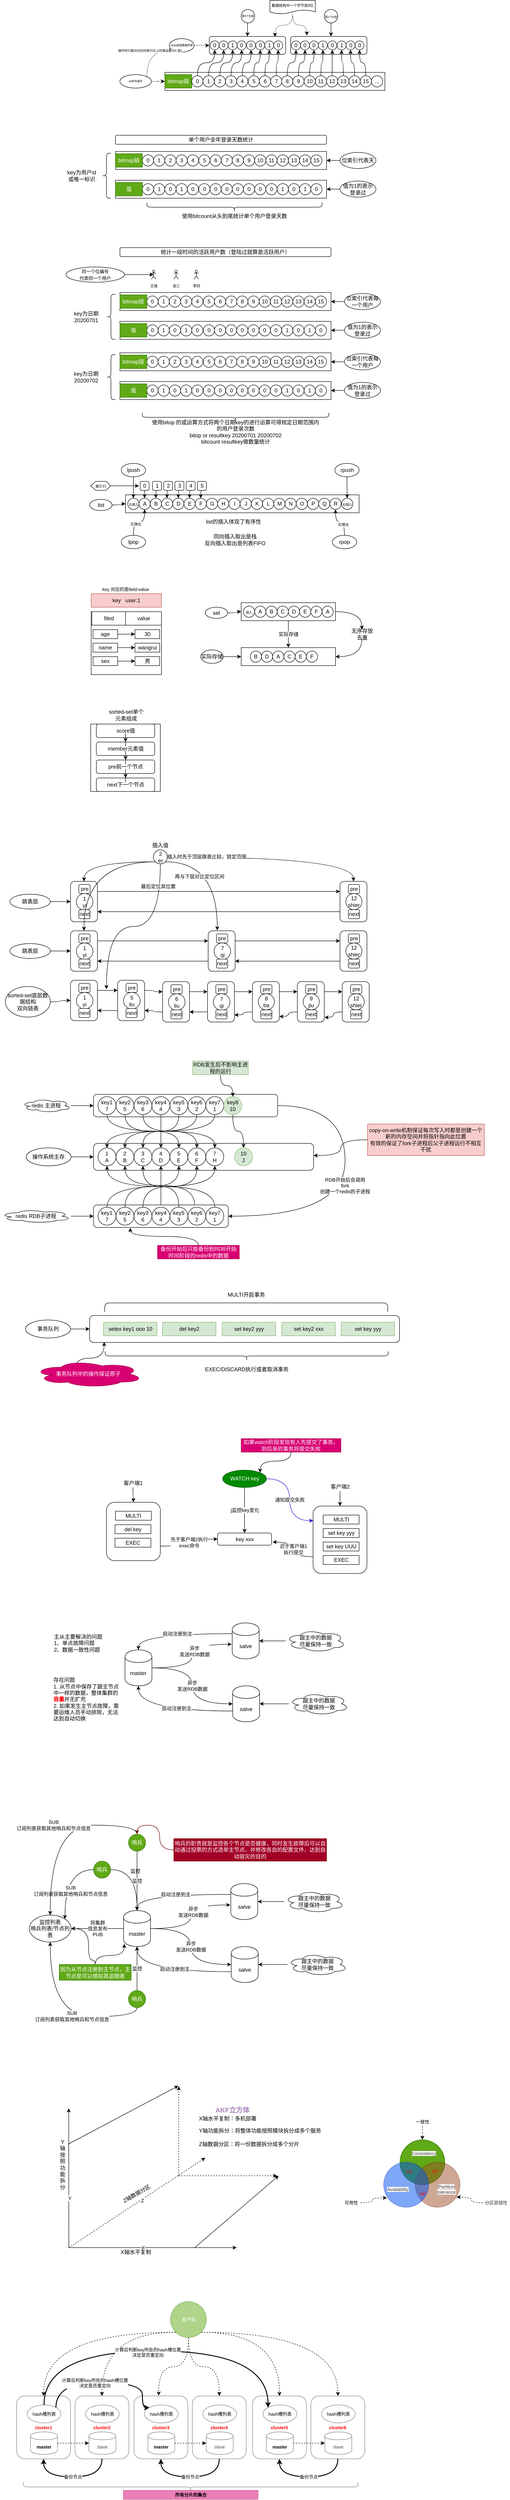 <mxfile version="13.3.5" type="device"><diagram id="A6PRHj5YAIt4i4Cp0QcX" name="redis"><mxGraphModel dx="1732" dy="680" grid="1" gridSize="10" guides="1" tooltips="1" connect="1" arrows="1" fold="1" page="1" pageScale="1" pageWidth="827" pageHeight="1169" math="0" shadow="0"><root><mxCell id="0"/><mxCell id="1" parent="0"/><mxCell id="2470oR53ePJFL-Q6eZkS-3" value="" style="rounded=0;whiteSpace=wrap;html=1;" parent="1" vertex="1"><mxGeometry x="50" y="370" width="490" height="40" as="geometry"/></mxCell><mxCell id="2470oR53ePJFL-Q6eZkS-70" style="edgeStyle=orthogonalEdgeStyle;rounded=0;orthogonalLoop=1;jettySize=auto;html=1;exitX=0.5;exitY=1;exitDx=0;exitDy=0;entryX=0.5;entryY=0;entryDx=0;entryDy=0;fontSize=6;" parent="1" source="2470oR53ePJFL-Q6eZkS-4" target="2470oR53ePJFL-Q6eZkS-1" edge="1"><mxGeometry relative="1" as="geometry"/></mxCell><mxCell id="2470oR53ePJFL-Q6eZkS-4" value="第0个位组" style="ellipse;whiteSpace=wrap;html=1;aspect=fixed;fontSize=6;" parent="1" vertex="1"><mxGeometry x="220" y="230" width="30" height="30" as="geometry"/></mxCell><mxCell id="2470oR53ePJFL-Q6eZkS-71" style="edgeStyle=orthogonalEdgeStyle;rounded=0;orthogonalLoop=1;jettySize=auto;html=1;entryX=0.529;entryY=0;entryDx=0;entryDy=0;entryPerimeter=0;fontSize=6;" parent="1" source="2470oR53ePJFL-Q6eZkS-6" target="2470oR53ePJFL-Q6eZkS-61" edge="1"><mxGeometry relative="1" as="geometry"/></mxCell><mxCell id="2470oR53ePJFL-Q6eZkS-6" value="&lt;span style=&quot;font-size: 6px&quot;&gt;第1个位组&lt;/span&gt;" style="ellipse;whiteSpace=wrap;html=1;aspect=fixed;" parent="1" vertex="1"><mxGeometry x="405" y="230" width="30" height="30" as="geometry"/></mxCell><mxCell id="2470oR53ePJFL-Q6eZkS-7" value="bitmap链" style="rounded=0;whiteSpace=wrap;html=1;fillColor=#60a917;strokeColor=#2D7600;fontColor=#ffffff;" parent="1" vertex="1"><mxGeometry x="50" y="375" width="60" height="30" as="geometry"/></mxCell><mxCell id="2470oR53ePJFL-Q6eZkS-8" value="0" style="ellipse;whiteSpace=wrap;html=1;aspect=fixed;" parent="1" vertex="1"><mxGeometry x="110" y="377.5" width="25" height="25" as="geometry"/></mxCell><mxCell id="2470oR53ePJFL-Q6eZkS-9" value="1" style="ellipse;whiteSpace=wrap;html=1;aspect=fixed;" parent="1" vertex="1"><mxGeometry x="135" y="377.5" width="25" height="25" as="geometry"/></mxCell><mxCell id="2470oR53ePJFL-Q6eZkS-10" value="2" style="ellipse;whiteSpace=wrap;html=1;aspect=fixed;" parent="1" vertex="1"><mxGeometry x="160" y="377.5" width="25" height="25" as="geometry"/></mxCell><mxCell id="2470oR53ePJFL-Q6eZkS-11" value="3" style="ellipse;whiteSpace=wrap;html=1;aspect=fixed;" parent="1" vertex="1"><mxGeometry x="185" y="377.5" width="25" height="25" as="geometry"/></mxCell><mxCell id="2470oR53ePJFL-Q6eZkS-12" value="4" style="ellipse;whiteSpace=wrap;html=1;aspect=fixed;" parent="1" vertex="1"><mxGeometry x="210" y="377.5" width="25" height="25" as="geometry"/></mxCell><mxCell id="2470oR53ePJFL-Q6eZkS-13" value="5" style="ellipse;whiteSpace=wrap;html=1;aspect=fixed;" parent="1" vertex="1"><mxGeometry x="235.5" y="377.5" width="25" height="25" as="geometry"/></mxCell><mxCell id="2470oR53ePJFL-Q6eZkS-14" value="6" style="ellipse;whiteSpace=wrap;html=1;aspect=fixed;" parent="1" vertex="1"><mxGeometry x="260.5" y="377.5" width="25" height="25" as="geometry"/></mxCell><mxCell id="2470oR53ePJFL-Q6eZkS-15" value="7" style="ellipse;whiteSpace=wrap;html=1;aspect=fixed;" parent="1" vertex="1"><mxGeometry x="285.5" y="377.5" width="25" height="25" as="geometry"/></mxCell><mxCell id="2470oR53ePJFL-Q6eZkS-16" value="8" style="ellipse;whiteSpace=wrap;html=1;aspect=fixed;" parent="1" vertex="1"><mxGeometry x="310" y="377.5" width="25" height="25" as="geometry"/></mxCell><mxCell id="2470oR53ePJFL-Q6eZkS-17" value="9" style="ellipse;whiteSpace=wrap;html=1;aspect=fixed;" parent="1" vertex="1"><mxGeometry x="335" y="377.5" width="25" height="25" as="geometry"/></mxCell><mxCell id="2470oR53ePJFL-Q6eZkS-18" value="10" style="ellipse;whiteSpace=wrap;html=1;aspect=fixed;" parent="1" vertex="1"><mxGeometry x="360" y="377.5" width="25" height="25" as="geometry"/></mxCell><mxCell id="2470oR53ePJFL-Q6eZkS-19" value="11" style="ellipse;whiteSpace=wrap;html=1;aspect=fixed;" parent="1" vertex="1"><mxGeometry x="385" y="377.5" width="25" height="25" as="geometry"/></mxCell><mxCell id="2470oR53ePJFL-Q6eZkS-20" value="12" style="ellipse;whiteSpace=wrap;html=1;aspect=fixed;" parent="1" vertex="1"><mxGeometry x="410" y="377.5" width="25" height="25" as="geometry"/></mxCell><mxCell id="2470oR53ePJFL-Q6eZkS-21" value="13" style="ellipse;whiteSpace=wrap;html=1;aspect=fixed;" parent="1" vertex="1"><mxGeometry x="435" y="377.5" width="25" height="25" as="geometry"/></mxCell><mxCell id="2470oR53ePJFL-Q6eZkS-22" value="14" style="ellipse;whiteSpace=wrap;html=1;aspect=fixed;" parent="1" vertex="1"><mxGeometry x="460" y="377.5" width="25" height="25" as="geometry"/></mxCell><mxCell id="2470oR53ePJFL-Q6eZkS-23" value="15" style="ellipse;whiteSpace=wrap;html=1;aspect=fixed;" parent="1" vertex="1"><mxGeometry x="485" y="377.5" width="25" height="25" as="geometry"/></mxCell><mxCell id="2470oR53ePJFL-Q6eZkS-24" value="..." style="ellipse;whiteSpace=wrap;html=1;aspect=fixed;gradientColor=none;" parent="1" vertex="1"><mxGeometry x="510" y="377.5" width="25" height="25" as="geometry"/></mxCell><mxCell id="2470oR53ePJFL-Q6eZkS-58" value="" style="group" parent="1" vertex="1" connectable="0"><mxGeometry x="149" y="290" width="170" height="40" as="geometry"/></mxCell><mxCell id="2470oR53ePJFL-Q6eZkS-47" value="" style="group" parent="2470oR53ePJFL-Q6eZkS-58" vertex="1" connectable="0"><mxGeometry width="170" height="40" as="geometry"/></mxCell><mxCell id="2470oR53ePJFL-Q6eZkS-1" value="" style="rounded=1;whiteSpace=wrap;html=1;" parent="2470oR53ePJFL-Q6eZkS-47" vertex="1"><mxGeometry width="170" height="40" as="geometry"/></mxCell><mxCell id="2470oR53ePJFL-Q6eZkS-30" value="0" style="ellipse;whiteSpace=wrap;html=1;aspect=fixed;" parent="2470oR53ePJFL-Q6eZkS-47" vertex="1"><mxGeometry x="2" y="10" width="20" height="20" as="geometry"/></mxCell><mxCell id="2470oR53ePJFL-Q6eZkS-31" value="0" style="ellipse;whiteSpace=wrap;html=1;aspect=fixed;" parent="2470oR53ePJFL-Q6eZkS-47" vertex="1"><mxGeometry x="22" y="10" width="20" height="20" as="geometry"/></mxCell><mxCell id="2470oR53ePJFL-Q6eZkS-32" value="1" style="ellipse;whiteSpace=wrap;html=1;aspect=fixed;" parent="2470oR53ePJFL-Q6eZkS-47" vertex="1"><mxGeometry x="42" y="10" width="20" height="20" as="geometry"/></mxCell><mxCell id="2470oR53ePJFL-Q6eZkS-33" value="0" style="ellipse;whiteSpace=wrap;html=1;aspect=fixed;" parent="2470oR53ePJFL-Q6eZkS-47" vertex="1"><mxGeometry x="62" y="10" width="20" height="20" as="geometry"/></mxCell><mxCell id="2470oR53ePJFL-Q6eZkS-34" value="0" style="ellipse;whiteSpace=wrap;html=1;aspect=fixed;" parent="2470oR53ePJFL-Q6eZkS-47" vertex="1"><mxGeometry x="103.5" y="10" width="20" height="20" as="geometry"/></mxCell><mxCell id="2470oR53ePJFL-Q6eZkS-35" value="0" style="ellipse;whiteSpace=wrap;html=1;aspect=fixed;" parent="2470oR53ePJFL-Q6eZkS-47" vertex="1"><mxGeometry x="83" y="10" width="20" height="20" as="geometry"/></mxCell><mxCell id="2470oR53ePJFL-Q6eZkS-36" value="1" style="ellipse;whiteSpace=wrap;html=1;aspect=fixed;" parent="2470oR53ePJFL-Q6eZkS-47" vertex="1"><mxGeometry x="123.5" y="10" width="20" height="20" as="geometry"/></mxCell><mxCell id="2470oR53ePJFL-Q6eZkS-37" value="0" style="ellipse;whiteSpace=wrap;html=1;aspect=fixed;" parent="2470oR53ePJFL-Q6eZkS-47" vertex="1"><mxGeometry x="143.5" y="10" width="20" height="20" as="geometry"/></mxCell><mxCell id="2470oR53ePJFL-Q6eZkS-59" value="" style="group" parent="1" vertex="1" connectable="0"><mxGeometry x="330" y="290" width="170" height="40" as="geometry"/></mxCell><mxCell id="2470oR53ePJFL-Q6eZkS-60" value="" style="group" parent="2470oR53ePJFL-Q6eZkS-59" vertex="1" connectable="0"><mxGeometry width="170" height="40" as="geometry"/></mxCell><mxCell id="2470oR53ePJFL-Q6eZkS-61" value="" style="rounded=1;whiteSpace=wrap;html=1;" parent="2470oR53ePJFL-Q6eZkS-60" vertex="1"><mxGeometry width="170" height="40" as="geometry"/></mxCell><mxCell id="2470oR53ePJFL-Q6eZkS-62" value="0" style="ellipse;whiteSpace=wrap;html=1;aspect=fixed;" parent="2470oR53ePJFL-Q6eZkS-60" vertex="1"><mxGeometry x="2" y="10" width="20" height="20" as="geometry"/></mxCell><mxCell id="2470oR53ePJFL-Q6eZkS-63" value="0" style="ellipse;whiteSpace=wrap;html=1;aspect=fixed;" parent="2470oR53ePJFL-Q6eZkS-60" vertex="1"><mxGeometry x="22" y="10" width="20" height="20" as="geometry"/></mxCell><mxCell id="2470oR53ePJFL-Q6eZkS-64" value="0" style="ellipse;whiteSpace=wrap;html=1;aspect=fixed;" parent="2470oR53ePJFL-Q6eZkS-60" vertex="1"><mxGeometry x="42" y="10" width="20" height="20" as="geometry"/></mxCell><mxCell id="2470oR53ePJFL-Q6eZkS-65" value="1" style="ellipse;whiteSpace=wrap;html=1;aspect=fixed;" parent="2470oR53ePJFL-Q6eZkS-60" vertex="1"><mxGeometry x="62" y="10" width="20" height="20" as="geometry"/></mxCell><mxCell id="2470oR53ePJFL-Q6eZkS-66" value="1" style="ellipse;whiteSpace=wrap;html=1;aspect=fixed;" parent="2470oR53ePJFL-Q6eZkS-60" vertex="1"><mxGeometry x="103.5" y="10" width="20" height="20" as="geometry"/></mxCell><mxCell id="2470oR53ePJFL-Q6eZkS-67" value="0" style="ellipse;whiteSpace=wrap;html=1;aspect=fixed;" parent="2470oR53ePJFL-Q6eZkS-60" vertex="1"><mxGeometry x="83" y="10" width="20" height="20" as="geometry"/></mxCell><mxCell id="2470oR53ePJFL-Q6eZkS-68" value="0" style="ellipse;whiteSpace=wrap;html=1;aspect=fixed;" parent="2470oR53ePJFL-Q6eZkS-60" vertex="1"><mxGeometry x="123.5" y="10" width="20" height="20" as="geometry"/></mxCell><mxCell id="2470oR53ePJFL-Q6eZkS-69" value="0" style="ellipse;whiteSpace=wrap;html=1;aspect=fixed;" parent="2470oR53ePJFL-Q6eZkS-60" vertex="1"><mxGeometry x="143.5" y="10" width="20" height="20" as="geometry"/></mxCell><mxCell id="2470oR53ePJFL-Q6eZkS-74" style="edgeStyle=orthogonalEdgeStyle;rounded=0;orthogonalLoop=1;jettySize=auto;html=1;exitX=0.5;exitY=0;exitDx=0;exitDy=0;fontSize=6;curved=1;shadow=0;sketch=0;" parent="1" source="2470oR53ePJFL-Q6eZkS-8" target="2470oR53ePJFL-Q6eZkS-30" edge="1"><mxGeometry relative="1" as="geometry"/></mxCell><mxCell id="2470oR53ePJFL-Q6eZkS-75" style="edgeStyle=orthogonalEdgeStyle;rounded=0;orthogonalLoop=1;jettySize=auto;html=1;exitX=0.5;exitY=0;exitDx=0;exitDy=0;entryX=0.5;entryY=1;entryDx=0;entryDy=0;fontSize=6;curved=1;" parent="1" source="2470oR53ePJFL-Q6eZkS-9" target="2470oR53ePJFL-Q6eZkS-31" edge="1"><mxGeometry relative="1" as="geometry"/></mxCell><mxCell id="2470oR53ePJFL-Q6eZkS-76" style="edgeStyle=orthogonalEdgeStyle;rounded=0;orthogonalLoop=1;jettySize=auto;html=1;exitX=0.5;exitY=0;exitDx=0;exitDy=0;entryX=0.5;entryY=1;entryDx=0;entryDy=0;fontSize=6;curved=1;" parent="1" source="2470oR53ePJFL-Q6eZkS-10" target="2470oR53ePJFL-Q6eZkS-32" edge="1"><mxGeometry relative="1" as="geometry"/></mxCell><mxCell id="2470oR53ePJFL-Q6eZkS-77" style="edgeStyle=orthogonalEdgeStyle;rounded=0;orthogonalLoop=1;jettySize=auto;html=1;exitX=0.5;exitY=0;exitDx=0;exitDy=0;entryX=0.5;entryY=1;entryDx=0;entryDy=0;fontSize=6;curved=1;" parent="1" source="2470oR53ePJFL-Q6eZkS-11" target="2470oR53ePJFL-Q6eZkS-33" edge="1"><mxGeometry relative="1" as="geometry"/></mxCell><mxCell id="2470oR53ePJFL-Q6eZkS-78" style="edgeStyle=orthogonalEdgeStyle;rounded=0;orthogonalLoop=1;jettySize=auto;html=1;exitX=0.5;exitY=0;exitDx=0;exitDy=0;entryX=0.5;entryY=1;entryDx=0;entryDy=0;fontSize=6;curved=1;" parent="1" source="2470oR53ePJFL-Q6eZkS-12" target="2470oR53ePJFL-Q6eZkS-35" edge="1"><mxGeometry relative="1" as="geometry"/></mxCell><mxCell id="2470oR53ePJFL-Q6eZkS-79" style="edgeStyle=orthogonalEdgeStyle;rounded=0;orthogonalLoop=1;jettySize=auto;html=1;exitX=0.5;exitY=0;exitDx=0;exitDy=0;entryX=0.5;entryY=1;entryDx=0;entryDy=0;fontSize=6;curved=1;" parent="1" source="2470oR53ePJFL-Q6eZkS-13" target="2470oR53ePJFL-Q6eZkS-34" edge="1"><mxGeometry relative="1" as="geometry"/></mxCell><mxCell id="2470oR53ePJFL-Q6eZkS-80" style="edgeStyle=orthogonalEdgeStyle;rounded=0;orthogonalLoop=1;jettySize=auto;html=1;exitX=0.5;exitY=0;exitDx=0;exitDy=0;entryX=0.5;entryY=1;entryDx=0;entryDy=0;fontSize=6;curved=1;" parent="1" source="2470oR53ePJFL-Q6eZkS-14" target="2470oR53ePJFL-Q6eZkS-36" edge="1"><mxGeometry relative="1" as="geometry"/></mxCell><mxCell id="2470oR53ePJFL-Q6eZkS-81" style="edgeStyle=orthogonalEdgeStyle;rounded=0;orthogonalLoop=1;jettySize=auto;html=1;exitX=0.5;exitY=0;exitDx=0;exitDy=0;entryX=0.5;entryY=1;entryDx=0;entryDy=0;fontSize=6;curved=1;" parent="1" source="2470oR53ePJFL-Q6eZkS-15" target="2470oR53ePJFL-Q6eZkS-37" edge="1"><mxGeometry relative="1" as="geometry"/></mxCell><mxCell id="2470oR53ePJFL-Q6eZkS-82" style="edgeStyle=orthogonalEdgeStyle;rounded=0;orthogonalLoop=1;jettySize=auto;html=1;exitX=0.5;exitY=0;exitDx=0;exitDy=0;entryX=0.5;entryY=1;entryDx=0;entryDy=0;fontSize=6;curved=1;" parent="1" source="2470oR53ePJFL-Q6eZkS-16" target="2470oR53ePJFL-Q6eZkS-62" edge="1"><mxGeometry relative="1" as="geometry"/></mxCell><mxCell id="2470oR53ePJFL-Q6eZkS-83" style="edgeStyle=orthogonalEdgeStyle;rounded=0;orthogonalLoop=1;jettySize=auto;html=1;exitX=0.5;exitY=0;exitDx=0;exitDy=0;entryX=0.5;entryY=1;entryDx=0;entryDy=0;fontSize=6;curved=1;" parent="1" source="2470oR53ePJFL-Q6eZkS-17" target="2470oR53ePJFL-Q6eZkS-63" edge="1"><mxGeometry relative="1" as="geometry"/></mxCell><mxCell id="2470oR53ePJFL-Q6eZkS-84" style="edgeStyle=orthogonalEdgeStyle;rounded=0;orthogonalLoop=1;jettySize=auto;html=1;exitX=0.5;exitY=0;exitDx=0;exitDy=0;entryX=0.5;entryY=1;entryDx=0;entryDy=0;fontSize=6;curved=1;" parent="1" source="2470oR53ePJFL-Q6eZkS-18" target="2470oR53ePJFL-Q6eZkS-64" edge="1"><mxGeometry relative="1" as="geometry"/></mxCell><mxCell id="2470oR53ePJFL-Q6eZkS-85" style="edgeStyle=orthogonalEdgeStyle;rounded=0;orthogonalLoop=1;jettySize=auto;html=1;exitX=0.5;exitY=0;exitDx=0;exitDy=0;entryX=0.5;entryY=1;entryDx=0;entryDy=0;fontSize=6;curved=1;" parent="1" source="2470oR53ePJFL-Q6eZkS-19" target="2470oR53ePJFL-Q6eZkS-65" edge="1"><mxGeometry relative="1" as="geometry"/></mxCell><mxCell id="2470oR53ePJFL-Q6eZkS-86" style="edgeStyle=orthogonalEdgeStyle;rounded=0;orthogonalLoop=1;jettySize=auto;html=1;exitX=0.5;exitY=0;exitDx=0;exitDy=0;entryX=0.5;entryY=1;entryDx=0;entryDy=0;fontSize=6;curved=1;" parent="1" source="2470oR53ePJFL-Q6eZkS-20" target="2470oR53ePJFL-Q6eZkS-67" edge="1"><mxGeometry relative="1" as="geometry"/></mxCell><mxCell id="2470oR53ePJFL-Q6eZkS-87" style="edgeStyle=orthogonalEdgeStyle;rounded=0;orthogonalLoop=1;jettySize=auto;html=1;exitX=0.5;exitY=0;exitDx=0;exitDy=0;entryX=0.5;entryY=1;entryDx=0;entryDy=0;fontSize=6;curved=1;" parent="1" source="2470oR53ePJFL-Q6eZkS-21" target="2470oR53ePJFL-Q6eZkS-66" edge="1"><mxGeometry relative="1" as="geometry"/></mxCell><mxCell id="2470oR53ePJFL-Q6eZkS-88" style="edgeStyle=orthogonalEdgeStyle;rounded=0;orthogonalLoop=1;jettySize=auto;html=1;exitX=0.5;exitY=0;exitDx=0;exitDy=0;entryX=0.5;entryY=1;entryDx=0;entryDy=0;fontSize=6;curved=1;" parent="1" source="2470oR53ePJFL-Q6eZkS-22" target="2470oR53ePJFL-Q6eZkS-68" edge="1"><mxGeometry relative="1" as="geometry"/></mxCell><mxCell id="2470oR53ePJFL-Q6eZkS-89" style="edgeStyle=orthogonalEdgeStyle;rounded=0;orthogonalLoop=1;jettySize=auto;html=1;exitX=0.5;exitY=0;exitDx=0;exitDy=0;entryX=0.5;entryY=1;entryDx=0;entryDy=0;fontSize=6;curved=1;" parent="1" source="2470oR53ePJFL-Q6eZkS-23" target="2470oR53ePJFL-Q6eZkS-69" edge="1"><mxGeometry relative="1" as="geometry"/></mxCell><mxCell id="2470oR53ePJFL-Q6eZkS-92" style="edgeStyle=orthogonalEdgeStyle;curved=1;rounded=0;orthogonalLoop=1;jettySize=auto;html=1;exitX=1;exitY=0.5;exitDx=0;exitDy=0;entryX=0;entryY=0.5;entryDx=0;entryDy=0;shadow=0;fontSize=6;dashed=1;dashPattern=1 1;" parent="1" source="2470oR53ePJFL-Q6eZkS-90" target="2470oR53ePJFL-Q6eZkS-1" edge="1"><mxGeometry relative="1" as="geometry"/></mxCell><mxCell id="2470oR53ePJFL-Q6eZkS-90" value="redis底层数据存储" style="ellipse;whiteSpace=wrap;html=1;fontSize=6;" parent="1" vertex="1"><mxGeometry x="60" y="295" width="55" height="30" as="geometry"/></mxCell><mxCell id="2470oR53ePJFL-Q6eZkS-94" style="edgeStyle=orthogonalEdgeStyle;curved=1;rounded=0;orthogonalLoop=1;jettySize=auto;html=1;entryX=0;entryY=0.5;entryDx=0;entryDy=0;shadow=0;dashed=1;dashPattern=1 1;fontSize=6;" parent="1" source="2470oR53ePJFL-Q6eZkS-93" target="2470oR53ePJFL-Q6eZkS-7" edge="1"><mxGeometry relative="1" as="geometry"/></mxCell><mxCell id="2470oR53ePJFL-Q6eZkS-99" style="edgeStyle=orthogonalEdgeStyle;curved=1;rounded=0;orthogonalLoop=1;jettySize=auto;html=1;entryX=0;entryY=1;entryDx=0;entryDy=0;shadow=0;dashed=1;dashPattern=1 1;fontSize=6;" parent="1" source="2470oR53ePJFL-Q6eZkS-93" target="2470oR53ePJFL-Q6eZkS-90" edge="1"><mxGeometry relative="1" as="geometry"><Array as="points"><mxPoint x="10" y="390"/><mxPoint x="10" y="321"/></Array></mxGeometry></mxCell><mxCell id="2470oR53ePJFL-Q6eZkS-100" value="&lt;font style=&quot;font-size: 7px&quot;&gt;操作时只能对对应的索引位上的值设置为0 或1&lt;/font&gt;" style="edgeLabel;html=1;align=center;verticalAlign=middle;resizable=0;points=[];fontSize=6;" parent="2470oR53ePJFL-Q6eZkS-99" vertex="1" connectable="0"><mxGeometry x="-0.018" y="-7" relative="1" as="geometry"><mxPoint as="offset"/></mxGeometry></mxCell><mxCell id="2470oR53ePJFL-Q6eZkS-93" value="bit命令操作" style="ellipse;whiteSpace=wrap;html=1;fontSize=6;" parent="1" vertex="1"><mxGeometry x="-50" y="375" width="70" height="30" as="geometry"/></mxCell><mxCell id="2470oR53ePJFL-Q6eZkS-97" style="edgeStyle=orthogonalEdgeStyle;curved=1;rounded=0;orthogonalLoop=1;jettySize=auto;html=1;entryX=0.86;entryY=0.021;entryDx=0;entryDy=0;entryPerimeter=0;shadow=0;dashed=1;dashPattern=1 1;fontSize=6;" parent="1" source="2470oR53ePJFL-Q6eZkS-96" target="2470oR53ePJFL-Q6eZkS-1" edge="1"><mxGeometry relative="1" as="geometry"/></mxCell><mxCell id="2470oR53ePJFL-Q6eZkS-98" style="edgeStyle=orthogonalEdgeStyle;curved=1;rounded=0;orthogonalLoop=1;jettySize=auto;html=1;entryX=0.212;entryY=-0.05;entryDx=0;entryDy=0;entryPerimeter=0;shadow=0;dashed=1;dashPattern=1 1;fontSize=6;" parent="1" source="2470oR53ePJFL-Q6eZkS-96" target="2470oR53ePJFL-Q6eZkS-61" edge="1"><mxGeometry relative="1" as="geometry"/></mxCell><mxCell id="2470oR53ePJFL-Q6eZkS-96" value="&lt;font style=&quot;font-size: 8px&quot;&gt;数据结构中一个字节是8位&lt;/font&gt;" style="shape=document;whiteSpace=wrap;html=1;boundedLbl=1;fontSize=6;" parent="1" vertex="1"><mxGeometry x="284" y="210" width="101" height="30" as="geometry"/></mxCell><mxCell id="e6FdTyw-7Au4OAP0OUA2-62" value="" style="group" parent="1" vertex="1" connectable="0"><mxGeometry x="-170" y="510" width="690" height="190" as="geometry"/></mxCell><mxCell id="e6FdTyw-7Au4OAP0OUA2-1" value="单个用户全年登录天数统计" style="rounded=1;whiteSpace=wrap;html=1;" parent="e6FdTyw-7Au4OAP0OUA2-62" vertex="1"><mxGeometry x="110" width="470" height="20" as="geometry"/></mxCell><mxCell id="e6FdTyw-7Au4OAP0OUA2-2" value="" style="rounded=0;whiteSpace=wrap;html=1;" parent="e6FdTyw-7Au4OAP0OUA2-62" vertex="1"><mxGeometry x="110" y="36" width="470" height="40" as="geometry"/></mxCell><mxCell id="e6FdTyw-7Au4OAP0OUA2-3" value="0" style="ellipse;whiteSpace=wrap;html=1;aspect=fixed;" parent="e6FdTyw-7Au4OAP0OUA2-62" vertex="1"><mxGeometry x="170" y="43.5" width="25" height="25" as="geometry"/></mxCell><mxCell id="e6FdTyw-7Au4OAP0OUA2-4" value="1" style="ellipse;whiteSpace=wrap;html=1;aspect=fixed;" parent="e6FdTyw-7Au4OAP0OUA2-62" vertex="1"><mxGeometry x="195" y="43.5" width="25" height="25" as="geometry"/></mxCell><mxCell id="e6FdTyw-7Au4OAP0OUA2-5" value="2" style="ellipse;whiteSpace=wrap;html=1;aspect=fixed;" parent="e6FdTyw-7Au4OAP0OUA2-62" vertex="1"><mxGeometry x="220" y="43.5" width="25" height="25" as="geometry"/></mxCell><mxCell id="e6FdTyw-7Au4OAP0OUA2-6" value="3" style="ellipse;whiteSpace=wrap;html=1;aspect=fixed;" parent="e6FdTyw-7Au4OAP0OUA2-62" vertex="1"><mxGeometry x="245" y="43.5" width="25" height="25" as="geometry"/></mxCell><mxCell id="e6FdTyw-7Au4OAP0OUA2-7" value="4" style="ellipse;whiteSpace=wrap;html=1;aspect=fixed;" parent="e6FdTyw-7Au4OAP0OUA2-62" vertex="1"><mxGeometry x="270" y="43.5" width="25" height="25" as="geometry"/></mxCell><mxCell id="e6FdTyw-7Au4OAP0OUA2-8" value="5" style="ellipse;whiteSpace=wrap;html=1;aspect=fixed;" parent="e6FdTyw-7Au4OAP0OUA2-62" vertex="1"><mxGeometry x="295.5" y="43.5" width="25" height="25" as="geometry"/></mxCell><mxCell id="e6FdTyw-7Au4OAP0OUA2-9" value="6" style="ellipse;whiteSpace=wrap;html=1;aspect=fixed;" parent="e6FdTyw-7Au4OAP0OUA2-62" vertex="1"><mxGeometry x="320.5" y="43.5" width="25" height="25" as="geometry"/></mxCell><mxCell id="e6FdTyw-7Au4OAP0OUA2-10" value="7" style="ellipse;whiteSpace=wrap;html=1;aspect=fixed;" parent="e6FdTyw-7Au4OAP0OUA2-62" vertex="1"><mxGeometry x="345.5" y="43.5" width="25" height="25" as="geometry"/></mxCell><mxCell id="e6FdTyw-7Au4OAP0OUA2-11" value="8" style="ellipse;whiteSpace=wrap;html=1;aspect=fixed;" parent="e6FdTyw-7Au4OAP0OUA2-62" vertex="1"><mxGeometry x="370" y="43.5" width="25" height="25" as="geometry"/></mxCell><mxCell id="e6FdTyw-7Au4OAP0OUA2-12" value="9" style="ellipse;whiteSpace=wrap;html=1;aspect=fixed;" parent="e6FdTyw-7Au4OAP0OUA2-62" vertex="1"><mxGeometry x="395" y="43.5" width="25" height="25" as="geometry"/></mxCell><mxCell id="e6FdTyw-7Au4OAP0OUA2-13" value="10" style="ellipse;whiteSpace=wrap;html=1;aspect=fixed;" parent="e6FdTyw-7Au4OAP0OUA2-62" vertex="1"><mxGeometry x="420" y="43.5" width="25" height="25" as="geometry"/></mxCell><mxCell id="e6FdTyw-7Au4OAP0OUA2-14" value="11" style="ellipse;whiteSpace=wrap;html=1;aspect=fixed;" parent="e6FdTyw-7Au4OAP0OUA2-62" vertex="1"><mxGeometry x="445" y="43.5" width="25" height="25" as="geometry"/></mxCell><mxCell id="e6FdTyw-7Au4OAP0OUA2-15" value="12" style="ellipse;whiteSpace=wrap;html=1;aspect=fixed;" parent="e6FdTyw-7Au4OAP0OUA2-62" vertex="1"><mxGeometry x="470" y="43.5" width="25" height="25" as="geometry"/></mxCell><mxCell id="e6FdTyw-7Au4OAP0OUA2-16" value="13" style="ellipse;whiteSpace=wrap;html=1;aspect=fixed;" parent="e6FdTyw-7Au4OAP0OUA2-62" vertex="1"><mxGeometry x="495" y="43.5" width="25" height="25" as="geometry"/></mxCell><mxCell id="e6FdTyw-7Au4OAP0OUA2-17" value="14" style="ellipse;whiteSpace=wrap;html=1;aspect=fixed;" parent="e6FdTyw-7Au4OAP0OUA2-62" vertex="1"><mxGeometry x="520" y="43.5" width="25" height="25" as="geometry"/></mxCell><mxCell id="e6FdTyw-7Au4OAP0OUA2-18" value="15" style="ellipse;whiteSpace=wrap;html=1;aspect=fixed;" parent="e6FdTyw-7Au4OAP0OUA2-62" vertex="1"><mxGeometry x="545" y="43.5" width="25" height="25" as="geometry"/></mxCell><mxCell id="e6FdTyw-7Au4OAP0OUA2-20" value="bitmap链" style="rounded=0;whiteSpace=wrap;html=1;fillColor=#60a917;strokeColor=#2D7600;fontColor=#ffffff;" parent="e6FdTyw-7Au4OAP0OUA2-62" vertex="1"><mxGeometry x="110" y="41" width="60" height="30" as="geometry"/></mxCell><mxCell id="e6FdTyw-7Au4OAP0OUA2-24" style="edgeStyle=orthogonalEdgeStyle;rounded=0;orthogonalLoop=1;jettySize=auto;html=1;entryX=1;entryY=0.5;entryDx=0;entryDy=0;" parent="e6FdTyw-7Au4OAP0OUA2-62" source="e6FdTyw-7Au4OAP0OUA2-23" target="e6FdTyw-7Au4OAP0OUA2-2" edge="1"><mxGeometry relative="1" as="geometry"/></mxCell><mxCell id="e6FdTyw-7Au4OAP0OUA2-23" value="位索引代表天" style="ellipse;whiteSpace=wrap;html=1;" parent="e6FdTyw-7Au4OAP0OUA2-62" vertex="1"><mxGeometry x="610" y="38" width="80" height="36" as="geometry"/></mxCell><mxCell id="e6FdTyw-7Au4OAP0OUA2-37" value="" style="rounded=0;whiteSpace=wrap;html=1;" parent="e6FdTyw-7Au4OAP0OUA2-62" vertex="1"><mxGeometry x="110" y="100" width="470" height="40" as="geometry"/></mxCell><mxCell id="e6FdTyw-7Au4OAP0OUA2-38" value="0" style="ellipse;whiteSpace=wrap;html=1;aspect=fixed;" parent="e6FdTyw-7Au4OAP0OUA2-62" vertex="1"><mxGeometry x="170" y="107.5" width="25" height="25" as="geometry"/></mxCell><mxCell id="e6FdTyw-7Au4OAP0OUA2-39" value="1" style="ellipse;whiteSpace=wrap;html=1;aspect=fixed;" parent="e6FdTyw-7Au4OAP0OUA2-62" vertex="1"><mxGeometry x="195" y="107.5" width="25" height="25" as="geometry"/></mxCell><mxCell id="e6FdTyw-7Au4OAP0OUA2-40" value="0" style="ellipse;whiteSpace=wrap;html=1;aspect=fixed;" parent="e6FdTyw-7Au4OAP0OUA2-62" vertex="1"><mxGeometry x="220" y="107.5" width="25" height="25" as="geometry"/></mxCell><mxCell id="e6FdTyw-7Au4OAP0OUA2-41" value="1" style="ellipse;whiteSpace=wrap;html=1;aspect=fixed;" parent="e6FdTyw-7Au4OAP0OUA2-62" vertex="1"><mxGeometry x="245" y="107.5" width="25" height="25" as="geometry"/></mxCell><mxCell id="e6FdTyw-7Au4OAP0OUA2-42" value="0" style="ellipse;whiteSpace=wrap;html=1;aspect=fixed;" parent="e6FdTyw-7Au4OAP0OUA2-62" vertex="1"><mxGeometry x="270" y="107.5" width="25" height="25" as="geometry"/></mxCell><mxCell id="e6FdTyw-7Au4OAP0OUA2-43" value="0" style="ellipse;whiteSpace=wrap;html=1;aspect=fixed;" parent="e6FdTyw-7Au4OAP0OUA2-62" vertex="1"><mxGeometry x="295.5" y="107.5" width="25" height="25" as="geometry"/></mxCell><mxCell id="e6FdTyw-7Au4OAP0OUA2-44" value="0" style="ellipse;whiteSpace=wrap;html=1;aspect=fixed;" parent="e6FdTyw-7Au4OAP0OUA2-62" vertex="1"><mxGeometry x="320.5" y="107.5" width="25" height="25" as="geometry"/></mxCell><mxCell id="e6FdTyw-7Au4OAP0OUA2-45" value="0" style="ellipse;whiteSpace=wrap;html=1;aspect=fixed;" parent="e6FdTyw-7Au4OAP0OUA2-62" vertex="1"><mxGeometry x="345.5" y="107.5" width="24.5" height="24.5" as="geometry"/></mxCell><mxCell id="e6FdTyw-7Au4OAP0OUA2-46" value="0" style="ellipse;whiteSpace=wrap;html=1;aspect=fixed;" parent="e6FdTyw-7Au4OAP0OUA2-62" vertex="1"><mxGeometry x="370" y="107.5" width="25" height="25" as="geometry"/></mxCell><mxCell id="e6FdTyw-7Au4OAP0OUA2-47" value="0" style="ellipse;whiteSpace=wrap;html=1;aspect=fixed;" parent="e6FdTyw-7Au4OAP0OUA2-62" vertex="1"><mxGeometry x="395" y="107.5" width="25" height="25" as="geometry"/></mxCell><mxCell id="e6FdTyw-7Au4OAP0OUA2-48" value="0" style="ellipse;whiteSpace=wrap;html=1;aspect=fixed;" parent="e6FdTyw-7Au4OAP0OUA2-62" vertex="1"><mxGeometry x="420" y="107.5" width="25" height="25" as="geometry"/></mxCell><mxCell id="e6FdTyw-7Au4OAP0OUA2-49" value="0" style="ellipse;whiteSpace=wrap;html=1;aspect=fixed;" parent="e6FdTyw-7Au4OAP0OUA2-62" vertex="1"><mxGeometry x="445" y="107.5" width="25" height="25" as="geometry"/></mxCell><mxCell id="e6FdTyw-7Au4OAP0OUA2-50" value="1" style="ellipse;whiteSpace=wrap;html=1;aspect=fixed;" parent="e6FdTyw-7Au4OAP0OUA2-62" vertex="1"><mxGeometry x="470" y="107.5" width="25" height="25" as="geometry"/></mxCell><mxCell id="e6FdTyw-7Au4OAP0OUA2-51" value="0" style="ellipse;whiteSpace=wrap;html=1;aspect=fixed;" parent="e6FdTyw-7Au4OAP0OUA2-62" vertex="1"><mxGeometry x="495" y="107.5" width="25" height="25" as="geometry"/></mxCell><mxCell id="e6FdTyw-7Au4OAP0OUA2-52" value="1" style="ellipse;whiteSpace=wrap;html=1;aspect=fixed;" parent="e6FdTyw-7Au4OAP0OUA2-62" vertex="1"><mxGeometry x="520" y="107.5" width="25" height="25" as="geometry"/></mxCell><mxCell id="e6FdTyw-7Au4OAP0OUA2-53" value="0" style="ellipse;whiteSpace=wrap;html=1;aspect=fixed;" parent="e6FdTyw-7Au4OAP0OUA2-62" vertex="1"><mxGeometry x="545" y="107.5" width="25" height="25" as="geometry"/></mxCell><mxCell id="e6FdTyw-7Au4OAP0OUA2-54" value="值" style="rounded=0;whiteSpace=wrap;html=1;fillColor=#60a917;strokeColor=#2D7600;fontColor=#ffffff;" parent="e6FdTyw-7Au4OAP0OUA2-62" vertex="1"><mxGeometry x="110" y="105" width="60" height="30" as="geometry"/></mxCell><mxCell id="e6FdTyw-7Au4OAP0OUA2-56" style="edgeStyle=orthogonalEdgeStyle;rounded=0;orthogonalLoop=1;jettySize=auto;html=1;entryX=1;entryY=0.5;entryDx=0;entryDy=0;" parent="e6FdTyw-7Au4OAP0OUA2-62" source="e6FdTyw-7Au4OAP0OUA2-55" target="e6FdTyw-7Au4OAP0OUA2-37" edge="1"><mxGeometry relative="1" as="geometry"/></mxCell><mxCell id="e6FdTyw-7Au4OAP0OUA2-55" value="值为1的表示登录过" style="ellipse;whiteSpace=wrap;html=1;" parent="e6FdTyw-7Au4OAP0OUA2-62" vertex="1"><mxGeometry x="610" y="101.75" width="80" height="36" as="geometry"/></mxCell><mxCell id="e6FdTyw-7Au4OAP0OUA2-59" value="" style="group" parent="e6FdTyw-7Au4OAP0OUA2-62" vertex="1" connectable="0"><mxGeometry y="40" width="100" height="100" as="geometry"/></mxCell><mxCell id="e6FdTyw-7Au4OAP0OUA2-57" value="" style="shape=curlyBracket;whiteSpace=wrap;html=1;rounded=1;" parent="e6FdTyw-7Au4OAP0OUA2-59" vertex="1"><mxGeometry x="80" width="20" height="100" as="geometry"/></mxCell><mxCell id="e6FdTyw-7Au4OAP0OUA2-58" value="key为用户id或唯一标识" style="text;html=1;strokeColor=none;fillColor=none;align=center;verticalAlign=middle;whiteSpace=wrap;rounded=0;" parent="e6FdTyw-7Au4OAP0OUA2-59" vertex="1"><mxGeometry y="40" width="70" height="20" as="geometry"/></mxCell><mxCell id="e6FdTyw-7Au4OAP0OUA2-60" value="" style="shape=curlyBracket;whiteSpace=wrap;html=1;rounded=1;rotation=-90;" parent="e6FdTyw-7Au4OAP0OUA2-62" vertex="1"><mxGeometry x="365" y="-35" width="20" height="390" as="geometry"/></mxCell><mxCell id="e6FdTyw-7Au4OAP0OUA2-61" value="使用bitcount从头到尾统计单个用户登录天数" style="text;html=1;strokeColor=none;fillColor=none;align=center;verticalAlign=middle;whiteSpace=wrap;rounded=0;" parent="e6FdTyw-7Au4OAP0OUA2-62" vertex="1"><mxGeometry x="205" y="170" width="340" height="20" as="geometry"/></mxCell><mxCell id="e6FdTyw-7Au4OAP0OUA2-64" value="统计一段时间的活跃用户数（登陆过就算是活跃用户）" style="rounded=1;whiteSpace=wrap;html=1;" parent="1" vertex="1"><mxGeometry x="-50" y="760" width="470" height="20" as="geometry"/></mxCell><mxCell id="e6FdTyw-7Au4OAP0OUA2-110" value="" style="group" parent="1" vertex="1" connectable="0"><mxGeometry x="-160" y="860" width="690" height="104" as="geometry"/></mxCell><mxCell id="e6FdTyw-7Au4OAP0OUA2-65" value="" style="rounded=0;whiteSpace=wrap;html=1;" parent="e6FdTyw-7Au4OAP0OUA2-110" vertex="1"><mxGeometry x="110" width="470" height="40" as="geometry"/></mxCell><mxCell id="e6FdTyw-7Au4OAP0OUA2-66" value="0" style="ellipse;whiteSpace=wrap;html=1;aspect=fixed;" parent="e6FdTyw-7Au4OAP0OUA2-110" vertex="1"><mxGeometry x="170" y="7.5" width="25" height="25" as="geometry"/></mxCell><mxCell id="e6FdTyw-7Au4OAP0OUA2-67" value="1" style="ellipse;whiteSpace=wrap;html=1;aspect=fixed;" parent="e6FdTyw-7Au4OAP0OUA2-110" vertex="1"><mxGeometry x="195" y="7.5" width="25" height="25" as="geometry"/></mxCell><mxCell id="e6FdTyw-7Au4OAP0OUA2-68" value="2" style="ellipse;whiteSpace=wrap;html=1;aspect=fixed;" parent="e6FdTyw-7Au4OAP0OUA2-110" vertex="1"><mxGeometry x="220" y="7.5" width="25" height="25" as="geometry"/></mxCell><mxCell id="e6FdTyw-7Au4OAP0OUA2-69" value="3" style="ellipse;whiteSpace=wrap;html=1;aspect=fixed;" parent="e6FdTyw-7Au4OAP0OUA2-110" vertex="1"><mxGeometry x="245" y="7.5" width="25" height="25" as="geometry"/></mxCell><mxCell id="e6FdTyw-7Au4OAP0OUA2-70" value="4" style="ellipse;whiteSpace=wrap;html=1;aspect=fixed;" parent="e6FdTyw-7Au4OAP0OUA2-110" vertex="1"><mxGeometry x="270" y="7.5" width="25" height="25" as="geometry"/></mxCell><mxCell id="e6FdTyw-7Au4OAP0OUA2-71" value="5" style="ellipse;whiteSpace=wrap;html=1;aspect=fixed;" parent="e6FdTyw-7Au4OAP0OUA2-110" vertex="1"><mxGeometry x="295.5" y="7.5" width="25" height="25" as="geometry"/></mxCell><mxCell id="e6FdTyw-7Au4OAP0OUA2-72" value="6" style="ellipse;whiteSpace=wrap;html=1;aspect=fixed;" parent="e6FdTyw-7Au4OAP0OUA2-110" vertex="1"><mxGeometry x="320.5" y="7.5" width="25" height="25" as="geometry"/></mxCell><mxCell id="e6FdTyw-7Au4OAP0OUA2-73" value="7" style="ellipse;whiteSpace=wrap;html=1;aspect=fixed;" parent="e6FdTyw-7Au4OAP0OUA2-110" vertex="1"><mxGeometry x="345.5" y="7.5" width="25" height="25" as="geometry"/></mxCell><mxCell id="e6FdTyw-7Au4OAP0OUA2-74" value="8" style="ellipse;whiteSpace=wrap;html=1;aspect=fixed;" parent="e6FdTyw-7Au4OAP0OUA2-110" vertex="1"><mxGeometry x="370" y="7.5" width="25" height="25" as="geometry"/></mxCell><mxCell id="e6FdTyw-7Au4OAP0OUA2-75" value="9" style="ellipse;whiteSpace=wrap;html=1;aspect=fixed;" parent="e6FdTyw-7Au4OAP0OUA2-110" vertex="1"><mxGeometry x="395" y="7.5" width="25" height="25" as="geometry"/></mxCell><mxCell id="e6FdTyw-7Au4OAP0OUA2-76" value="10" style="ellipse;whiteSpace=wrap;html=1;aspect=fixed;" parent="e6FdTyw-7Au4OAP0OUA2-110" vertex="1"><mxGeometry x="420" y="7.5" width="25" height="25" as="geometry"/></mxCell><mxCell id="e6FdTyw-7Au4OAP0OUA2-77" value="11" style="ellipse;whiteSpace=wrap;html=1;aspect=fixed;" parent="e6FdTyw-7Au4OAP0OUA2-110" vertex="1"><mxGeometry x="445" y="7.5" width="25" height="25" as="geometry"/></mxCell><mxCell id="e6FdTyw-7Au4OAP0OUA2-78" value="12" style="ellipse;whiteSpace=wrap;html=1;aspect=fixed;" parent="e6FdTyw-7Au4OAP0OUA2-110" vertex="1"><mxGeometry x="470" y="7.5" width="25" height="25" as="geometry"/></mxCell><mxCell id="e6FdTyw-7Au4OAP0OUA2-79" value="13" style="ellipse;whiteSpace=wrap;html=1;aspect=fixed;" parent="e6FdTyw-7Au4OAP0OUA2-110" vertex="1"><mxGeometry x="495" y="7.5" width="25" height="25" as="geometry"/></mxCell><mxCell id="e6FdTyw-7Au4OAP0OUA2-80" value="14" style="ellipse;whiteSpace=wrap;html=1;aspect=fixed;" parent="e6FdTyw-7Au4OAP0OUA2-110" vertex="1"><mxGeometry x="520" y="7.5" width="25" height="25" as="geometry"/></mxCell><mxCell id="e6FdTyw-7Au4OAP0OUA2-81" value="15" style="ellipse;whiteSpace=wrap;html=1;aspect=fixed;" parent="e6FdTyw-7Au4OAP0OUA2-110" vertex="1"><mxGeometry x="545" y="7.5" width="25" height="25" as="geometry"/></mxCell><mxCell id="e6FdTyw-7Au4OAP0OUA2-82" value="bitmap链" style="rounded=0;whiteSpace=wrap;html=1;fillColor=#60a917;strokeColor=#2D7600;fontColor=#ffffff;" parent="e6FdTyw-7Au4OAP0OUA2-110" vertex="1"><mxGeometry x="110" y="5" width="60" height="30" as="geometry"/></mxCell><mxCell id="e6FdTyw-7Au4OAP0OUA2-83" style="edgeStyle=orthogonalEdgeStyle;rounded=0;orthogonalLoop=1;jettySize=auto;html=1;entryX=1;entryY=0.5;entryDx=0;entryDy=0;" parent="e6FdTyw-7Au4OAP0OUA2-110" source="e6FdTyw-7Au4OAP0OUA2-84" target="e6FdTyw-7Au4OAP0OUA2-65" edge="1"><mxGeometry relative="1" as="geometry"/></mxCell><mxCell id="e6FdTyw-7Au4OAP0OUA2-84" value="位索引代表每一个用户" style="ellipse;whiteSpace=wrap;html=1;" parent="e6FdTyw-7Au4OAP0OUA2-110" vertex="1"><mxGeometry x="610" y="2" width="80" height="36" as="geometry"/></mxCell><mxCell id="e6FdTyw-7Au4OAP0OUA2-85" value="" style="rounded=0;whiteSpace=wrap;html=1;" parent="e6FdTyw-7Au4OAP0OUA2-110" vertex="1"><mxGeometry x="110" y="64" width="470" height="40" as="geometry"/></mxCell><mxCell id="e6FdTyw-7Au4OAP0OUA2-86" value="0" style="ellipse;whiteSpace=wrap;html=1;aspect=fixed;" parent="e6FdTyw-7Au4OAP0OUA2-110" vertex="1"><mxGeometry x="170" y="71.5" width="25" height="25" as="geometry"/></mxCell><mxCell id="e6FdTyw-7Au4OAP0OUA2-87" value="1" style="ellipse;whiteSpace=wrap;html=1;aspect=fixed;" parent="e6FdTyw-7Au4OAP0OUA2-110" vertex="1"><mxGeometry x="195" y="71.5" width="25" height="25" as="geometry"/></mxCell><mxCell id="e6FdTyw-7Au4OAP0OUA2-88" value="0" style="ellipse;whiteSpace=wrap;html=1;aspect=fixed;" parent="e6FdTyw-7Au4OAP0OUA2-110" vertex="1"><mxGeometry x="220" y="71.5" width="25" height="25" as="geometry"/></mxCell><mxCell id="e6FdTyw-7Au4OAP0OUA2-89" value="1" style="ellipse;whiteSpace=wrap;html=1;aspect=fixed;" parent="e6FdTyw-7Au4OAP0OUA2-110" vertex="1"><mxGeometry x="245" y="71.5" width="25" height="25" as="geometry"/></mxCell><mxCell id="e6FdTyw-7Au4OAP0OUA2-90" value="0" style="ellipse;whiteSpace=wrap;html=1;aspect=fixed;" parent="e6FdTyw-7Au4OAP0OUA2-110" vertex="1"><mxGeometry x="270" y="71.5" width="25" height="25" as="geometry"/></mxCell><mxCell id="e6FdTyw-7Au4OAP0OUA2-91" value="0" style="ellipse;whiteSpace=wrap;html=1;aspect=fixed;" parent="e6FdTyw-7Au4OAP0OUA2-110" vertex="1"><mxGeometry x="295.5" y="71.5" width="25" height="25" as="geometry"/></mxCell><mxCell id="e6FdTyw-7Au4OAP0OUA2-92" value="0" style="ellipse;whiteSpace=wrap;html=1;aspect=fixed;" parent="e6FdTyw-7Au4OAP0OUA2-110" vertex="1"><mxGeometry x="320.5" y="71.5" width="25" height="25" as="geometry"/></mxCell><mxCell id="e6FdTyw-7Au4OAP0OUA2-93" value="0" style="ellipse;whiteSpace=wrap;html=1;aspect=fixed;" parent="e6FdTyw-7Au4OAP0OUA2-110" vertex="1"><mxGeometry x="345.5" y="71.5" width="24.5" height="24.5" as="geometry"/></mxCell><mxCell id="e6FdTyw-7Au4OAP0OUA2-94" value="0" style="ellipse;whiteSpace=wrap;html=1;aspect=fixed;" parent="e6FdTyw-7Au4OAP0OUA2-110" vertex="1"><mxGeometry x="370" y="71.5" width="25" height="25" as="geometry"/></mxCell><mxCell id="e6FdTyw-7Au4OAP0OUA2-95" value="0" style="ellipse;whiteSpace=wrap;html=1;aspect=fixed;" parent="e6FdTyw-7Au4OAP0OUA2-110" vertex="1"><mxGeometry x="395" y="71.5" width="25" height="25" as="geometry"/></mxCell><mxCell id="e6FdTyw-7Au4OAP0OUA2-96" value="0" style="ellipse;whiteSpace=wrap;html=1;aspect=fixed;" parent="e6FdTyw-7Au4OAP0OUA2-110" vertex="1"><mxGeometry x="420" y="71.5" width="25" height="25" as="geometry"/></mxCell><mxCell id="e6FdTyw-7Au4OAP0OUA2-97" value="0" style="ellipse;whiteSpace=wrap;html=1;aspect=fixed;" parent="e6FdTyw-7Au4OAP0OUA2-110" vertex="1"><mxGeometry x="445" y="71.5" width="25" height="25" as="geometry"/></mxCell><mxCell id="e6FdTyw-7Au4OAP0OUA2-98" value="1" style="ellipse;whiteSpace=wrap;html=1;aspect=fixed;" parent="e6FdTyw-7Au4OAP0OUA2-110" vertex="1"><mxGeometry x="470" y="71.5" width="25" height="25" as="geometry"/></mxCell><mxCell id="e6FdTyw-7Au4OAP0OUA2-99" value="0" style="ellipse;whiteSpace=wrap;html=1;aspect=fixed;" parent="e6FdTyw-7Au4OAP0OUA2-110" vertex="1"><mxGeometry x="495" y="71.5" width="25" height="25" as="geometry"/></mxCell><mxCell id="e6FdTyw-7Au4OAP0OUA2-100" value="1" style="ellipse;whiteSpace=wrap;html=1;aspect=fixed;" parent="e6FdTyw-7Au4OAP0OUA2-110" vertex="1"><mxGeometry x="520" y="71.5" width="25" height="25" as="geometry"/></mxCell><mxCell id="e6FdTyw-7Au4OAP0OUA2-101" value="0" style="ellipse;whiteSpace=wrap;html=1;aspect=fixed;" parent="e6FdTyw-7Au4OAP0OUA2-110" vertex="1"><mxGeometry x="545" y="71.5" width="25" height="25" as="geometry"/></mxCell><mxCell id="e6FdTyw-7Au4OAP0OUA2-102" value="值" style="rounded=0;whiteSpace=wrap;html=1;fillColor=#60a917;strokeColor=#2D7600;fontColor=#ffffff;" parent="e6FdTyw-7Au4OAP0OUA2-110" vertex="1"><mxGeometry x="110" y="69" width="60" height="30" as="geometry"/></mxCell><mxCell id="e6FdTyw-7Au4OAP0OUA2-103" style="edgeStyle=orthogonalEdgeStyle;rounded=0;orthogonalLoop=1;jettySize=auto;html=1;entryX=1;entryY=0.5;entryDx=0;entryDy=0;" parent="e6FdTyw-7Au4OAP0OUA2-110" source="e6FdTyw-7Au4OAP0OUA2-104" target="e6FdTyw-7Au4OAP0OUA2-85" edge="1"><mxGeometry relative="1" as="geometry"/></mxCell><mxCell id="e6FdTyw-7Au4OAP0OUA2-104" value="值为1的表示登录过" style="ellipse;whiteSpace=wrap;html=1;" parent="e6FdTyw-7Au4OAP0OUA2-110" vertex="1"><mxGeometry x="610" y="65.75" width="80" height="36" as="geometry"/></mxCell><mxCell id="e6FdTyw-7Au4OAP0OUA2-105" value="" style="group" parent="e6FdTyw-7Au4OAP0OUA2-110" vertex="1" connectable="0"><mxGeometry y="4" width="100" height="100" as="geometry"/></mxCell><mxCell id="e6FdTyw-7Au4OAP0OUA2-106" value="" style="shape=curlyBracket;whiteSpace=wrap;html=1;rounded=1;" parent="e6FdTyw-7Au4OAP0OUA2-105" vertex="1"><mxGeometry x="80" width="20" height="100" as="geometry"/></mxCell><mxCell id="e6FdTyw-7Au4OAP0OUA2-107" value="key为日期&lt;br&gt;20200701" style="text;html=1;strokeColor=none;fillColor=none;align=center;verticalAlign=middle;whiteSpace=wrap;rounded=0;" parent="e6FdTyw-7Au4OAP0OUA2-105" vertex="1"><mxGeometry y="40" width="70" height="20" as="geometry"/></mxCell><mxCell id="e6FdTyw-7Au4OAP0OUA2-111" value="" style="group" parent="1" vertex="1" connectable="0"><mxGeometry x="-160" y="994" width="690" height="104" as="geometry"/></mxCell><mxCell id="e6FdTyw-7Au4OAP0OUA2-112" value="" style="rounded=0;whiteSpace=wrap;html=1;" parent="e6FdTyw-7Au4OAP0OUA2-111" vertex="1"><mxGeometry x="110" width="470" height="40" as="geometry"/></mxCell><mxCell id="e6FdTyw-7Au4OAP0OUA2-113" value="0" style="ellipse;whiteSpace=wrap;html=1;aspect=fixed;" parent="e6FdTyw-7Au4OAP0OUA2-111" vertex="1"><mxGeometry x="170" y="7.5" width="25" height="25" as="geometry"/></mxCell><mxCell id="e6FdTyw-7Au4OAP0OUA2-114" value="1" style="ellipse;whiteSpace=wrap;html=1;aspect=fixed;" parent="e6FdTyw-7Au4OAP0OUA2-111" vertex="1"><mxGeometry x="195" y="7.5" width="25" height="25" as="geometry"/></mxCell><mxCell id="e6FdTyw-7Au4OAP0OUA2-115" value="2" style="ellipse;whiteSpace=wrap;html=1;aspect=fixed;" parent="e6FdTyw-7Au4OAP0OUA2-111" vertex="1"><mxGeometry x="220" y="7.5" width="25" height="25" as="geometry"/></mxCell><mxCell id="e6FdTyw-7Au4OAP0OUA2-116" value="3" style="ellipse;whiteSpace=wrap;html=1;aspect=fixed;" parent="e6FdTyw-7Au4OAP0OUA2-111" vertex="1"><mxGeometry x="245" y="7.5" width="25" height="25" as="geometry"/></mxCell><mxCell id="e6FdTyw-7Au4OAP0OUA2-117" value="4" style="ellipse;whiteSpace=wrap;html=1;aspect=fixed;" parent="e6FdTyw-7Au4OAP0OUA2-111" vertex="1"><mxGeometry x="270" y="7.5" width="25" height="25" as="geometry"/></mxCell><mxCell id="e6FdTyw-7Au4OAP0OUA2-118" value="5" style="ellipse;whiteSpace=wrap;html=1;aspect=fixed;" parent="e6FdTyw-7Au4OAP0OUA2-111" vertex="1"><mxGeometry x="295.5" y="7.5" width="25" height="25" as="geometry"/></mxCell><mxCell id="e6FdTyw-7Au4OAP0OUA2-119" value="6" style="ellipse;whiteSpace=wrap;html=1;aspect=fixed;" parent="e6FdTyw-7Au4OAP0OUA2-111" vertex="1"><mxGeometry x="320.5" y="7.5" width="25" height="25" as="geometry"/></mxCell><mxCell id="e6FdTyw-7Au4OAP0OUA2-120" value="7" style="ellipse;whiteSpace=wrap;html=1;aspect=fixed;" parent="e6FdTyw-7Au4OAP0OUA2-111" vertex="1"><mxGeometry x="345.5" y="7.5" width="25" height="25" as="geometry"/></mxCell><mxCell id="e6FdTyw-7Au4OAP0OUA2-121" value="8" style="ellipse;whiteSpace=wrap;html=1;aspect=fixed;" parent="e6FdTyw-7Au4OAP0OUA2-111" vertex="1"><mxGeometry x="370" y="7.5" width="25" height="25" as="geometry"/></mxCell><mxCell id="e6FdTyw-7Au4OAP0OUA2-122" value="9" style="ellipse;whiteSpace=wrap;html=1;aspect=fixed;" parent="e6FdTyw-7Au4OAP0OUA2-111" vertex="1"><mxGeometry x="395" y="7.5" width="25" height="25" as="geometry"/></mxCell><mxCell id="e6FdTyw-7Au4OAP0OUA2-123" value="10" style="ellipse;whiteSpace=wrap;html=1;aspect=fixed;" parent="e6FdTyw-7Au4OAP0OUA2-111" vertex="1"><mxGeometry x="420" y="7.5" width="25" height="25" as="geometry"/></mxCell><mxCell id="e6FdTyw-7Au4OAP0OUA2-124" value="11" style="ellipse;whiteSpace=wrap;html=1;aspect=fixed;" parent="e6FdTyw-7Au4OAP0OUA2-111" vertex="1"><mxGeometry x="445" y="7.5" width="25" height="25" as="geometry"/></mxCell><mxCell id="e6FdTyw-7Au4OAP0OUA2-125" value="12" style="ellipse;whiteSpace=wrap;html=1;aspect=fixed;" parent="e6FdTyw-7Au4OAP0OUA2-111" vertex="1"><mxGeometry x="470" y="7.5" width="25" height="25" as="geometry"/></mxCell><mxCell id="e6FdTyw-7Au4OAP0OUA2-126" value="13" style="ellipse;whiteSpace=wrap;html=1;aspect=fixed;" parent="e6FdTyw-7Au4OAP0OUA2-111" vertex="1"><mxGeometry x="495" y="7.5" width="25" height="25" as="geometry"/></mxCell><mxCell id="e6FdTyw-7Au4OAP0OUA2-127" value="14" style="ellipse;whiteSpace=wrap;html=1;aspect=fixed;" parent="e6FdTyw-7Au4OAP0OUA2-111" vertex="1"><mxGeometry x="520" y="7.5" width="25" height="25" as="geometry"/></mxCell><mxCell id="e6FdTyw-7Au4OAP0OUA2-128" value="15" style="ellipse;whiteSpace=wrap;html=1;aspect=fixed;" parent="e6FdTyw-7Au4OAP0OUA2-111" vertex="1"><mxGeometry x="545" y="7.5" width="25" height="25" as="geometry"/></mxCell><mxCell id="e6FdTyw-7Au4OAP0OUA2-129" value="bitmap链" style="rounded=0;whiteSpace=wrap;html=1;fillColor=#60a917;strokeColor=#2D7600;fontColor=#ffffff;" parent="e6FdTyw-7Au4OAP0OUA2-111" vertex="1"><mxGeometry x="110" y="5" width="60" height="30" as="geometry"/></mxCell><mxCell id="e6FdTyw-7Au4OAP0OUA2-130" style="edgeStyle=orthogonalEdgeStyle;rounded=0;orthogonalLoop=1;jettySize=auto;html=1;entryX=1;entryY=0.5;entryDx=0;entryDy=0;" parent="e6FdTyw-7Au4OAP0OUA2-111" source="e6FdTyw-7Au4OAP0OUA2-131" target="e6FdTyw-7Au4OAP0OUA2-112" edge="1"><mxGeometry relative="1" as="geometry"/></mxCell><mxCell id="e6FdTyw-7Au4OAP0OUA2-131" value="位索引代表每一个用户" style="ellipse;whiteSpace=wrap;html=1;" parent="e6FdTyw-7Au4OAP0OUA2-111" vertex="1"><mxGeometry x="610" y="2" width="80" height="36" as="geometry"/></mxCell><mxCell id="e6FdTyw-7Au4OAP0OUA2-132" value="" style="rounded=0;whiteSpace=wrap;html=1;" parent="e6FdTyw-7Au4OAP0OUA2-111" vertex="1"><mxGeometry x="110" y="64" width="470" height="40" as="geometry"/></mxCell><mxCell id="e6FdTyw-7Au4OAP0OUA2-133" value="0" style="ellipse;whiteSpace=wrap;html=1;aspect=fixed;" parent="e6FdTyw-7Au4OAP0OUA2-111" vertex="1"><mxGeometry x="170" y="71.5" width="25" height="25" as="geometry"/></mxCell><mxCell id="e6FdTyw-7Au4OAP0OUA2-134" value="1" style="ellipse;whiteSpace=wrap;html=1;aspect=fixed;" parent="e6FdTyw-7Au4OAP0OUA2-111" vertex="1"><mxGeometry x="195" y="71.5" width="25" height="25" as="geometry"/></mxCell><mxCell id="e6FdTyw-7Au4OAP0OUA2-135" value="0" style="ellipse;whiteSpace=wrap;html=1;aspect=fixed;" parent="e6FdTyw-7Au4OAP0OUA2-111" vertex="1"><mxGeometry x="220" y="71.5" width="25" height="25" as="geometry"/></mxCell><mxCell id="e6FdTyw-7Au4OAP0OUA2-136" value="1" style="ellipse;whiteSpace=wrap;html=1;aspect=fixed;" parent="e6FdTyw-7Au4OAP0OUA2-111" vertex="1"><mxGeometry x="245" y="71.5" width="25" height="25" as="geometry"/></mxCell><mxCell id="e6FdTyw-7Au4OAP0OUA2-137" value="0" style="ellipse;whiteSpace=wrap;html=1;aspect=fixed;" parent="e6FdTyw-7Au4OAP0OUA2-111" vertex="1"><mxGeometry x="270" y="71.5" width="25" height="25" as="geometry"/></mxCell><mxCell id="e6FdTyw-7Au4OAP0OUA2-138" value="0" style="ellipse;whiteSpace=wrap;html=1;aspect=fixed;" parent="e6FdTyw-7Au4OAP0OUA2-111" vertex="1"><mxGeometry x="295.5" y="71.5" width="25" height="25" as="geometry"/></mxCell><mxCell id="e6FdTyw-7Au4OAP0OUA2-139" value="0" style="ellipse;whiteSpace=wrap;html=1;aspect=fixed;" parent="e6FdTyw-7Au4OAP0OUA2-111" vertex="1"><mxGeometry x="320.5" y="71.5" width="25" height="25" as="geometry"/></mxCell><mxCell id="e6FdTyw-7Au4OAP0OUA2-140" value="0" style="ellipse;whiteSpace=wrap;html=1;aspect=fixed;" parent="e6FdTyw-7Au4OAP0OUA2-111" vertex="1"><mxGeometry x="345.5" y="71.5" width="24.5" height="24.5" as="geometry"/></mxCell><mxCell id="e6FdTyw-7Au4OAP0OUA2-141" value="0" style="ellipse;whiteSpace=wrap;html=1;aspect=fixed;" parent="e6FdTyw-7Au4OAP0OUA2-111" vertex="1"><mxGeometry x="370" y="71.5" width="25" height="25" as="geometry"/></mxCell><mxCell id="e6FdTyw-7Au4OAP0OUA2-142" value="0" style="ellipse;whiteSpace=wrap;html=1;aspect=fixed;" parent="e6FdTyw-7Au4OAP0OUA2-111" vertex="1"><mxGeometry x="395" y="71.5" width="25" height="25" as="geometry"/></mxCell><mxCell id="e6FdTyw-7Au4OAP0OUA2-143" value="0" style="ellipse;whiteSpace=wrap;html=1;aspect=fixed;" parent="e6FdTyw-7Au4OAP0OUA2-111" vertex="1"><mxGeometry x="420" y="71.5" width="25" height="25" as="geometry"/></mxCell><mxCell id="e6FdTyw-7Au4OAP0OUA2-144" value="0" style="ellipse;whiteSpace=wrap;html=1;aspect=fixed;" parent="e6FdTyw-7Au4OAP0OUA2-111" vertex="1"><mxGeometry x="445" y="71.5" width="25" height="25" as="geometry"/></mxCell><mxCell id="e6FdTyw-7Au4OAP0OUA2-145" value="1" style="ellipse;whiteSpace=wrap;html=1;aspect=fixed;" parent="e6FdTyw-7Au4OAP0OUA2-111" vertex="1"><mxGeometry x="470" y="71.5" width="25" height="25" as="geometry"/></mxCell><mxCell id="e6FdTyw-7Au4OAP0OUA2-146" value="0" style="ellipse;whiteSpace=wrap;html=1;aspect=fixed;" parent="e6FdTyw-7Au4OAP0OUA2-111" vertex="1"><mxGeometry x="495" y="71.5" width="25" height="25" as="geometry"/></mxCell><mxCell id="e6FdTyw-7Au4OAP0OUA2-147" value="1" style="ellipse;whiteSpace=wrap;html=1;aspect=fixed;" parent="e6FdTyw-7Au4OAP0OUA2-111" vertex="1"><mxGeometry x="520" y="71.5" width="25" height="25" as="geometry"/></mxCell><mxCell id="e6FdTyw-7Au4OAP0OUA2-148" value="0" style="ellipse;whiteSpace=wrap;html=1;aspect=fixed;" parent="e6FdTyw-7Au4OAP0OUA2-111" vertex="1"><mxGeometry x="545" y="71.5" width="25" height="25" as="geometry"/></mxCell><mxCell id="e6FdTyw-7Au4OAP0OUA2-149" value="值" style="rounded=0;whiteSpace=wrap;html=1;fillColor=#60a917;strokeColor=#2D7600;fontColor=#ffffff;" parent="e6FdTyw-7Au4OAP0OUA2-111" vertex="1"><mxGeometry x="110" y="69" width="60" height="30" as="geometry"/></mxCell><mxCell id="e6FdTyw-7Au4OAP0OUA2-150" style="edgeStyle=orthogonalEdgeStyle;rounded=0;orthogonalLoop=1;jettySize=auto;html=1;entryX=1;entryY=0.5;entryDx=0;entryDy=0;" parent="e6FdTyw-7Au4OAP0OUA2-111" source="e6FdTyw-7Au4OAP0OUA2-151" target="e6FdTyw-7Au4OAP0OUA2-132" edge="1"><mxGeometry relative="1" as="geometry"/></mxCell><mxCell id="e6FdTyw-7Au4OAP0OUA2-151" value="值为1的表示登录过" style="ellipse;whiteSpace=wrap;html=1;" parent="e6FdTyw-7Au4OAP0OUA2-111" vertex="1"><mxGeometry x="610" y="65.75" width="80" height="36" as="geometry"/></mxCell><mxCell id="e6FdTyw-7Au4OAP0OUA2-152" value="" style="group" parent="e6FdTyw-7Au4OAP0OUA2-111" vertex="1" connectable="0"><mxGeometry y="4" width="100" height="100" as="geometry"/></mxCell><mxCell id="e6FdTyw-7Au4OAP0OUA2-153" value="" style="shape=curlyBracket;whiteSpace=wrap;html=1;rounded=1;" parent="e6FdTyw-7Au4OAP0OUA2-152" vertex="1"><mxGeometry x="80" width="20" height="100" as="geometry"/></mxCell><mxCell id="e6FdTyw-7Au4OAP0OUA2-154" value="key为日期&lt;br&gt;20200702" style="text;html=1;strokeColor=none;fillColor=none;align=center;verticalAlign=middle;whiteSpace=wrap;rounded=0;" parent="e6FdTyw-7Au4OAP0OUA2-152" vertex="1"><mxGeometry y="40" width="70" height="20" as="geometry"/></mxCell><mxCell id="e6FdTyw-7Au4OAP0OUA2-155" value="&lt;font style=&quot;font-size: 8px&quot;&gt;王瑞&lt;/font&gt;" style="shape=umlActor;verticalLabelPosition=bottom;labelBackgroundColor=#ffffff;verticalAlign=top;html=1;outlineConnect=0;" parent="1" vertex="1"><mxGeometry x="20" y="810" width="10" height="20" as="geometry"/></mxCell><mxCell id="e6FdTyw-7Au4OAP0OUA2-156" value="&lt;font style=&quot;font-size: 8px&quot;&gt;张三&lt;/font&gt;" style="shape=umlActor;verticalLabelPosition=bottom;labelBackgroundColor=#ffffff;verticalAlign=top;html=1;outlineConnect=0;" parent="1" vertex="1"><mxGeometry x="70" y="810" width="10" height="20" as="geometry"/></mxCell><mxCell id="e6FdTyw-7Au4OAP0OUA2-157" value="&lt;font style=&quot;font-size: 8px&quot;&gt;李四&lt;/font&gt;" style="shape=umlActor;verticalLabelPosition=bottom;labelBackgroundColor=#ffffff;verticalAlign=top;html=1;outlineConnect=0;" parent="1" vertex="1"><mxGeometry x="115" y="810" width="10" height="20" as="geometry"/></mxCell><mxCell id="e6FdTyw-7Au4OAP0OUA2-165" style="edgeStyle=orthogonalEdgeStyle;rounded=0;orthogonalLoop=1;jettySize=auto;html=1;entryX=0.5;entryY=0.5;entryDx=0;entryDy=0;entryPerimeter=0;curved=1;" parent="1" source="e6FdTyw-7Au4OAP0OUA2-164" target="e6FdTyw-7Au4OAP0OUA2-155" edge="1"><mxGeometry relative="1" as="geometry"><mxPoint y="822" as="targetPoint"/></mxGeometry></mxCell><mxCell id="e6FdTyw-7Au4OAP0OUA2-164" value="&lt;font style=&quot;font-size: 10px&quot;&gt;同一个位编号&lt;br&gt;代表同一个用户&lt;/font&gt;" style="ellipse;whiteSpace=wrap;html=1;" parent="1" vertex="1"><mxGeometry x="-170" y="803" width="130" height="34" as="geometry"/></mxCell><mxCell id="e6FdTyw-7Au4OAP0OUA2-166" value="" style="shape=curlyBracket;whiteSpace=wrap;html=1;rounded=1;rotation=-90;" parent="1" vertex="1"><mxGeometry x="197.5" y="930" width="20" height="415" as="geometry"/></mxCell><mxCell id="e6FdTyw-7Au4OAP0OUA2-167" value="使用bitop 的或运算方式将两个日期key的进行运算可得规定日期范围内的用户登录次数&lt;br&gt;bitop or resultkey 20200701 20200702&lt;br&gt;bitcount resultkey做数量统计" style="text;html=1;strokeColor=none;fillColor=none;align=center;verticalAlign=middle;whiteSpace=wrap;rounded=0;" parent="1" vertex="1"><mxGeometry x="17" y="1160" width="381" height="20" as="geometry"/></mxCell><mxCell id="VpmQxVOzceDb9ycCLgIl-98" value="" style="group" parent="1" vertex="1" connectable="0"><mxGeometry x="-117.5" y="1240" width="600" height="190" as="geometry"/></mxCell><mxCell id="VpmQxVOzceDb9ycCLgIl-96" value="" style="group" parent="VpmQxVOzceDb9ycCLgIl-98" vertex="1" connectable="0"><mxGeometry width="600" height="190" as="geometry"/></mxCell><mxCell id="VpmQxVOzceDb9ycCLgIl-1" value="" style="rounded=0;whiteSpace=wrap;html=1;" parent="VpmQxVOzceDb9ycCLgIl-96" vertex="1"><mxGeometry x="80" y="70" width="520" height="40" as="geometry"/></mxCell><mxCell id="VpmQxVOzceDb9ycCLgIl-46" value="A" style="ellipse;whiteSpace=wrap;html=1;aspect=fixed;" parent="VpmQxVOzceDb9ycCLgIl-96" vertex="1"><mxGeometry x="110" y="77.5" width="25" height="25" as="geometry"/></mxCell><mxCell id="VpmQxVOzceDb9ycCLgIl-47" value="B" style="ellipse;whiteSpace=wrap;html=1;aspect=fixed;" parent="VpmQxVOzceDb9ycCLgIl-96" vertex="1"><mxGeometry x="135" y="77.5" width="25" height="25" as="geometry"/></mxCell><mxCell id="VpmQxVOzceDb9ycCLgIl-48" value="C" style="ellipse;whiteSpace=wrap;html=1;aspect=fixed;" parent="VpmQxVOzceDb9ycCLgIl-96" vertex="1"><mxGeometry x="160" y="77.5" width="25" height="25" as="geometry"/></mxCell><mxCell id="VpmQxVOzceDb9ycCLgIl-49" value="D" style="ellipse;whiteSpace=wrap;html=1;aspect=fixed;" parent="VpmQxVOzceDb9ycCLgIl-96" vertex="1"><mxGeometry x="185" y="77.5" width="25" height="25" as="geometry"/></mxCell><mxCell id="VpmQxVOzceDb9ycCLgIl-50" value="E" style="ellipse;whiteSpace=wrap;html=1;aspect=fixed;" parent="VpmQxVOzceDb9ycCLgIl-96" vertex="1"><mxGeometry x="210" y="77.5" width="25" height="25" as="geometry"/></mxCell><mxCell id="VpmQxVOzceDb9ycCLgIl-51" value="F" style="ellipse;whiteSpace=wrap;html=1;aspect=fixed;" parent="VpmQxVOzceDb9ycCLgIl-96" vertex="1"><mxGeometry x="235" y="77.5" width="25" height="25" as="geometry"/></mxCell><mxCell id="VpmQxVOzceDb9ycCLgIl-52" value="G" style="ellipse;whiteSpace=wrap;html=1;aspect=fixed;" parent="VpmQxVOzceDb9ycCLgIl-96" vertex="1"><mxGeometry x="260" y="77.5" width="25" height="25" as="geometry"/></mxCell><mxCell id="VpmQxVOzceDb9ycCLgIl-53" value="H" style="ellipse;whiteSpace=wrap;html=1;aspect=fixed;" parent="VpmQxVOzceDb9ycCLgIl-96" vertex="1"><mxGeometry x="285" y="77.5" width="25" height="25" as="geometry"/></mxCell><mxCell id="VpmQxVOzceDb9ycCLgIl-54" value="I" style="ellipse;whiteSpace=wrap;html=1;aspect=fixed;" parent="VpmQxVOzceDb9ycCLgIl-96" vertex="1"><mxGeometry x="310" y="77.5" width="25" height="25" as="geometry"/></mxCell><mxCell id="VpmQxVOzceDb9ycCLgIl-55" value="J" style="ellipse;whiteSpace=wrap;html=1;aspect=fixed;" parent="VpmQxVOzceDb9ycCLgIl-96" vertex="1"><mxGeometry x="335" y="77.5" width="25" height="25" as="geometry"/></mxCell><mxCell id="VpmQxVOzceDb9ycCLgIl-56" value="K" style="ellipse;whiteSpace=wrap;html=1;aspect=fixed;" parent="VpmQxVOzceDb9ycCLgIl-96" vertex="1"><mxGeometry x="360" y="77.5" width="25" height="25" as="geometry"/></mxCell><mxCell id="VpmQxVOzceDb9ycCLgIl-57" value="L" style="ellipse;whiteSpace=wrap;html=1;aspect=fixed;" parent="VpmQxVOzceDb9ycCLgIl-96" vertex="1"><mxGeometry x="385" y="77.5" width="25" height="25" as="geometry"/></mxCell><mxCell id="VpmQxVOzceDb9ycCLgIl-58" value="M" style="ellipse;whiteSpace=wrap;html=1;aspect=fixed;" parent="VpmQxVOzceDb9ycCLgIl-96" vertex="1"><mxGeometry x="410" y="77.5" width="25" height="25" as="geometry"/></mxCell><mxCell id="VpmQxVOzceDb9ycCLgIl-59" value="N" style="ellipse;whiteSpace=wrap;html=1;aspect=fixed;" parent="VpmQxVOzceDb9ycCLgIl-96" vertex="1"><mxGeometry x="435" y="77.5" width="25" height="25" as="geometry"/></mxCell><mxCell id="VpmQxVOzceDb9ycCLgIl-60" value="O" style="ellipse;whiteSpace=wrap;html=1;aspect=fixed;" parent="VpmQxVOzceDb9ycCLgIl-96" vertex="1"><mxGeometry x="460" y="77.5" width="25" height="25" as="geometry"/></mxCell><mxCell id="VpmQxVOzceDb9ycCLgIl-61" value="P" style="ellipse;whiteSpace=wrap;html=1;aspect=fixed;" parent="VpmQxVOzceDb9ycCLgIl-96" vertex="1"><mxGeometry x="485" y="77.5" width="25" height="25" as="geometry"/></mxCell><mxCell id="VpmQxVOzceDb9ycCLgIl-62" value="Q" style="ellipse;whiteSpace=wrap;html=1;aspect=fixed;" parent="VpmQxVOzceDb9ycCLgIl-96" vertex="1"><mxGeometry x="510" y="77.5" width="25" height="25" as="geometry"/></mxCell><mxCell id="VpmQxVOzceDb9ycCLgIl-63" value="R" style="ellipse;whiteSpace=wrap;html=1;aspect=fixed;" parent="VpmQxVOzceDb9ycCLgIl-96" vertex="1"><mxGeometry x="535" y="77.5" width="25" height="25" as="geometry"/></mxCell><mxCell id="VpmQxVOzceDb9ycCLgIl-64" value="lpush" style="ellipse;whiteSpace=wrap;html=1;" parent="VpmQxVOzceDb9ycCLgIl-96" vertex="1"><mxGeometry x="70.5" width="54" height="30" as="geometry"/></mxCell><mxCell id="VpmQxVOzceDb9ycCLgIl-66" value="&lt;font style=&quot;font-size: 7px&quot;&gt;左插入&lt;/font&gt;" style="ellipse;whiteSpace=wrap;html=1;aspect=fixed;" parent="VpmQxVOzceDb9ycCLgIl-96" vertex="1"><mxGeometry x="85" y="77.5" width="25" height="25" as="geometry"/></mxCell><mxCell id="VpmQxVOzceDb9ycCLgIl-68" style="edgeStyle=orthogonalEdgeStyle;rounded=0;orthogonalLoop=1;jettySize=auto;html=1;entryX=0.5;entryY=0;entryDx=0;entryDy=0;curved=1;" parent="VpmQxVOzceDb9ycCLgIl-96" source="VpmQxVOzceDb9ycCLgIl-64" target="VpmQxVOzceDb9ycCLgIl-66" edge="1"><mxGeometry relative="1" as="geometry"/></mxCell><mxCell id="VpmQxVOzceDb9ycCLgIl-67" value="&lt;font style=&quot;font-size: 7px&quot;&gt;右插入&lt;/font&gt;" style="ellipse;whiteSpace=wrap;html=1;aspect=fixed;" parent="VpmQxVOzceDb9ycCLgIl-96" vertex="1"><mxGeometry x="561" y="77.5" width="25" height="25" as="geometry"/></mxCell><mxCell id="VpmQxVOzceDb9ycCLgIl-70" style="edgeStyle=orthogonalEdgeStyle;rounded=0;orthogonalLoop=1;jettySize=auto;html=1;entryX=0.5;entryY=0;entryDx=0;entryDy=0;curved=1;" parent="VpmQxVOzceDb9ycCLgIl-96" source="VpmQxVOzceDb9ycCLgIl-69" target="VpmQxVOzceDb9ycCLgIl-67" edge="1"><mxGeometry relative="1" as="geometry"/></mxCell><mxCell id="VpmQxVOzceDb9ycCLgIl-69" value="rpush" style="ellipse;whiteSpace=wrap;html=1;" parent="VpmQxVOzceDb9ycCLgIl-96" vertex="1"><mxGeometry x="546" width="54" height="30" as="geometry"/></mxCell><mxCell id="VpmQxVOzceDb9ycCLgIl-72" style="edgeStyle=orthogonalEdgeStyle;curved=1;rounded=0;orthogonalLoop=1;jettySize=auto;html=1;entryX=0.5;entryY=1;entryDx=0;entryDy=0;" parent="VpmQxVOzceDb9ycCLgIl-96" source="VpmQxVOzceDb9ycCLgIl-71" target="VpmQxVOzceDb9ycCLgIl-46" edge="1"><mxGeometry relative="1" as="geometry"/></mxCell><mxCell id="VpmQxVOzceDb9ycCLgIl-73" value="&lt;font style=&quot;font-size: 8px&quot;&gt;左弹出&lt;/font&gt;" style="edgeLabel;html=1;align=center;verticalAlign=middle;resizable=0;points=[];" parent="VpmQxVOzceDb9ycCLgIl-72" vertex="1" connectable="0"><mxGeometry x="-0.356" y="-5" relative="1" as="geometry"><mxPoint as="offset"/></mxGeometry></mxCell><mxCell id="VpmQxVOzceDb9ycCLgIl-71" value="lpop" style="ellipse;whiteSpace=wrap;html=1;" parent="VpmQxVOzceDb9ycCLgIl-96" vertex="1"><mxGeometry x="70.5" y="160" width="54" height="30" as="geometry"/></mxCell><mxCell id="VpmQxVOzceDb9ycCLgIl-75" style="edgeStyle=orthogonalEdgeStyle;curved=1;rounded=0;orthogonalLoop=1;jettySize=auto;html=1;entryX=0.5;entryY=1;entryDx=0;entryDy=0;" parent="VpmQxVOzceDb9ycCLgIl-96" source="VpmQxVOzceDb9ycCLgIl-74" target="VpmQxVOzceDb9ycCLgIl-63" edge="1"><mxGeometry relative="1" as="geometry"/></mxCell><mxCell id="VpmQxVOzceDb9ycCLgIl-76" value="&lt;font style=&quot;font-size: 8px&quot;&gt;右弹出&lt;/font&gt;" style="edgeLabel;html=1;align=center;verticalAlign=middle;resizable=0;points=[];" parent="VpmQxVOzceDb9ycCLgIl-75" vertex="1" connectable="0"><mxGeometry x="-0.344" y="3" relative="1" as="geometry"><mxPoint as="offset"/></mxGeometry></mxCell><mxCell id="VpmQxVOzceDb9ycCLgIl-74" value="rpop" style="ellipse;whiteSpace=wrap;html=1;" parent="VpmQxVOzceDb9ycCLgIl-96" vertex="1"><mxGeometry x="540.5" y="160" width="54" height="30" as="geometry"/></mxCell><mxCell id="VpmQxVOzceDb9ycCLgIl-78" style="edgeStyle=orthogonalEdgeStyle;curved=1;rounded=0;orthogonalLoop=1;jettySize=auto;html=1;entryX=0;entryY=0.5;entryDx=0;entryDy=0;" parent="VpmQxVOzceDb9ycCLgIl-96" source="VpmQxVOzceDb9ycCLgIl-77" target="VpmQxVOzceDb9ycCLgIl-1" edge="1"><mxGeometry relative="1" as="geometry"/></mxCell><mxCell id="VpmQxVOzceDb9ycCLgIl-77" value="list" style="ellipse;whiteSpace=wrap;html=1;" parent="VpmQxVOzceDb9ycCLgIl-96" vertex="1"><mxGeometry y="80" width="50" height="25" as="geometry"/></mxCell><mxCell id="VpmQxVOzceDb9ycCLgIl-79" value="list的插入体现了有序性" style="text;html=1;strokeColor=none;fillColor=none;align=center;verticalAlign=middle;whiteSpace=wrap;rounded=0;" parent="VpmQxVOzceDb9ycCLgIl-96" vertex="1"><mxGeometry x="210" y="120" width="220" height="20" as="geometry"/></mxCell><mxCell id="VpmQxVOzceDb9ycCLgIl-90" style="edgeStyle=orthogonalEdgeStyle;curved=1;rounded=0;orthogonalLoop=1;jettySize=auto;html=1;exitX=0.5;exitY=1;exitDx=0;exitDy=0;entryX=0.5;entryY=0;entryDx=0;entryDy=0;" parent="VpmQxVOzceDb9ycCLgIl-96" source="VpmQxVOzceDb9ycCLgIl-80" target="VpmQxVOzceDb9ycCLgIl-46" edge="1"><mxGeometry relative="1" as="geometry"/></mxCell><mxCell id="VpmQxVOzceDb9ycCLgIl-80" value="0" style="rounded=1;whiteSpace=wrap;html=1;" parent="VpmQxVOzceDb9ycCLgIl-96" vertex="1"><mxGeometry x="112.5" y="40" width="20" height="20" as="geometry"/></mxCell><mxCell id="VpmQxVOzceDb9ycCLgIl-91" style="edgeStyle=orthogonalEdgeStyle;curved=1;rounded=0;orthogonalLoop=1;jettySize=auto;html=1;exitX=0.5;exitY=1;exitDx=0;exitDy=0;entryX=0.5;entryY=0;entryDx=0;entryDy=0;" parent="VpmQxVOzceDb9ycCLgIl-96" source="VpmQxVOzceDb9ycCLgIl-81" target="VpmQxVOzceDb9ycCLgIl-47" edge="1"><mxGeometry relative="1" as="geometry"/></mxCell><mxCell id="VpmQxVOzceDb9ycCLgIl-81" value="1" style="rounded=1;whiteSpace=wrap;html=1;" parent="VpmQxVOzceDb9ycCLgIl-96" vertex="1"><mxGeometry x="140" y="40" width="20" height="20" as="geometry"/></mxCell><mxCell id="VpmQxVOzceDb9ycCLgIl-92" style="edgeStyle=orthogonalEdgeStyle;curved=1;rounded=0;orthogonalLoop=1;jettySize=auto;html=1;exitX=0.5;exitY=1;exitDx=0;exitDy=0;entryX=0.5;entryY=0;entryDx=0;entryDy=0;" parent="VpmQxVOzceDb9ycCLgIl-96" source="VpmQxVOzceDb9ycCLgIl-82" target="VpmQxVOzceDb9ycCLgIl-48" edge="1"><mxGeometry relative="1" as="geometry"/></mxCell><mxCell id="VpmQxVOzceDb9ycCLgIl-82" value="2" style="rounded=1;whiteSpace=wrap;html=1;" parent="VpmQxVOzceDb9ycCLgIl-96" vertex="1"><mxGeometry x="165" y="40" width="20" height="20" as="geometry"/></mxCell><mxCell id="VpmQxVOzceDb9ycCLgIl-93" style="edgeStyle=orthogonalEdgeStyle;curved=1;rounded=0;orthogonalLoop=1;jettySize=auto;html=1;exitX=0.5;exitY=1;exitDx=0;exitDy=0;entryX=0.5;entryY=0;entryDx=0;entryDy=0;" parent="VpmQxVOzceDb9ycCLgIl-96" source="VpmQxVOzceDb9ycCLgIl-83" target="VpmQxVOzceDb9ycCLgIl-49" edge="1"><mxGeometry relative="1" as="geometry"/></mxCell><mxCell id="VpmQxVOzceDb9ycCLgIl-83" value="3" style="rounded=1;whiteSpace=wrap;html=1;" parent="VpmQxVOzceDb9ycCLgIl-96" vertex="1"><mxGeometry x="190" y="40" width="20" height="20" as="geometry"/></mxCell><mxCell id="VpmQxVOzceDb9ycCLgIl-94" style="edgeStyle=orthogonalEdgeStyle;curved=1;rounded=0;orthogonalLoop=1;jettySize=auto;html=1;exitX=0.5;exitY=1;exitDx=0;exitDy=0;entryX=0.5;entryY=0;entryDx=0;entryDy=0;" parent="VpmQxVOzceDb9ycCLgIl-96" source="VpmQxVOzceDb9ycCLgIl-84" target="VpmQxVOzceDb9ycCLgIl-50" edge="1"><mxGeometry relative="1" as="geometry"/></mxCell><mxCell id="VpmQxVOzceDb9ycCLgIl-84" value="4" style="rounded=1;whiteSpace=wrap;html=1;" parent="VpmQxVOzceDb9ycCLgIl-96" vertex="1"><mxGeometry x="215" y="40" width="20" height="20" as="geometry"/></mxCell><mxCell id="VpmQxVOzceDb9ycCLgIl-95" style="edgeStyle=orthogonalEdgeStyle;curved=1;rounded=0;orthogonalLoop=1;jettySize=auto;html=1;exitX=0.5;exitY=1;exitDx=0;exitDy=0;entryX=0.5;entryY=0;entryDx=0;entryDy=0;" parent="VpmQxVOzceDb9ycCLgIl-96" source="VpmQxVOzceDb9ycCLgIl-87" target="VpmQxVOzceDb9ycCLgIl-51" edge="1"><mxGeometry relative="1" as="geometry"/></mxCell><mxCell id="VpmQxVOzceDb9ycCLgIl-87" value="5" style="rounded=1;whiteSpace=wrap;html=1;" parent="VpmQxVOzceDb9ycCLgIl-96" vertex="1"><mxGeometry x="240" y="40" width="20" height="20" as="geometry"/></mxCell><mxCell id="VpmQxVOzceDb9ycCLgIl-89" style="edgeStyle=orthogonalEdgeStyle;curved=1;rounded=0;orthogonalLoop=1;jettySize=auto;html=1;" parent="VpmQxVOzceDb9ycCLgIl-96" source="VpmQxVOzceDb9ycCLgIl-88" edge="1"><mxGeometry relative="1" as="geometry"><mxPoint x="110" y="50" as="targetPoint"/></mxGeometry></mxCell><mxCell id="VpmQxVOzceDb9ycCLgIl-88" value="&lt;font style=&quot;font-size: 8px&quot;&gt;索引行&lt;/font&gt;" style="shape=hexagon;perimeter=hexagonPerimeter2;whiteSpace=wrap;html=1;" parent="VpmQxVOzceDb9ycCLgIl-96" vertex="1"><mxGeometry x="2.5" y="40" width="45" height="20" as="geometry"/></mxCell><mxCell id="VpmQxVOzceDb9ycCLgIl-97" value="同向插入取出是栈&lt;br&gt;反向插入取出是列表FIFO" style="text;html=1;strokeColor=none;fillColor=none;align=center;verticalAlign=middle;whiteSpace=wrap;rounded=0;" parent="VpmQxVOzceDb9ycCLgIl-96" vertex="1"><mxGeometry x="187.5" y="160" width="272.5" height="20" as="geometry"/></mxCell><mxCell id="VpmQxVOzceDb9ycCLgIl-195" value="" style="group" parent="1" vertex="1" connectable="0"><mxGeometry x="-114.5" y="1510" width="157" height="200" as="geometry"/></mxCell><mxCell id="VpmQxVOzceDb9ycCLgIl-117" value="" style="group" parent="VpmQxVOzceDb9ycCLgIl-195" vertex="1" connectable="0"><mxGeometry width="157" height="200" as="geometry"/></mxCell><mxCell id="VpmQxVOzceDb9ycCLgIl-101" value="key&amp;nbsp; &amp;nbsp;user:1" style="rounded=0;whiteSpace=wrap;html=1;fillColor=#f8cecc;strokeColor=#b85450;" parent="VpmQxVOzceDb9ycCLgIl-117" vertex="1"><mxGeometry x="0.5" y="20" width="156.5" height="30" as="geometry"/></mxCell><mxCell id="VpmQxVOzceDb9ycCLgIl-102" value="" style="rounded=0;whiteSpace=wrap;html=1;" parent="VpmQxVOzceDb9ycCLgIl-117" vertex="1"><mxGeometry x="0.5" y="60" width="156.5" height="140" as="geometry"/></mxCell><mxCell id="VpmQxVOzceDb9ycCLgIl-103" value="filed" style="rounded=0;whiteSpace=wrap;html=1;" parent="VpmQxVOzceDb9ycCLgIl-117" vertex="1"><mxGeometry x="2" y="60" width="75" height="30" as="geometry"/></mxCell><mxCell id="VpmQxVOzceDb9ycCLgIl-104" value="value" style="rounded=0;whiteSpace=wrap;html=1;" parent="VpmQxVOzceDb9ycCLgIl-117" vertex="1"><mxGeometry x="77" y="60" width="80" height="30" as="geometry"/></mxCell><mxCell id="VpmQxVOzceDb9ycCLgIl-105" value="" style="endArrow=none;html=1;entryX=1;entryY=1;entryDx=0;entryDy=0;" parent="VpmQxVOzceDb9ycCLgIl-117" target="VpmQxVOzceDb9ycCLgIl-104" edge="1"><mxGeometry width="50" height="50" relative="1" as="geometry"><mxPoint y="90" as="sourcePoint"/><mxPoint x="130" y="90" as="targetPoint"/></mxGeometry></mxCell><mxCell id="VpmQxVOzceDb9ycCLgIl-106" value="age" style="rounded=0;whiteSpace=wrap;html=1;" parent="VpmQxVOzceDb9ycCLgIl-117" vertex="1"><mxGeometry x="4.5" y="100" width="55" height="20" as="geometry"/></mxCell><mxCell id="VpmQxVOzceDb9ycCLgIl-107" value="30" style="rounded=0;whiteSpace=wrap;html=1;" parent="VpmQxVOzceDb9ycCLgIl-117" vertex="1"><mxGeometry x="98" y="100" width="55" height="20" as="geometry"/></mxCell><mxCell id="VpmQxVOzceDb9ycCLgIl-109" style="edgeStyle=orthogonalEdgeStyle;curved=1;rounded=0;orthogonalLoop=1;jettySize=auto;html=1;exitX=1;exitY=0.5;exitDx=0;exitDy=0;" parent="VpmQxVOzceDb9ycCLgIl-117" source="VpmQxVOzceDb9ycCLgIl-106" target="VpmQxVOzceDb9ycCLgIl-107" edge="1"><mxGeometry relative="1" as="geometry"/></mxCell><mxCell id="VpmQxVOzceDb9ycCLgIl-110" value="name" style="rounded=0;whiteSpace=wrap;html=1;" parent="VpmQxVOzceDb9ycCLgIl-117" vertex="1"><mxGeometry x="4.5" y="130" width="55" height="20" as="geometry"/></mxCell><mxCell id="VpmQxVOzceDb9ycCLgIl-111" value="wangrui" style="rounded=0;whiteSpace=wrap;html=1;" parent="VpmQxVOzceDb9ycCLgIl-117" vertex="1"><mxGeometry x="98" y="130" width="55" height="20" as="geometry"/></mxCell><mxCell id="VpmQxVOzceDb9ycCLgIl-112" style="edgeStyle=orthogonalEdgeStyle;curved=1;rounded=0;orthogonalLoop=1;jettySize=auto;html=1;entryX=0;entryY=0.5;entryDx=0;entryDy=0;" parent="VpmQxVOzceDb9ycCLgIl-117" source="VpmQxVOzceDb9ycCLgIl-110" target="VpmQxVOzceDb9ycCLgIl-111" edge="1"><mxGeometry relative="1" as="geometry"/></mxCell><mxCell id="VpmQxVOzceDb9ycCLgIl-113" value="sex" style="rounded=0;whiteSpace=wrap;html=1;" parent="VpmQxVOzceDb9ycCLgIl-117" vertex="1"><mxGeometry x="4.5" y="160" width="55" height="20" as="geometry"/></mxCell><mxCell id="VpmQxVOzceDb9ycCLgIl-114" value="男" style="rounded=0;whiteSpace=wrap;html=1;" parent="VpmQxVOzceDb9ycCLgIl-117" vertex="1"><mxGeometry x="98" y="160" width="55" height="20" as="geometry"/></mxCell><mxCell id="VpmQxVOzceDb9ycCLgIl-115" value="" style="edgeStyle=orthogonalEdgeStyle;curved=1;rounded=0;orthogonalLoop=1;jettySize=auto;html=1;" parent="VpmQxVOzceDb9ycCLgIl-117" source="VpmQxVOzceDb9ycCLgIl-113" target="VpmQxVOzceDb9ycCLgIl-114" edge="1"><mxGeometry relative="1" as="geometry"/></mxCell><mxCell id="VpmQxVOzceDb9ycCLgIl-116" value="&lt;font style=&quot;font-size: 10px&quot;&gt;key 对应的是field-value&lt;/font&gt;" style="text;html=1;strokeColor=none;fillColor=none;align=center;verticalAlign=middle;whiteSpace=wrap;rounded=0;" parent="VpmQxVOzceDb9ycCLgIl-117" vertex="1"><mxGeometry x="17" width="120" height="20" as="geometry"/></mxCell><mxCell id="VpmQxVOzceDb9ycCLgIl-196" value="" style="group" parent="1" vertex="1" connectable="0"><mxGeometry x="130" y="1550" width="390" height="140" as="geometry"/></mxCell><mxCell id="VpmQxVOzceDb9ycCLgIl-194" value="" style="group" parent="VpmQxVOzceDb9ycCLgIl-196" vertex="1" connectable="0"><mxGeometry width="390" height="140" as="geometry"/></mxCell><mxCell id="VpmQxVOzceDb9ycCLgIl-120" value="" style="rounded=0;whiteSpace=wrap;html=1;" parent="VpmQxVOzceDb9ycCLgIl-194" vertex="1"><mxGeometry x="90" width="210" height="40" as="geometry"/></mxCell><mxCell id="VpmQxVOzceDb9ycCLgIl-121" value="A" style="ellipse;whiteSpace=wrap;html=1;aspect=fixed;" parent="VpmQxVOzceDb9ycCLgIl-194" vertex="1"><mxGeometry x="120" y="7.5" width="25" height="25" as="geometry"/></mxCell><mxCell id="VpmQxVOzceDb9ycCLgIl-122" value="B" style="ellipse;whiteSpace=wrap;html=1;aspect=fixed;" parent="VpmQxVOzceDb9ycCLgIl-194" vertex="1"><mxGeometry x="145" y="7.5" width="25" height="25" as="geometry"/></mxCell><mxCell id="VpmQxVOzceDb9ycCLgIl-123" value="C" style="ellipse;whiteSpace=wrap;html=1;aspect=fixed;" parent="VpmQxVOzceDb9ycCLgIl-194" vertex="1"><mxGeometry x="170" y="7.5" width="25" height="25" as="geometry"/></mxCell><mxCell id="VpmQxVOzceDb9ycCLgIl-124" value="D" style="ellipse;whiteSpace=wrap;html=1;aspect=fixed;" parent="VpmQxVOzceDb9ycCLgIl-194" vertex="1"><mxGeometry x="195" y="7.5" width="25" height="25" as="geometry"/></mxCell><mxCell id="VpmQxVOzceDb9ycCLgIl-125" value="E" style="ellipse;whiteSpace=wrap;html=1;aspect=fixed;" parent="VpmQxVOzceDb9ycCLgIl-194" vertex="1"><mxGeometry x="220" y="7.5" width="25" height="25" as="geometry"/></mxCell><mxCell id="VpmQxVOzceDb9ycCLgIl-126" value="F" style="ellipse;whiteSpace=wrap;html=1;aspect=fixed;" parent="VpmQxVOzceDb9ycCLgIl-194" vertex="1"><mxGeometry x="245" y="7.5" width="25" height="25" as="geometry"/></mxCell><mxCell id="VpmQxVOzceDb9ycCLgIl-127" value="A" style="ellipse;whiteSpace=wrap;html=1;aspect=fixed;" parent="VpmQxVOzceDb9ycCLgIl-194" vertex="1"><mxGeometry x="270" y="7.5" width="25" height="25" as="geometry"/></mxCell><mxCell id="VpmQxVOzceDb9ycCLgIl-140" value="&lt;font style=&quot;font-size: 7px&quot;&gt;插入&lt;/font&gt;" style="ellipse;whiteSpace=wrap;html=1;aspect=fixed;" parent="VpmQxVOzceDb9ycCLgIl-194" vertex="1"><mxGeometry x="95" y="7.5" width="25" height="25" as="geometry"/></mxCell><mxCell id="VpmQxVOzceDb9ycCLgIl-151" style="edgeStyle=orthogonalEdgeStyle;curved=1;rounded=0;orthogonalLoop=1;jettySize=auto;html=1;entryX=0;entryY=0.5;entryDx=0;entryDy=0;" parent="VpmQxVOzceDb9ycCLgIl-194" source="VpmQxVOzceDb9ycCLgIl-152" target="VpmQxVOzceDb9ycCLgIl-120" edge="1"><mxGeometry relative="1" as="geometry"/></mxCell><mxCell id="VpmQxVOzceDb9ycCLgIl-152" value="set" style="ellipse;whiteSpace=wrap;html=1;" parent="VpmQxVOzceDb9ycCLgIl-194" vertex="1"><mxGeometry x="10" y="10" width="50" height="25" as="geometry"/></mxCell><mxCell id="VpmQxVOzceDb9ycCLgIl-169" value="" style="rounded=0;whiteSpace=wrap;html=1;" parent="VpmQxVOzceDb9ycCLgIl-194" vertex="1"><mxGeometry x="90" y="100" width="210" height="40" as="geometry"/></mxCell><mxCell id="VpmQxVOzceDb9ycCLgIl-188" value="实际存储" style="edgeStyle=orthogonalEdgeStyle;curved=1;rounded=0;orthogonalLoop=1;jettySize=auto;html=1;exitX=0.5;exitY=1;exitDx=0;exitDy=0;entryX=0.5;entryY=0;entryDx=0;entryDy=0;" parent="VpmQxVOzceDb9ycCLgIl-194" source="VpmQxVOzceDb9ycCLgIl-120" target="VpmQxVOzceDb9ycCLgIl-169" edge="1"><mxGeometry relative="1" as="geometry"><Array as="points"><mxPoint x="195" y="70"/><mxPoint x="195" y="70"/></Array></mxGeometry></mxCell><mxCell id="VpmQxVOzceDb9ycCLgIl-170" value="B" style="ellipse;whiteSpace=wrap;html=1;aspect=fixed;" parent="VpmQxVOzceDb9ycCLgIl-194" vertex="1"><mxGeometry x="110" y="107.5" width="25" height="25" as="geometry"/></mxCell><mxCell id="VpmQxVOzceDb9ycCLgIl-171" value="D" style="ellipse;whiteSpace=wrap;html=1;aspect=fixed;" parent="VpmQxVOzceDb9ycCLgIl-194" vertex="1"><mxGeometry x="135" y="107.5" width="25" height="25" as="geometry"/></mxCell><mxCell id="VpmQxVOzceDb9ycCLgIl-172" value="A" style="ellipse;whiteSpace=wrap;html=1;aspect=fixed;" parent="VpmQxVOzceDb9ycCLgIl-194" vertex="1"><mxGeometry x="160" y="107.5" width="25" height="25" as="geometry"/></mxCell><mxCell id="VpmQxVOzceDb9ycCLgIl-173" value="C" style="ellipse;whiteSpace=wrap;html=1;aspect=fixed;" parent="VpmQxVOzceDb9ycCLgIl-194" vertex="1"><mxGeometry x="185" y="107.5" width="25" height="25" as="geometry"/></mxCell><mxCell id="VpmQxVOzceDb9ycCLgIl-174" value="E" style="ellipse;whiteSpace=wrap;html=1;aspect=fixed;" parent="VpmQxVOzceDb9ycCLgIl-194" vertex="1"><mxGeometry x="210" y="107.5" width="25" height="25" as="geometry"/></mxCell><mxCell id="VpmQxVOzceDb9ycCLgIl-175" value="F" style="ellipse;whiteSpace=wrap;html=1;aspect=fixed;" parent="VpmQxVOzceDb9ycCLgIl-194" vertex="1"><mxGeometry x="235" y="107.5" width="25" height="25" as="geometry"/></mxCell><mxCell id="VpmQxVOzceDb9ycCLgIl-190" style="edgeStyle=orthogonalEdgeStyle;curved=1;rounded=0;orthogonalLoop=1;jettySize=auto;html=1;entryX=1;entryY=0.5;entryDx=0;entryDy=0;exitX=0.5;exitY=1;exitDx=0;exitDy=0;" parent="VpmQxVOzceDb9ycCLgIl-194" source="VpmQxVOzceDb9ycCLgIl-189" target="VpmQxVOzceDb9ycCLgIl-169" edge="1"><mxGeometry relative="1" as="geometry"/></mxCell><mxCell id="VpmQxVOzceDb9ycCLgIl-189" value="无序存放&lt;br&gt;去重" style="text;html=1;strokeColor=none;fillColor=none;align=center;verticalAlign=middle;whiteSpace=wrap;rounded=0;" parent="VpmQxVOzceDb9ycCLgIl-194" vertex="1"><mxGeometry x="327.5" y="60" width="62.5" height="20" as="geometry"/></mxCell><mxCell id="VpmQxVOzceDb9ycCLgIl-191" style="edgeStyle=orthogonalEdgeStyle;curved=1;rounded=0;orthogonalLoop=1;jettySize=auto;html=1;exitX=1;exitY=0.5;exitDx=0;exitDy=0;" parent="VpmQxVOzceDb9ycCLgIl-194" source="VpmQxVOzceDb9ycCLgIl-120" target="VpmQxVOzceDb9ycCLgIl-189" edge="1"><mxGeometry relative="1" as="geometry"/></mxCell><mxCell id="VpmQxVOzceDb9ycCLgIl-193" style="edgeStyle=orthogonalEdgeStyle;curved=1;rounded=0;orthogonalLoop=1;jettySize=auto;html=1;entryX=0;entryY=0.5;entryDx=0;entryDy=0;" parent="VpmQxVOzceDb9ycCLgIl-194" source="VpmQxVOzceDb9ycCLgIl-192" target="VpmQxVOzceDb9ycCLgIl-169" edge="1"><mxGeometry relative="1" as="geometry"/></mxCell><mxCell id="VpmQxVOzceDb9ycCLgIl-192" value="实际存储" style="ellipse;whiteSpace=wrap;html=1;" parent="VpmQxVOzceDb9ycCLgIl-194" vertex="1"><mxGeometry y="105" width="50" height="30" as="geometry"/></mxCell><mxCell id="5z-8jlL81LD2TBHj5ojo-10" value="" style="group" parent="1" vertex="1" connectable="0"><mxGeometry x="-115" y="1790" width="155" height="180" as="geometry"/></mxCell><mxCell id="5z-8jlL81LD2TBHj5ojo-2" value="" style="rounded=0;whiteSpace=wrap;html=1;" parent="5z-8jlL81LD2TBHj5ojo-10" vertex="1"><mxGeometry y="30" width="155" height="150" as="geometry"/></mxCell><mxCell id="5z-8jlL81LD2TBHj5ojo-1" value="score值" style="rounded=1;whiteSpace=wrap;html=1;" parent="5z-8jlL81LD2TBHj5ojo-10" vertex="1"><mxGeometry x="12.5" y="30" width="130" height="30" as="geometry"/></mxCell><mxCell id="5z-8jlL81LD2TBHj5ojo-4" value="member元素值" style="rounded=1;whiteSpace=wrap;html=1;" parent="5z-8jlL81LD2TBHj5ojo-10" vertex="1"><mxGeometry x="12.5" y="70" width="130" height="30" as="geometry"/></mxCell><mxCell id="5z-8jlL81LD2TBHj5ojo-5" value="" style="edgeStyle=orthogonalEdgeStyle;rounded=0;orthogonalLoop=1;jettySize=auto;html=1;" parent="5z-8jlL81LD2TBHj5ojo-10" source="5z-8jlL81LD2TBHj5ojo-1" target="5z-8jlL81LD2TBHj5ojo-4" edge="1"><mxGeometry relative="1" as="geometry"/></mxCell><mxCell id="5z-8jlL81LD2TBHj5ojo-6" value="pre前一个节点" style="rounded=1;whiteSpace=wrap;html=1;" parent="5z-8jlL81LD2TBHj5ojo-10" vertex="1"><mxGeometry x="12.5" y="110" width="130" height="30" as="geometry"/></mxCell><mxCell id="5z-8jlL81LD2TBHj5ojo-7" value="" style="edgeStyle=orthogonalEdgeStyle;rounded=0;orthogonalLoop=1;jettySize=auto;html=1;" parent="5z-8jlL81LD2TBHj5ojo-10" source="5z-8jlL81LD2TBHj5ojo-4" target="5z-8jlL81LD2TBHj5ojo-6" edge="1"><mxGeometry relative="1" as="geometry"/></mxCell><mxCell id="5z-8jlL81LD2TBHj5ojo-8" value="next下一个节点" style="rounded=1;whiteSpace=wrap;html=1;" parent="5z-8jlL81LD2TBHj5ojo-10" vertex="1"><mxGeometry x="12.5" y="150" width="130" height="30" as="geometry"/></mxCell><mxCell id="5z-8jlL81LD2TBHj5ojo-9" value="" style="edgeStyle=orthogonalEdgeStyle;rounded=0;orthogonalLoop=1;jettySize=auto;html=1;" parent="5z-8jlL81LD2TBHj5ojo-10" source="5z-8jlL81LD2TBHj5ojo-6" target="5z-8jlL81LD2TBHj5ojo-8" edge="1"><mxGeometry relative="1" as="geometry"/></mxCell><mxCell id="5z-8jlL81LD2TBHj5ojo-3" value="sorted-set单个元素组成" style="text;html=1;strokeColor=none;fillColor=none;align=center;verticalAlign=middle;whiteSpace=wrap;rounded=0;" parent="5z-8jlL81LD2TBHj5ojo-10" vertex="1"><mxGeometry x="34" width="90" height="20" as="geometry"/></mxCell><mxCell id="5z-8jlL81LD2TBHj5ojo-130" value="" style="group" parent="1" vertex="1" connectable="0"><mxGeometry x="-305" y="2080" width="810" height="403" as="geometry"/></mxCell><mxCell id="5z-8jlL81LD2TBHj5ojo-30" value="" style="group" parent="5z-8jlL81LD2TBHj5ojo-130" vertex="1" connectable="0"><mxGeometry x="450" y="313" width="60" height="90" as="geometry"/></mxCell><mxCell id="5z-8jlL81LD2TBHj5ojo-23" value="" style="group" parent="5z-8jlL81LD2TBHj5ojo-30" vertex="1" connectable="0"><mxGeometry width="60" height="90" as="geometry"/></mxCell><mxCell id="5z-8jlL81LD2TBHj5ojo-12" value="" style="rounded=1;whiteSpace=wrap;html=1;" parent="5z-8jlL81LD2TBHj5ojo-23" vertex="1"><mxGeometry width="60" height="90" as="geometry"/></mxCell><mxCell id="5z-8jlL81LD2TBHj5ojo-13" value="7&lt;br&gt;qi" style="ellipse;whiteSpace=wrap;html=1;aspect=fixed;" parent="5z-8jlL81LD2TBHj5ojo-23" vertex="1"><mxGeometry x="13" y="27" width="37" height="37" as="geometry"/></mxCell><mxCell id="5z-8jlL81LD2TBHj5ojo-14" value="pre" style="rounded=1;whiteSpace=wrap;html=1;" parent="5z-8jlL81LD2TBHj5ojo-23" vertex="1"><mxGeometry x="18.5" y="7" width="25" height="20" as="geometry"/></mxCell><mxCell id="5z-8jlL81LD2TBHj5ojo-15" value="next" style="rounded=1;whiteSpace=wrap;html=1;" parent="5z-8jlL81LD2TBHj5ojo-23" vertex="1"><mxGeometry x="18.5" y="63" width="25" height="20" as="geometry"/></mxCell><mxCell id="5z-8jlL81LD2TBHj5ojo-31" value="" style="group" parent="5z-8jlL81LD2TBHj5ojo-130" vertex="1" connectable="0"><mxGeometry x="550" y="313" width="60" height="90" as="geometry"/></mxCell><mxCell id="5z-8jlL81LD2TBHj5ojo-25" value="" style="group" parent="5z-8jlL81LD2TBHj5ojo-31" vertex="1" connectable="0"><mxGeometry width="60" height="90" as="geometry"/></mxCell><mxCell id="5z-8jlL81LD2TBHj5ojo-26" value="" style="rounded=1;whiteSpace=wrap;html=1;" parent="5z-8jlL81LD2TBHj5ojo-25" vertex="1"><mxGeometry width="60" height="90" as="geometry"/></mxCell><mxCell id="5z-8jlL81LD2TBHj5ojo-27" value="8&lt;br&gt;ba" style="ellipse;whiteSpace=wrap;html=1;aspect=fixed;" parent="5z-8jlL81LD2TBHj5ojo-25" vertex="1"><mxGeometry x="13" y="27" width="36" height="36" as="geometry"/></mxCell><mxCell id="5z-8jlL81LD2TBHj5ojo-28" value="pre" style="rounded=1;whiteSpace=wrap;html=1;" parent="5z-8jlL81LD2TBHj5ojo-25" vertex="1"><mxGeometry x="18.5" y="7" width="25" height="20" as="geometry"/></mxCell><mxCell id="5z-8jlL81LD2TBHj5ojo-29" value="next" style="rounded=1;whiteSpace=wrap;html=1;" parent="5z-8jlL81LD2TBHj5ojo-25" vertex="1"><mxGeometry x="18.5" y="63" width="25" height="20" as="geometry"/></mxCell><mxCell id="5z-8jlL81LD2TBHj5ojo-34" value="" style="group" parent="5z-8jlL81LD2TBHj5ojo-130" vertex="1" connectable="0"><mxGeometry x="650" y="313" width="60" height="90" as="geometry"/></mxCell><mxCell id="5z-8jlL81LD2TBHj5ojo-35" value="" style="rounded=1;whiteSpace=wrap;html=1;" parent="5z-8jlL81LD2TBHj5ojo-34" vertex="1"><mxGeometry width="60" height="90" as="geometry"/></mxCell><mxCell id="5z-8jlL81LD2TBHj5ojo-36" value="9&lt;br&gt;jiu" style="ellipse;whiteSpace=wrap;html=1;aspect=fixed;" parent="5z-8jlL81LD2TBHj5ojo-34" vertex="1"><mxGeometry x="13" y="27" width="36" height="36" as="geometry"/></mxCell><mxCell id="5z-8jlL81LD2TBHj5ojo-37" value="pre" style="rounded=1;whiteSpace=wrap;html=1;" parent="5z-8jlL81LD2TBHj5ojo-34" vertex="1"><mxGeometry x="18.5" y="7" width="25" height="20" as="geometry"/></mxCell><mxCell id="5z-8jlL81LD2TBHj5ojo-38" value="next" style="rounded=1;whiteSpace=wrap;html=1;" parent="5z-8jlL81LD2TBHj5ojo-34" vertex="1"><mxGeometry x="18.5" y="63" width="25" height="20" as="geometry"/></mxCell><mxCell id="5z-8jlL81LD2TBHj5ojo-39" value="" style="group" parent="5z-8jlL81LD2TBHj5ojo-130" vertex="1" connectable="0"><mxGeometry x="350" y="313" width="60" height="90" as="geometry"/></mxCell><mxCell id="5z-8jlL81LD2TBHj5ojo-40" value="" style="group" parent="5z-8jlL81LD2TBHj5ojo-39" vertex="1" connectable="0"><mxGeometry width="60" height="90" as="geometry"/></mxCell><mxCell id="5z-8jlL81LD2TBHj5ojo-41" value="" style="rounded=1;whiteSpace=wrap;html=1;" parent="5z-8jlL81LD2TBHj5ojo-40" vertex="1"><mxGeometry width="60" height="90" as="geometry"/></mxCell><mxCell id="5z-8jlL81LD2TBHj5ojo-42" value="6&lt;br&gt;liu" style="ellipse;whiteSpace=wrap;html=1;aspect=fixed;" parent="5z-8jlL81LD2TBHj5ojo-40" vertex="1"><mxGeometry x="13" y="27" width="37" height="37" as="geometry"/></mxCell><mxCell id="5z-8jlL81LD2TBHj5ojo-43" value="pre" style="rounded=1;whiteSpace=wrap;html=1;" parent="5z-8jlL81LD2TBHj5ojo-40" vertex="1"><mxGeometry x="18.5" y="7" width="25" height="20" as="geometry"/></mxCell><mxCell id="5z-8jlL81LD2TBHj5ojo-44" value="next" style="rounded=1;whiteSpace=wrap;html=1;" parent="5z-8jlL81LD2TBHj5ojo-40" vertex="1"><mxGeometry x="18.5" y="63" width="25" height="20" as="geometry"/></mxCell><mxCell id="5z-8jlL81LD2TBHj5ojo-45" value="" style="group" parent="5z-8jlL81LD2TBHj5ojo-130" vertex="1" connectable="0"><mxGeometry x="250" y="310" width="60" height="90" as="geometry"/></mxCell><mxCell id="5z-8jlL81LD2TBHj5ojo-46" value="" style="group" parent="5z-8jlL81LD2TBHj5ojo-45" vertex="1" connectable="0"><mxGeometry width="60" height="90" as="geometry"/></mxCell><mxCell id="5z-8jlL81LD2TBHj5ojo-47" value="" style="rounded=1;whiteSpace=wrap;html=1;" parent="5z-8jlL81LD2TBHj5ojo-46" vertex="1"><mxGeometry width="60" height="90" as="geometry"/></mxCell><mxCell id="5z-8jlL81LD2TBHj5ojo-48" value="5&lt;br&gt;liu" style="ellipse;whiteSpace=wrap;html=1;aspect=fixed;" parent="5z-8jlL81LD2TBHj5ojo-46" vertex="1"><mxGeometry x="13" y="27" width="37" height="37" as="geometry"/></mxCell><mxCell id="5z-8jlL81LD2TBHj5ojo-49" value="pre" style="rounded=1;whiteSpace=wrap;html=1;" parent="5z-8jlL81LD2TBHj5ojo-46" vertex="1"><mxGeometry x="18.5" y="7" width="25" height="20" as="geometry"/></mxCell><mxCell id="5z-8jlL81LD2TBHj5ojo-50" value="next" style="rounded=1;whiteSpace=wrap;html=1;" parent="5z-8jlL81LD2TBHj5ojo-46" vertex="1"><mxGeometry x="18.5" y="63" width="25" height="20" as="geometry"/></mxCell><mxCell id="5z-8jlL81LD2TBHj5ojo-51" value="" style="group" parent="5z-8jlL81LD2TBHj5ojo-130" vertex="1" connectable="0"><mxGeometry x="750" y="313" width="60" height="90" as="geometry"/></mxCell><mxCell id="5z-8jlL81LD2TBHj5ojo-52" value="" style="rounded=1;whiteSpace=wrap;html=1;" parent="5z-8jlL81LD2TBHj5ojo-51" vertex="1"><mxGeometry width="60" height="90" as="geometry"/></mxCell><mxCell id="5z-8jlL81LD2TBHj5ojo-53" value="12&lt;br&gt;shier" style="ellipse;whiteSpace=wrap;html=1;aspect=fixed;" parent="5z-8jlL81LD2TBHj5ojo-51" vertex="1"><mxGeometry x="13" y="27" width="36" height="36" as="geometry"/></mxCell><mxCell id="5z-8jlL81LD2TBHj5ojo-54" value="pre" style="rounded=1;whiteSpace=wrap;html=1;" parent="5z-8jlL81LD2TBHj5ojo-51" vertex="1"><mxGeometry x="18.5" y="7" width="25" height="20" as="geometry"/></mxCell><mxCell id="5z-8jlL81LD2TBHj5ojo-55" value="next" style="rounded=1;whiteSpace=wrap;html=1;" parent="5z-8jlL81LD2TBHj5ojo-51" vertex="1"><mxGeometry x="18.5" y="63" width="25" height="20" as="geometry"/></mxCell><mxCell id="5z-8jlL81LD2TBHj5ojo-56" value="" style="group" parent="5z-8jlL81LD2TBHj5ojo-130" vertex="1" connectable="0"><mxGeometry x="145" y="310" width="60" height="90" as="geometry"/></mxCell><mxCell id="5z-8jlL81LD2TBHj5ojo-57" value="" style="group" parent="5z-8jlL81LD2TBHj5ojo-56" vertex="1" connectable="0"><mxGeometry width="60" height="90" as="geometry"/></mxCell><mxCell id="5z-8jlL81LD2TBHj5ojo-58" value="" style="rounded=1;whiteSpace=wrap;html=1;" parent="5z-8jlL81LD2TBHj5ojo-57" vertex="1"><mxGeometry width="60" height="90" as="geometry"/></mxCell><mxCell id="5z-8jlL81LD2TBHj5ojo-59" value="1&lt;br&gt;yi" style="ellipse;whiteSpace=wrap;html=1;aspect=fixed;" parent="5z-8jlL81LD2TBHj5ojo-57" vertex="1"><mxGeometry x="13" y="27" width="37" height="37" as="geometry"/></mxCell><mxCell id="5z-8jlL81LD2TBHj5ojo-60" value="pre" style="rounded=1;whiteSpace=wrap;html=1;" parent="5z-8jlL81LD2TBHj5ojo-57" vertex="1"><mxGeometry x="18.5" y="7" width="25" height="20" as="geometry"/></mxCell><mxCell id="5z-8jlL81LD2TBHj5ojo-61" value="next" style="rounded=1;whiteSpace=wrap;html=1;" parent="5z-8jlL81LD2TBHj5ojo-57" vertex="1"><mxGeometry x="18.5" y="63" width="25" height="20" as="geometry"/></mxCell><mxCell id="5z-8jlL81LD2TBHj5ojo-62" style="edgeStyle=orthogonalEdgeStyle;rounded=0;orthogonalLoop=1;jettySize=auto;html=1;exitX=1;exitY=0.25;exitDx=0;exitDy=0;entryX=0;entryY=0.25;entryDx=0;entryDy=0;" parent="5z-8jlL81LD2TBHj5ojo-130" source="5z-8jlL81LD2TBHj5ojo-58" target="5z-8jlL81LD2TBHj5ojo-47" edge="1"><mxGeometry relative="1" as="geometry"/></mxCell><mxCell id="5z-8jlL81LD2TBHj5ojo-63" style="edgeStyle=orthogonalEdgeStyle;rounded=0;orthogonalLoop=1;jettySize=auto;html=1;exitX=0;exitY=0.75;exitDx=0;exitDy=0;entryX=1;entryY=0.75;entryDx=0;entryDy=0;" parent="5z-8jlL81LD2TBHj5ojo-130" source="5z-8jlL81LD2TBHj5ojo-47" target="5z-8jlL81LD2TBHj5ojo-58" edge="1"><mxGeometry relative="1" as="geometry"/></mxCell><mxCell id="5z-8jlL81LD2TBHj5ojo-66" style="edgeStyle=orthogonalEdgeStyle;rounded=0;orthogonalLoop=1;jettySize=auto;html=1;exitX=1;exitY=0.25;exitDx=0;exitDy=0;entryX=0;entryY=0.25;entryDx=0;entryDy=0;curved=1;" parent="5z-8jlL81LD2TBHj5ojo-130" source="5z-8jlL81LD2TBHj5ojo-47" target="5z-8jlL81LD2TBHj5ojo-41" edge="1"><mxGeometry relative="1" as="geometry"/></mxCell><mxCell id="5z-8jlL81LD2TBHj5ojo-67" style="edgeStyle=orthogonalEdgeStyle;rounded=0;orthogonalLoop=1;jettySize=auto;html=1;exitX=0;exitY=0.75;exitDx=0;exitDy=0;entryX=1;entryY=0.75;entryDx=0;entryDy=0;curved=1;" parent="5z-8jlL81LD2TBHj5ojo-130" source="5z-8jlL81LD2TBHj5ojo-41" target="5z-8jlL81LD2TBHj5ojo-47" edge="1"><mxGeometry relative="1" as="geometry"/></mxCell><mxCell id="5z-8jlL81LD2TBHj5ojo-68" style="edgeStyle=orthogonalEdgeStyle;curved=1;rounded=0;orthogonalLoop=1;jettySize=auto;html=1;exitX=1;exitY=0.25;exitDx=0;exitDy=0;entryX=0;entryY=0.25;entryDx=0;entryDy=0;" parent="5z-8jlL81LD2TBHj5ojo-130" source="5z-8jlL81LD2TBHj5ojo-41" target="5z-8jlL81LD2TBHj5ojo-12" edge="1"><mxGeometry relative="1" as="geometry"/></mxCell><mxCell id="5z-8jlL81LD2TBHj5ojo-69" style="edgeStyle=orthogonalEdgeStyle;curved=1;rounded=0;orthogonalLoop=1;jettySize=auto;html=1;exitX=0;exitY=0.75;exitDx=0;exitDy=0;entryX=1;entryY=0.75;entryDx=0;entryDy=0;" parent="5z-8jlL81LD2TBHj5ojo-130" source="5z-8jlL81LD2TBHj5ojo-12" target="5z-8jlL81LD2TBHj5ojo-41" edge="1"><mxGeometry relative="1" as="geometry"/></mxCell><mxCell id="5z-8jlL81LD2TBHj5ojo-70" style="edgeStyle=orthogonalEdgeStyle;curved=1;rounded=0;orthogonalLoop=1;jettySize=auto;html=1;exitX=1;exitY=0.25;exitDx=0;exitDy=0;entryX=0;entryY=0.25;entryDx=0;entryDy=0;" parent="5z-8jlL81LD2TBHj5ojo-130" source="5z-8jlL81LD2TBHj5ojo-12" target="5z-8jlL81LD2TBHj5ojo-26" edge="1"><mxGeometry relative="1" as="geometry"/></mxCell><mxCell id="5z-8jlL81LD2TBHj5ojo-72" style="edgeStyle=orthogonalEdgeStyle;curved=1;rounded=0;orthogonalLoop=1;jettySize=auto;html=1;exitX=0;exitY=0.75;exitDx=0;exitDy=0;entryX=0.998;entryY=0.825;entryDx=0;entryDy=0;entryPerimeter=0;" parent="5z-8jlL81LD2TBHj5ojo-130" source="5z-8jlL81LD2TBHj5ojo-26" target="5z-8jlL81LD2TBHj5ojo-12" edge="1"><mxGeometry relative="1" as="geometry"/></mxCell><mxCell id="5z-8jlL81LD2TBHj5ojo-74" style="edgeStyle=orthogonalEdgeStyle;curved=1;rounded=0;orthogonalLoop=1;jettySize=auto;html=1;exitX=1;exitY=0.25;exitDx=0;exitDy=0;entryX=0;entryY=0.25;entryDx=0;entryDy=0;" parent="5z-8jlL81LD2TBHj5ojo-130" source="5z-8jlL81LD2TBHj5ojo-26" target="5z-8jlL81LD2TBHj5ojo-35" edge="1"><mxGeometry relative="1" as="geometry"/></mxCell><mxCell id="5z-8jlL81LD2TBHj5ojo-75" style="edgeStyle=orthogonalEdgeStyle;curved=1;rounded=0;orthogonalLoop=1;jettySize=auto;html=1;exitX=0;exitY=0.75;exitDx=0;exitDy=0;entryX=0.998;entryY=0.863;entryDx=0;entryDy=0;entryPerimeter=0;" parent="5z-8jlL81LD2TBHj5ojo-130" source="5z-8jlL81LD2TBHj5ojo-35" target="5z-8jlL81LD2TBHj5ojo-26" edge="1"><mxGeometry relative="1" as="geometry"/></mxCell><mxCell id="5z-8jlL81LD2TBHj5ojo-76" style="edgeStyle=orthogonalEdgeStyle;curved=1;rounded=0;orthogonalLoop=1;jettySize=auto;html=1;exitX=1;exitY=0.25;exitDx=0;exitDy=0;entryX=0;entryY=0.25;entryDx=0;entryDy=0;" parent="5z-8jlL81LD2TBHj5ojo-130" source="5z-8jlL81LD2TBHj5ojo-35" target="5z-8jlL81LD2TBHj5ojo-52" edge="1"><mxGeometry relative="1" as="geometry"/></mxCell><mxCell id="5z-8jlL81LD2TBHj5ojo-77" style="edgeStyle=orthogonalEdgeStyle;curved=1;rounded=0;orthogonalLoop=1;jettySize=auto;html=1;exitX=0;exitY=0.75;exitDx=0;exitDy=0;entryX=1.009;entryY=0.886;entryDx=0;entryDy=0;entryPerimeter=0;" parent="5z-8jlL81LD2TBHj5ojo-130" source="5z-8jlL81LD2TBHj5ojo-52" target="5z-8jlL81LD2TBHj5ojo-35" edge="1"><mxGeometry relative="1" as="geometry"/></mxCell><mxCell id="5z-8jlL81LD2TBHj5ojo-78" value="" style="group" parent="5z-8jlL81LD2TBHj5ojo-130" vertex="1" connectable="0"><mxGeometry x="145" y="200" width="60" height="90" as="geometry"/></mxCell><mxCell id="5z-8jlL81LD2TBHj5ojo-79" value="" style="group" parent="5z-8jlL81LD2TBHj5ojo-78" vertex="1" connectable="0"><mxGeometry width="60" height="90" as="geometry"/></mxCell><mxCell id="5z-8jlL81LD2TBHj5ojo-80" value="" style="rounded=1;whiteSpace=wrap;html=1;" parent="5z-8jlL81LD2TBHj5ojo-79" vertex="1"><mxGeometry width="60" height="90" as="geometry"/></mxCell><mxCell id="5z-8jlL81LD2TBHj5ojo-81" value="1&lt;br&gt;yi" style="ellipse;whiteSpace=wrap;html=1;aspect=fixed;" parent="5z-8jlL81LD2TBHj5ojo-79" vertex="1"><mxGeometry x="13" y="27" width="37" height="37" as="geometry"/></mxCell><mxCell id="5z-8jlL81LD2TBHj5ojo-82" value="pre" style="rounded=1;whiteSpace=wrap;html=1;" parent="5z-8jlL81LD2TBHj5ojo-79" vertex="1"><mxGeometry x="18.5" y="7" width="25" height="20" as="geometry"/></mxCell><mxCell id="5z-8jlL81LD2TBHj5ojo-83" value="next" style="rounded=1;whiteSpace=wrap;html=1;" parent="5z-8jlL81LD2TBHj5ojo-79" vertex="1"><mxGeometry x="18.5" y="63" width="25" height="20" as="geometry"/></mxCell><mxCell id="5z-8jlL81LD2TBHj5ojo-84" value="" style="group" parent="5z-8jlL81LD2TBHj5ojo-130" vertex="1" connectable="0"><mxGeometry x="451.5" y="200" width="60" height="90" as="geometry"/></mxCell><mxCell id="5z-8jlL81LD2TBHj5ojo-85" value="" style="group" parent="5z-8jlL81LD2TBHj5ojo-84" vertex="1" connectable="0"><mxGeometry width="60" height="90" as="geometry"/></mxCell><mxCell id="5z-8jlL81LD2TBHj5ojo-86" value="" style="rounded=1;whiteSpace=wrap;html=1;" parent="5z-8jlL81LD2TBHj5ojo-85" vertex="1"><mxGeometry width="60" height="90" as="geometry"/></mxCell><mxCell id="5z-8jlL81LD2TBHj5ojo-87" value="7&lt;br&gt;qi" style="ellipse;whiteSpace=wrap;html=1;aspect=fixed;" parent="5z-8jlL81LD2TBHj5ojo-85" vertex="1"><mxGeometry x="13" y="27" width="37" height="37" as="geometry"/></mxCell><mxCell id="5z-8jlL81LD2TBHj5ojo-88" value="pre" style="rounded=1;whiteSpace=wrap;html=1;" parent="5z-8jlL81LD2TBHj5ojo-85" vertex="1"><mxGeometry x="18.5" y="7" width="25" height="20" as="geometry"/></mxCell><mxCell id="5z-8jlL81LD2TBHj5ojo-89" value="next" style="rounded=1;whiteSpace=wrap;html=1;" parent="5z-8jlL81LD2TBHj5ojo-85" vertex="1"><mxGeometry x="18.5" y="63" width="25" height="20" as="geometry"/></mxCell><mxCell id="5z-8jlL81LD2TBHj5ojo-90" value="" style="group" parent="5z-8jlL81LD2TBHj5ojo-130" vertex="1" connectable="0"><mxGeometry x="745" y="200" width="60" height="90" as="geometry"/></mxCell><mxCell id="5z-8jlL81LD2TBHj5ojo-91" value="" style="rounded=1;whiteSpace=wrap;html=1;" parent="5z-8jlL81LD2TBHj5ojo-90" vertex="1"><mxGeometry width="60" height="90" as="geometry"/></mxCell><mxCell id="5z-8jlL81LD2TBHj5ojo-92" value="12&lt;br&gt;shier" style="ellipse;whiteSpace=wrap;html=1;aspect=fixed;" parent="5z-8jlL81LD2TBHj5ojo-90" vertex="1"><mxGeometry x="13" y="27" width="36" height="36" as="geometry"/></mxCell><mxCell id="5z-8jlL81LD2TBHj5ojo-93" value="pre" style="rounded=1;whiteSpace=wrap;html=1;" parent="5z-8jlL81LD2TBHj5ojo-90" vertex="1"><mxGeometry x="18.5" y="7" width="25" height="20" as="geometry"/></mxCell><mxCell id="5z-8jlL81LD2TBHj5ojo-94" value="next" style="rounded=1;whiteSpace=wrap;html=1;" parent="5z-8jlL81LD2TBHj5ojo-90" vertex="1"><mxGeometry x="18.5" y="63" width="25" height="20" as="geometry"/></mxCell><mxCell id="5z-8jlL81LD2TBHj5ojo-95" style="edgeStyle=orthogonalEdgeStyle;curved=1;rounded=0;orthogonalLoop=1;jettySize=auto;html=1;exitX=1;exitY=0.25;exitDx=0;exitDy=0;entryX=0;entryY=0.25;entryDx=0;entryDy=0;" parent="5z-8jlL81LD2TBHj5ojo-130" source="5z-8jlL81LD2TBHj5ojo-80" target="5z-8jlL81LD2TBHj5ojo-86" edge="1"><mxGeometry relative="1" as="geometry"/></mxCell><mxCell id="5z-8jlL81LD2TBHj5ojo-96" style="edgeStyle=orthogonalEdgeStyle;curved=1;rounded=0;orthogonalLoop=1;jettySize=auto;html=1;exitX=0;exitY=0.75;exitDx=0;exitDy=0;entryX=1;entryY=0.75;entryDx=0;entryDy=0;" parent="5z-8jlL81LD2TBHj5ojo-130" source="5z-8jlL81LD2TBHj5ojo-86" target="5z-8jlL81LD2TBHj5ojo-80" edge="1"><mxGeometry relative="1" as="geometry"/></mxCell><mxCell id="5z-8jlL81LD2TBHj5ojo-97" style="edgeStyle=orthogonalEdgeStyle;curved=1;rounded=0;orthogonalLoop=1;jettySize=auto;html=1;exitX=1;exitY=0.25;exitDx=0;exitDy=0;entryX=0;entryY=0.25;entryDx=0;entryDy=0;" parent="5z-8jlL81LD2TBHj5ojo-130" source="5z-8jlL81LD2TBHj5ojo-86" target="5z-8jlL81LD2TBHj5ojo-91" edge="1"><mxGeometry relative="1" as="geometry"/></mxCell><mxCell id="5z-8jlL81LD2TBHj5ojo-98" style="edgeStyle=orthogonalEdgeStyle;curved=1;rounded=0;orthogonalLoop=1;jettySize=auto;html=1;exitX=0;exitY=0.75;exitDx=0;exitDy=0;entryX=1;entryY=0.75;entryDx=0;entryDy=0;" parent="5z-8jlL81LD2TBHj5ojo-130" source="5z-8jlL81LD2TBHj5ojo-91" target="5z-8jlL81LD2TBHj5ojo-86" edge="1"><mxGeometry relative="1" as="geometry"/></mxCell><mxCell id="5z-8jlL81LD2TBHj5ojo-99" value="" style="group" parent="5z-8jlL81LD2TBHj5ojo-130" vertex="1" connectable="0"><mxGeometry x="145" y="90" width="60" height="90" as="geometry"/></mxCell><mxCell id="5z-8jlL81LD2TBHj5ojo-100" value="" style="group" parent="5z-8jlL81LD2TBHj5ojo-99" vertex="1" connectable="0"><mxGeometry width="60" height="90" as="geometry"/></mxCell><mxCell id="5z-8jlL81LD2TBHj5ojo-101" value="" style="rounded=1;whiteSpace=wrap;html=1;" parent="5z-8jlL81LD2TBHj5ojo-100" vertex="1"><mxGeometry width="60" height="90" as="geometry"/></mxCell><mxCell id="5z-8jlL81LD2TBHj5ojo-102" value="1&lt;br&gt;yi" style="ellipse;whiteSpace=wrap;html=1;aspect=fixed;" parent="5z-8jlL81LD2TBHj5ojo-100" vertex="1"><mxGeometry x="13" y="27" width="37" height="37" as="geometry"/></mxCell><mxCell id="5z-8jlL81LD2TBHj5ojo-103" value="pre" style="rounded=1;whiteSpace=wrap;html=1;" parent="5z-8jlL81LD2TBHj5ojo-100" vertex="1"><mxGeometry x="18.5" y="7" width="25" height="20" as="geometry"/></mxCell><mxCell id="5z-8jlL81LD2TBHj5ojo-104" value="next" style="rounded=1;whiteSpace=wrap;html=1;" parent="5z-8jlL81LD2TBHj5ojo-100" vertex="1"><mxGeometry x="18.5" y="63" width="25" height="20" as="geometry"/></mxCell><mxCell id="5z-8jlL81LD2TBHj5ojo-105" value="" style="group" parent="5z-8jlL81LD2TBHj5ojo-130" vertex="1" connectable="0"><mxGeometry x="745" y="90" width="60" height="90" as="geometry"/></mxCell><mxCell id="5z-8jlL81LD2TBHj5ojo-106" value="" style="rounded=1;whiteSpace=wrap;html=1;" parent="5z-8jlL81LD2TBHj5ojo-105" vertex="1"><mxGeometry width="60" height="90" as="geometry"/></mxCell><mxCell id="5z-8jlL81LD2TBHj5ojo-107" value="12&lt;br&gt;shier" style="ellipse;whiteSpace=wrap;html=1;aspect=fixed;" parent="5z-8jlL81LD2TBHj5ojo-105" vertex="1"><mxGeometry x="13" y="27" width="36" height="36" as="geometry"/></mxCell><mxCell id="5z-8jlL81LD2TBHj5ojo-108" value="pre" style="rounded=1;whiteSpace=wrap;html=1;" parent="5z-8jlL81LD2TBHj5ojo-105" vertex="1"><mxGeometry x="18.5" y="7" width="25" height="20" as="geometry"/></mxCell><mxCell id="5z-8jlL81LD2TBHj5ojo-109" value="next" style="rounded=1;whiteSpace=wrap;html=1;" parent="5z-8jlL81LD2TBHj5ojo-105" vertex="1"><mxGeometry x="18.5" y="63" width="25" height="20" as="geometry"/></mxCell><mxCell id="5z-8jlL81LD2TBHj5ojo-110" style="edgeStyle=orthogonalEdgeStyle;curved=1;rounded=0;orthogonalLoop=1;jettySize=auto;html=1;exitX=1;exitY=0.25;exitDx=0;exitDy=0;entryX=0;entryY=0.25;entryDx=0;entryDy=0;" parent="5z-8jlL81LD2TBHj5ojo-130" source="5z-8jlL81LD2TBHj5ojo-101" target="5z-8jlL81LD2TBHj5ojo-106" edge="1"><mxGeometry relative="1" as="geometry"/></mxCell><mxCell id="5z-8jlL81LD2TBHj5ojo-111" style="edgeStyle=orthogonalEdgeStyle;curved=1;rounded=0;orthogonalLoop=1;jettySize=auto;html=1;exitX=0;exitY=0.75;exitDx=0;exitDy=0;entryX=1;entryY=0.75;entryDx=0;entryDy=0;" parent="5z-8jlL81LD2TBHj5ojo-130" source="5z-8jlL81LD2TBHj5ojo-106" target="5z-8jlL81LD2TBHj5ojo-101" edge="1"><mxGeometry relative="1" as="geometry"/></mxCell><mxCell id="5z-8jlL81LD2TBHj5ojo-121" style="edgeStyle=orthogonalEdgeStyle;curved=1;rounded=0;orthogonalLoop=1;jettySize=auto;html=1;exitX=1;exitY=0.5;exitDx=0;exitDy=0;entryX=0;entryY=0.5;entryDx=0;entryDy=0;" parent="5z-8jlL81LD2TBHj5ojo-130" source="5z-8jlL81LD2TBHj5ojo-112" target="5z-8jlL81LD2TBHj5ojo-58" edge="1"><mxGeometry relative="1" as="geometry"/></mxCell><mxCell id="5z-8jlL81LD2TBHj5ojo-112" value="sorted-set底层数据结构&lt;br&gt;双向链表" style="ellipse;whiteSpace=wrap;html=1;" parent="5z-8jlL81LD2TBHj5ojo-130" vertex="1"><mxGeometry y="324" width="100" height="68" as="geometry"/></mxCell><mxCell id="5z-8jlL81LD2TBHj5ojo-120" style="edgeStyle=orthogonalEdgeStyle;curved=1;rounded=0;orthogonalLoop=1;jettySize=auto;html=1;exitX=1;exitY=0.5;exitDx=0;exitDy=0;entryX=0;entryY=0.5;entryDx=0;entryDy=0;" parent="5z-8jlL81LD2TBHj5ojo-130" source="5z-8jlL81LD2TBHj5ojo-113" target="5z-8jlL81LD2TBHj5ojo-80" edge="1"><mxGeometry relative="1" as="geometry"/></mxCell><mxCell id="5z-8jlL81LD2TBHj5ojo-113" value="跳表层" style="ellipse;whiteSpace=wrap;html=1;" parent="5z-8jlL81LD2TBHj5ojo-130" vertex="1"><mxGeometry x="10" y="228.5" width="90" height="33" as="geometry"/></mxCell><mxCell id="5z-8jlL81LD2TBHj5ojo-119" style="edgeStyle=orthogonalEdgeStyle;curved=1;rounded=0;orthogonalLoop=1;jettySize=auto;html=1;exitX=1;exitY=0.5;exitDx=0;exitDy=0;entryX=0;entryY=0.5;entryDx=0;entryDy=0;" parent="5z-8jlL81LD2TBHj5ojo-130" source="5z-8jlL81LD2TBHj5ojo-114" target="5z-8jlL81LD2TBHj5ojo-101" edge="1"><mxGeometry relative="1" as="geometry"/></mxCell><mxCell id="5z-8jlL81LD2TBHj5ojo-114" value="跳表层" style="ellipse;whiteSpace=wrap;html=1;" parent="5z-8jlL81LD2TBHj5ojo-130" vertex="1"><mxGeometry x="10" y="118.5" width="90" height="33" as="geometry"/></mxCell><mxCell id="5z-8jlL81LD2TBHj5ojo-118" value="" style="group" parent="5z-8jlL81LD2TBHj5ojo-130" vertex="1" connectable="0"><mxGeometry x="325" width="40" height="51" as="geometry"/></mxCell><mxCell id="5z-8jlL81LD2TBHj5ojo-115" value="2&lt;br&gt;er" style="ellipse;whiteSpace=wrap;html=1;aspect=fixed;" parent="5z-8jlL81LD2TBHj5ojo-118" vertex="1"><mxGeometry x="4.5" y="20" width="31" height="31" as="geometry"/></mxCell><mxCell id="5z-8jlL81LD2TBHj5ojo-117" value="插入值" style="text;html=1;strokeColor=none;fillColor=none;align=center;verticalAlign=middle;whiteSpace=wrap;rounded=0;" parent="5z-8jlL81LD2TBHj5ojo-118" vertex="1"><mxGeometry width="40" height="20" as="geometry"/></mxCell><mxCell id="5z-8jlL81LD2TBHj5ojo-122" style="edgeStyle=orthogonalEdgeStyle;curved=1;rounded=0;orthogonalLoop=1;jettySize=auto;html=1;exitX=0;exitY=1;exitDx=0;exitDy=0;" parent="5z-8jlL81LD2TBHj5ojo-130" source="5z-8jlL81LD2TBHj5ojo-115" target="5z-8jlL81LD2TBHj5ojo-101" edge="1"><mxGeometry relative="1" as="geometry"/></mxCell><mxCell id="5z-8jlL81LD2TBHj5ojo-123" style="edgeStyle=orthogonalEdgeStyle;curved=1;rounded=0;orthogonalLoop=1;jettySize=auto;html=1;exitX=1;exitY=0.5;exitDx=0;exitDy=0;" parent="5z-8jlL81LD2TBHj5ojo-130" source="5z-8jlL81LD2TBHj5ojo-115" target="5z-8jlL81LD2TBHj5ojo-106" edge="1"><mxGeometry relative="1" as="geometry"/></mxCell><mxCell id="5z-8jlL81LD2TBHj5ojo-124" value="插入时先于顶层跳表比较，锁定范围" style="edgeLabel;html=1;align=center;verticalAlign=middle;resizable=0;points=[];" parent="5z-8jlL81LD2TBHj5ojo-123" vertex="1" connectable="0"><mxGeometry x="-0.627" y="1" relative="1" as="geometry"><mxPoint as="offset"/></mxGeometry></mxCell><mxCell id="5z-8jlL81LD2TBHj5ojo-125" style="edgeStyle=orthogonalEdgeStyle;curved=1;rounded=0;orthogonalLoop=1;jettySize=auto;html=1;exitX=0;exitY=1;exitDx=0;exitDy=0;" parent="5z-8jlL81LD2TBHj5ojo-130" source="5z-8jlL81LD2TBHj5ojo-115" target="5z-8jlL81LD2TBHj5ojo-80" edge="1"><mxGeometry relative="1" as="geometry"/></mxCell><mxCell id="5z-8jlL81LD2TBHj5ojo-126" style="edgeStyle=orthogonalEdgeStyle;curved=1;rounded=0;orthogonalLoop=1;jettySize=auto;html=1;exitX=1;exitY=1;exitDx=0;exitDy=0;entryX=0.338;entryY=-0.01;entryDx=0;entryDy=0;entryPerimeter=0;" parent="5z-8jlL81LD2TBHj5ojo-130" source="5z-8jlL81LD2TBHj5ojo-115" target="5z-8jlL81LD2TBHj5ojo-86" edge="1"><mxGeometry relative="1" as="geometry"/></mxCell><mxCell id="5z-8jlL81LD2TBHj5ojo-127" value="再与下层对比定位区间" style="edgeLabel;html=1;align=center;verticalAlign=middle;resizable=0;points=[];" parent="5z-8jlL81LD2TBHj5ojo-126" vertex="1" connectable="0"><mxGeometry x="-0.436" y="-32" relative="1" as="geometry"><mxPoint as="offset"/></mxGeometry></mxCell><mxCell id="5z-8jlL81LD2TBHj5ojo-128" style="edgeStyle=orthogonalEdgeStyle;curved=1;rounded=0;orthogonalLoop=1;jettySize=auto;html=1;exitX=0.5;exitY=1;exitDx=0;exitDy=0;" parent="5z-8jlL81LD2TBHj5ojo-130" source="5z-8jlL81LD2TBHj5ojo-115" edge="1"><mxGeometry relative="1" as="geometry"><mxPoint x="225" y="330.0" as="targetPoint"/></mxGeometry></mxCell><mxCell id="5z-8jlL81LD2TBHj5ojo-129" value="最后定位其位置" style="edgeLabel;html=1;align=center;verticalAlign=middle;resizable=0;points=[];" parent="5z-8jlL81LD2TBHj5ojo-128" vertex="1" connectable="0"><mxGeometry x="-0.748" y="-5" relative="1" as="geometry"><mxPoint as="offset"/></mxGeometry></mxCell><mxCell id="guOnLZLESp_FJWp2qh1O-1" value="" style="rounded=1;whiteSpace=wrap;html=1;" parent="1" vertex="1"><mxGeometry x="-108.75" y="2753" width="490" height="60" as="geometry"/></mxCell><mxCell id="guOnLZLESp_FJWp2qh1O-10" value="" style="group" parent="1" vertex="1" connectable="0"><mxGeometry x="-98.75" y="2763" width="280" height="40" as="geometry"/></mxCell><mxCell id="guOnLZLESp_FJWp2qh1O-2" value="1&lt;br&gt;A" style="ellipse;whiteSpace=wrap;html=1;aspect=fixed;" parent="guOnLZLESp_FJWp2qh1O-10" vertex="1"><mxGeometry width="40" height="40" as="geometry"/></mxCell><mxCell id="guOnLZLESp_FJWp2qh1O-3" value="2&lt;br&gt;B" style="ellipse;whiteSpace=wrap;html=1;aspect=fixed;" parent="guOnLZLESp_FJWp2qh1O-10" vertex="1"><mxGeometry x="40" width="40" height="40" as="geometry"/></mxCell><mxCell id="guOnLZLESp_FJWp2qh1O-4" value="3&lt;br&gt;C" style="ellipse;whiteSpace=wrap;html=1;aspect=fixed;" parent="guOnLZLESp_FJWp2qh1O-10" vertex="1"><mxGeometry x="80" width="40" height="40" as="geometry"/></mxCell><mxCell id="guOnLZLESp_FJWp2qh1O-5" value="4&lt;br&gt;D" style="ellipse;whiteSpace=wrap;html=1;aspect=fixed;" parent="guOnLZLESp_FJWp2qh1O-10" vertex="1"><mxGeometry x="120" width="40" height="40" as="geometry"/></mxCell><mxCell id="guOnLZLESp_FJWp2qh1O-7" value="5&lt;br&gt;E" style="ellipse;whiteSpace=wrap;html=1;aspect=fixed;" parent="guOnLZLESp_FJWp2qh1O-10" vertex="1"><mxGeometry x="160" width="40" height="40" as="geometry"/></mxCell><mxCell id="guOnLZLESp_FJWp2qh1O-8" value="6&lt;br&gt;F" style="ellipse;whiteSpace=wrap;html=1;aspect=fixed;" parent="guOnLZLESp_FJWp2qh1O-10" vertex="1"><mxGeometry x="200" width="40" height="40" as="geometry"/></mxCell><mxCell id="guOnLZLESp_FJWp2qh1O-9" value="7&lt;br&gt;H" style="ellipse;whiteSpace=wrap;html=1;aspect=fixed;" parent="guOnLZLESp_FJWp2qh1O-10" vertex="1"><mxGeometry x="240" width="40" height="40" as="geometry"/></mxCell><mxCell id="guOnLZLESp_FJWp2qh1O-12" style="edgeStyle=orthogonalEdgeStyle;rounded=0;orthogonalLoop=1;jettySize=auto;html=1;entryX=0;entryY=0.5;entryDx=0;entryDy=0;" parent="1" source="guOnLZLESp_FJWp2qh1O-11" target="guOnLZLESp_FJWp2qh1O-1" edge="1"><mxGeometry relative="1" as="geometry"/></mxCell><mxCell id="guOnLZLESp_FJWp2qh1O-11" value="操作系统主存" style="ellipse;whiteSpace=wrap;html=1;" parent="1" vertex="1"><mxGeometry x="-258.75" y="2763" width="100" height="40" as="geometry"/></mxCell><mxCell id="guOnLZLESp_FJWp2qh1O-44" value="RDB开始后会调用&lt;br&gt;fork&lt;br&gt;创建一个redis的子进程" style="edgeStyle=orthogonalEdgeStyle;curved=1;rounded=0;orthogonalLoop=1;jettySize=auto;html=1;exitX=1;exitY=0.5;exitDx=0;exitDy=0;entryX=1;entryY=0.5;entryDx=0;entryDy=0;" parent="1" source="guOnLZLESp_FJWp2qh1O-13" target="guOnLZLESp_FJWp2qh1O-34" edge="1"><mxGeometry relative="1" as="geometry"><Array as="points"><mxPoint x="451.25" y="2669"/><mxPoint x="451.25" y="2915"/></Array></mxGeometry></mxCell><mxCell id="guOnLZLESp_FJWp2qh1O-13" value="" style="rounded=1;whiteSpace=wrap;html=1;" parent="1" vertex="1"><mxGeometry x="-108.75" y="2644" width="410" height="50" as="geometry"/></mxCell><mxCell id="guOnLZLESp_FJWp2qh1O-17" style="edgeStyle=orthogonalEdgeStyle;rounded=0;orthogonalLoop=1;jettySize=auto;html=1;entryX=0;entryY=0.5;entryDx=0;entryDy=0;" parent="1" source="guOnLZLESp_FJWp2qh1O-14" target="guOnLZLESp_FJWp2qh1O-13" edge="1"><mxGeometry relative="1" as="geometry"/></mxCell><mxCell id="guOnLZLESp_FJWp2qh1O-14" value="redis 主进程" style="ellipse;shape=cloud;whiteSpace=wrap;html=1;" parent="1" vertex="1"><mxGeometry x="-268.75" y="2654" width="110" height="30" as="geometry"/></mxCell><mxCell id="guOnLZLESp_FJWp2qh1O-25" style="edgeStyle=orthogonalEdgeStyle;rounded=0;orthogonalLoop=1;jettySize=auto;html=1;exitX=0.5;exitY=1;exitDx=0;exitDy=0;curved=1;" parent="1" source="guOnLZLESp_FJWp2qh1O-18" target="guOnLZLESp_FJWp2qh1O-9" edge="1"><mxGeometry relative="1" as="geometry"/></mxCell><mxCell id="guOnLZLESp_FJWp2qh1O-18" value="key1&lt;br&gt;7" style="ellipse;whiteSpace=wrap;html=1;aspect=fixed;" parent="1" vertex="1"><mxGeometry x="-98.75" y="2649" width="40" height="40" as="geometry"/></mxCell><mxCell id="guOnLZLESp_FJWp2qh1O-26" style="edgeStyle=orthogonalEdgeStyle;curved=1;rounded=0;orthogonalLoop=1;jettySize=auto;html=1;exitX=0.5;exitY=1;exitDx=0;exitDy=0;" parent="1" source="guOnLZLESp_FJWp2qh1O-19" target="guOnLZLESp_FJWp2qh1O-7" edge="1"><mxGeometry relative="1" as="geometry"/></mxCell><mxCell id="guOnLZLESp_FJWp2qh1O-19" value="key2&lt;br&gt;5" style="ellipse;whiteSpace=wrap;html=1;aspect=fixed;" parent="1" vertex="1"><mxGeometry x="-58.75" y="2649" width="40" height="40" as="geometry"/></mxCell><mxCell id="guOnLZLESp_FJWp2qh1O-27" style="edgeStyle=orthogonalEdgeStyle;curved=1;rounded=0;orthogonalLoop=1;jettySize=auto;html=1;exitX=0.5;exitY=1;exitDx=0;exitDy=0;" parent="1" source="guOnLZLESp_FJWp2qh1O-20" target="guOnLZLESp_FJWp2qh1O-8" edge="1"><mxGeometry relative="1" as="geometry"/></mxCell><mxCell id="guOnLZLESp_FJWp2qh1O-20" value="key3&lt;br&gt;6" style="ellipse;whiteSpace=wrap;html=1;aspect=fixed;" parent="1" vertex="1"><mxGeometry x="-18.75" y="2649" width="40" height="40" as="geometry"/></mxCell><mxCell id="guOnLZLESp_FJWp2qh1O-28" style="edgeStyle=orthogonalEdgeStyle;curved=1;rounded=0;orthogonalLoop=1;jettySize=auto;html=1;exitX=0.5;exitY=1;exitDx=0;exitDy=0;" parent="1" source="guOnLZLESp_FJWp2qh1O-21" target="guOnLZLESp_FJWp2qh1O-5" edge="1"><mxGeometry relative="1" as="geometry"/></mxCell><mxCell id="guOnLZLESp_FJWp2qh1O-21" value="key4&lt;br&gt;4" style="ellipse;whiteSpace=wrap;html=1;aspect=fixed;" parent="1" vertex="1"><mxGeometry x="21.25" y="2649" width="40" height="40" as="geometry"/></mxCell><mxCell id="guOnLZLESp_FJWp2qh1O-29" style="edgeStyle=orthogonalEdgeStyle;curved=1;rounded=0;orthogonalLoop=1;jettySize=auto;html=1;exitX=0.5;exitY=1;exitDx=0;exitDy=0;entryX=0.5;entryY=0;entryDx=0;entryDy=0;" parent="1" source="guOnLZLESp_FJWp2qh1O-22" target="guOnLZLESp_FJWp2qh1O-4" edge="1"><mxGeometry relative="1" as="geometry"/></mxCell><mxCell id="guOnLZLESp_FJWp2qh1O-22" value="key5&lt;br&gt;3" style="ellipse;whiteSpace=wrap;html=1;aspect=fixed;" parent="1" vertex="1"><mxGeometry x="61.25" y="2649" width="40" height="40" as="geometry"/></mxCell><mxCell id="guOnLZLESp_FJWp2qh1O-30" style="edgeStyle=orthogonalEdgeStyle;curved=1;rounded=0;orthogonalLoop=1;jettySize=auto;html=1;exitX=0.5;exitY=1;exitDx=0;exitDy=0;entryX=0.5;entryY=0;entryDx=0;entryDy=0;" parent="1" source="guOnLZLESp_FJWp2qh1O-23" target="guOnLZLESp_FJWp2qh1O-3" edge="1"><mxGeometry relative="1" as="geometry"/></mxCell><mxCell id="guOnLZLESp_FJWp2qh1O-23" value="key6&lt;br&gt;2" style="ellipse;whiteSpace=wrap;html=1;aspect=fixed;" parent="1" vertex="1"><mxGeometry x="101.25" y="2649" width="40" height="40" as="geometry"/></mxCell><mxCell id="guOnLZLESp_FJWp2qh1O-31" style="edgeStyle=orthogonalEdgeStyle;curved=1;rounded=0;orthogonalLoop=1;jettySize=auto;html=1;exitX=0.5;exitY=1;exitDx=0;exitDy=0;entryX=0.5;entryY=0;entryDx=0;entryDy=0;" parent="1" source="guOnLZLESp_FJWp2qh1O-24" target="guOnLZLESp_FJWp2qh1O-2" edge="1"><mxGeometry relative="1" as="geometry"/></mxCell><mxCell id="guOnLZLESp_FJWp2qh1O-24" value="key7&lt;br&gt;1" style="ellipse;whiteSpace=wrap;html=1;aspect=fixed;" parent="1" vertex="1"><mxGeometry x="141.25" y="2649" width="40" height="40" as="geometry"/></mxCell><mxCell id="guOnLZLESp_FJWp2qh1O-48" style="edgeStyle=orthogonalEdgeStyle;curved=1;rounded=0;orthogonalLoop=1;jettySize=auto;html=1;exitX=0.5;exitY=0;exitDx=0;exitDy=0;entryX=0.5;entryY=1;entryDx=0;entryDy=0;" parent="1" source="guOnLZLESp_FJWp2qh1O-34" target="guOnLZLESp_FJWp2qh1O-5" edge="1"><mxGeometry relative="1" as="geometry"/></mxCell><mxCell id="guOnLZLESp_FJWp2qh1O-50" style="edgeStyle=orthogonalEdgeStyle;curved=1;rounded=0;orthogonalLoop=1;jettySize=auto;html=1;exitX=0.75;exitY=0;exitDx=0;exitDy=0;entryX=0.5;entryY=1;entryDx=0;entryDy=0;" parent="1" source="guOnLZLESp_FJWp2qh1O-34" target="guOnLZLESp_FJWp2qh1O-3" edge="1"><mxGeometry relative="1" as="geometry"/></mxCell><mxCell id="guOnLZLESp_FJWp2qh1O-34" value="" style="rounded=1;whiteSpace=wrap;html=1;" parent="1" vertex="1"><mxGeometry x="-108.75" y="2890" width="300" height="50" as="geometry"/></mxCell><mxCell id="guOnLZLESp_FJWp2qh1O-35" style="edgeStyle=orthogonalEdgeStyle;rounded=0;orthogonalLoop=1;jettySize=auto;html=1;entryX=0;entryY=0.5;entryDx=0;entryDy=0;" parent="1" source="guOnLZLESp_FJWp2qh1O-36" target="guOnLZLESp_FJWp2qh1O-34" edge="1"><mxGeometry relative="1" as="geometry"/></mxCell><mxCell id="guOnLZLESp_FJWp2qh1O-36" value="redis RDB子进程" style="ellipse;shape=cloud;whiteSpace=wrap;html=1;" parent="1" vertex="1"><mxGeometry x="-316.25" y="2900" width="157.5" height="30" as="geometry"/></mxCell><mxCell id="guOnLZLESp_FJWp2qh1O-45" style="edgeStyle=orthogonalEdgeStyle;curved=1;rounded=0;orthogonalLoop=1;jettySize=auto;html=1;exitX=0.5;exitY=0;exitDx=0;exitDy=0;entryX=0.5;entryY=1;entryDx=0;entryDy=0;" parent="1" source="guOnLZLESp_FJWp2qh1O-37" target="guOnLZLESp_FJWp2qh1O-9" edge="1"><mxGeometry relative="1" as="geometry"/></mxCell><mxCell id="guOnLZLESp_FJWp2qh1O-37" value="key1&lt;br&gt;7" style="ellipse;whiteSpace=wrap;html=1;aspect=fixed;" parent="1" vertex="1"><mxGeometry x="-98.75" y="2895" width="40" height="40" as="geometry"/></mxCell><mxCell id="guOnLZLESp_FJWp2qh1O-46" style="edgeStyle=orthogonalEdgeStyle;curved=1;rounded=0;orthogonalLoop=1;jettySize=auto;html=1;exitX=0.5;exitY=0;exitDx=0;exitDy=0;entryX=0.5;entryY=1;entryDx=0;entryDy=0;" parent="1" source="guOnLZLESp_FJWp2qh1O-38" target="guOnLZLESp_FJWp2qh1O-7" edge="1"><mxGeometry relative="1" as="geometry"/></mxCell><mxCell id="guOnLZLESp_FJWp2qh1O-38" value="key2&lt;br&gt;5" style="ellipse;whiteSpace=wrap;html=1;aspect=fixed;" parent="1" vertex="1"><mxGeometry x="-58.75" y="2895" width="40" height="40" as="geometry"/></mxCell><mxCell id="guOnLZLESp_FJWp2qh1O-47" style="edgeStyle=orthogonalEdgeStyle;curved=1;rounded=0;orthogonalLoop=1;jettySize=auto;html=1;exitX=0.5;exitY=0;exitDx=0;exitDy=0;entryX=0.5;entryY=1;entryDx=0;entryDy=0;" parent="1" source="guOnLZLESp_FJWp2qh1O-39" target="guOnLZLESp_FJWp2qh1O-8" edge="1"><mxGeometry relative="1" as="geometry"/></mxCell><mxCell id="guOnLZLESp_FJWp2qh1O-39" value="key3&lt;br&gt;6" style="ellipse;whiteSpace=wrap;html=1;aspect=fixed;" parent="1" vertex="1"><mxGeometry x="-18.75" y="2895" width="40" height="40" as="geometry"/></mxCell><mxCell id="guOnLZLESp_FJWp2qh1O-40" value="key4&lt;br&gt;4" style="ellipse;whiteSpace=wrap;html=1;aspect=fixed;" parent="1" vertex="1"><mxGeometry x="21.25" y="2895" width="40" height="40" as="geometry"/></mxCell><mxCell id="guOnLZLESp_FJWp2qh1O-49" style="edgeStyle=orthogonalEdgeStyle;curved=1;rounded=0;orthogonalLoop=1;jettySize=auto;html=1;exitX=0.5;exitY=0;exitDx=0;exitDy=0;entryX=0.5;entryY=1;entryDx=0;entryDy=0;" parent="1" source="guOnLZLESp_FJWp2qh1O-41" target="guOnLZLESp_FJWp2qh1O-4" edge="1"><mxGeometry relative="1" as="geometry"/></mxCell><mxCell id="guOnLZLESp_FJWp2qh1O-41" value="key5&lt;br&gt;3" style="ellipse;whiteSpace=wrap;html=1;aspect=fixed;" parent="1" vertex="1"><mxGeometry x="61.25" y="2895" width="40" height="40" as="geometry"/></mxCell><mxCell id="guOnLZLESp_FJWp2qh1O-42" value="key6&lt;br&gt;2" style="ellipse;whiteSpace=wrap;html=1;aspect=fixed;" parent="1" vertex="1"><mxGeometry x="101.25" y="2895" width="40" height="40" as="geometry"/></mxCell><mxCell id="guOnLZLESp_FJWp2qh1O-51" style="edgeStyle=orthogonalEdgeStyle;curved=1;rounded=0;orthogonalLoop=1;jettySize=auto;html=1;exitX=0.5;exitY=0;exitDx=0;exitDy=0;entryX=0.5;entryY=1;entryDx=0;entryDy=0;" parent="1" source="guOnLZLESp_FJWp2qh1O-43" target="guOnLZLESp_FJWp2qh1O-2" edge="1"><mxGeometry relative="1" as="geometry"/></mxCell><mxCell id="guOnLZLESp_FJWp2qh1O-43" value="key7&lt;br&gt;1" style="ellipse;whiteSpace=wrap;html=1;aspect=fixed;" parent="1" vertex="1"><mxGeometry x="141.25" y="2895" width="40" height="40" as="geometry"/></mxCell><mxCell id="guOnLZLESp_FJWp2qh1O-54" style="edgeStyle=orthogonalEdgeStyle;curved=1;rounded=0;orthogonalLoop=1;jettySize=auto;html=1;exitX=0.5;exitY=1;exitDx=0;exitDy=0;entryX=0.5;entryY=0;entryDx=0;entryDy=0;" parent="1" source="guOnLZLESp_FJWp2qh1O-52" target="guOnLZLESp_FJWp2qh1O-53" edge="1"><mxGeometry relative="1" as="geometry"/></mxCell><mxCell id="guOnLZLESp_FJWp2qh1O-52" value="key8&lt;br&gt;10" style="ellipse;whiteSpace=wrap;html=1;aspect=fixed;fillColor=#d5e8d4;strokeColor=#82b366;" parent="1" vertex="1"><mxGeometry x="181.25" y="2649" width="40" height="40" as="geometry"/></mxCell><mxCell id="guOnLZLESp_FJWp2qh1O-53" value="10&lt;br&gt;J" style="ellipse;whiteSpace=wrap;html=1;aspect=fixed;fillColor=#d5e8d4;strokeColor=#82b366;" parent="1" vertex="1"><mxGeometry x="205.25" y="2763" width="40" height="40" as="geometry"/></mxCell><mxCell id="guOnLZLESp_FJWp2qh1O-56" style="edgeStyle=orthogonalEdgeStyle;curved=1;rounded=0;orthogonalLoop=1;jettySize=auto;html=1;exitX=0.5;exitY=1;exitDx=0;exitDy=0;" parent="1" source="guOnLZLESp_FJWp2qh1O-55" target="guOnLZLESp_FJWp2qh1O-52" edge="1"><mxGeometry relative="1" as="geometry"/></mxCell><mxCell id="guOnLZLESp_FJWp2qh1O-55" value="RDB发生后不影响主进程的运行" style="text;html=1;strokeColor=#82b366;fillColor=#d5e8d4;align=center;verticalAlign=middle;whiteSpace=wrap;rounded=0;" parent="1" vertex="1"><mxGeometry x="111.75" y="2570" width="124" height="30" as="geometry"/></mxCell><mxCell id="guOnLZLESp_FJWp2qh1O-58" style="edgeStyle=orthogonalEdgeStyle;curved=1;rounded=0;orthogonalLoop=1;jettySize=auto;html=1;exitX=0;exitY=0.5;exitDx=0;exitDy=0;" parent="1" source="guOnLZLESp_FJWp2qh1O-57" edge="1"><mxGeometry relative="1" as="geometry"><mxPoint x="381.25" y="2780" as="targetPoint"/></mxGeometry></mxCell><mxCell id="guOnLZLESp_FJWp2qh1O-57" value="copy-on-write机制保证每次写入时都是创建一个新的内存空间并将指针指向此位置&lt;br&gt;有效的保证了fork子进程后父子进程运行不相互干扰" style="text;html=1;strokeColor=#b85450;fillColor=#f8cecc;align=center;verticalAlign=middle;whiteSpace=wrap;rounded=0;" parent="1" vertex="1"><mxGeometry x="501.25" y="2710" width="260" height="70" as="geometry"/></mxCell><mxCell id="guOnLZLESp_FJWp2qh1O-60" style="edgeStyle=orthogonalEdgeStyle;curved=1;rounded=0;orthogonalLoop=1;jettySize=auto;html=1;entryX=0.273;entryY=1.02;entryDx=0;entryDy=0;entryPerimeter=0;" parent="1" source="guOnLZLESp_FJWp2qh1O-59" target="guOnLZLESp_FJWp2qh1O-34" edge="1"><mxGeometry relative="1" as="geometry"/></mxCell><mxCell id="guOnLZLESp_FJWp2qh1O-59" value="备份开始后只能备份到RDB开始时间阶段的redis中的数据" style="text;html=1;strokeColor=#A50040;fillColor=#d80073;align=center;verticalAlign=middle;whiteSpace=wrap;rounded=0;fontColor=#ffffff;" parent="1" vertex="1"><mxGeometry x="33.75" y="2980" width="182" height="30" as="geometry"/></mxCell><mxCell id="-bQYonDV2zau89ecVxZc-18" value="" style="group" vertex="1" connectable="0" parent="1"><mxGeometry x="-260" y="3080" width="832.5" height="216" as="geometry"/></mxCell><mxCell id="-bQYonDV2zau89ecVxZc-1" value="" style="rounded=1;whiteSpace=wrap;html=1;" vertex="1" parent="-bQYonDV2zau89ecVxZc-18"><mxGeometry x="142.5" y="56" width="690" height="60" as="geometry"/></mxCell><mxCell id="-bQYonDV2zau89ecVxZc-2" value="set key yyy" style="rounded=0;whiteSpace=wrap;html=1;fillColor=#d5e8d4;strokeColor=#82b366;" vertex="1" parent="-bQYonDV2zau89ecVxZc-18"><mxGeometry x="702.5" y="71" width="119" height="30" as="geometry"/></mxCell><mxCell id="-bQYonDV2zau89ecVxZc-3" value="set key2 xxx" style="rounded=0;whiteSpace=wrap;html=1;fillColor=#d5e8d4;strokeColor=#82b366;" vertex="1" parent="-bQYonDV2zau89ecVxZc-18"><mxGeometry x="570.5" y="71" width="119" height="30" as="geometry"/></mxCell><mxCell id="-bQYonDV2zau89ecVxZc-4" value="set key2 yyy" style="rounded=0;whiteSpace=wrap;html=1;fillColor=#d5e8d4;strokeColor=#82b366;" vertex="1" parent="-bQYonDV2zau89ecVxZc-18"><mxGeometry x="437.75" y="71" width="119" height="30" as="geometry"/></mxCell><mxCell id="-bQYonDV2zau89ecVxZc-5" value="del key2" style="rounded=0;whiteSpace=wrap;html=1;fillColor=#d5e8d4;strokeColor=#82b366;" vertex="1" parent="-bQYonDV2zau89ecVxZc-18"><mxGeometry x="304.75" y="71" width="119" height="30" as="geometry"/></mxCell><mxCell id="-bQYonDV2zau89ecVxZc-6" value="setex key1 ooo 10" style="rounded=0;whiteSpace=wrap;html=1;fillColor=#d5e8d4;strokeColor=#82b366;" vertex="1" parent="-bQYonDV2zau89ecVxZc-18"><mxGeometry x="173.5" y="71" width="119" height="30" as="geometry"/></mxCell><mxCell id="-bQYonDV2zau89ecVxZc-7" value="" style="shape=curlyBracket;whiteSpace=wrap;html=1;rounded=1;rotation=90;size=0;" vertex="1" parent="-bQYonDV2zau89ecVxZc-18"><mxGeometry x="481.25" y="-277" width="20" height="630" as="geometry"/></mxCell><mxCell id="-bQYonDV2zau89ecVxZc-8" value="MULTI开启事务" style="text;html=1;align=center;verticalAlign=middle;resizable=0;points=[];autosize=1;" vertex="1" parent="-bQYonDV2zau89ecVxZc-18"><mxGeometry x="441" width="100" height="20" as="geometry"/></mxCell><mxCell id="-bQYonDV2zau89ecVxZc-10" style="edgeStyle=orthogonalEdgeStyle;rounded=0;orthogonalLoop=1;jettySize=auto;html=1;" edge="1" parent="-bQYonDV2zau89ecVxZc-18" source="-bQYonDV2zau89ecVxZc-9" target="-bQYonDV2zau89ecVxZc-1"><mxGeometry relative="1" as="geometry"/></mxCell><mxCell id="-bQYonDV2zau89ecVxZc-9" value="事务队列" style="ellipse;whiteSpace=wrap;html=1;" vertex="1" parent="-bQYonDV2zau89ecVxZc-18"><mxGeometry y="66" width="100" height="40" as="geometry"/></mxCell><mxCell id="-bQYonDV2zau89ecVxZc-11" value="" style="shape=curlyBracket;whiteSpace=wrap;html=1;rounded=1;rotation=-90;" vertex="1" parent="-bQYonDV2zau89ecVxZc-18"><mxGeometry x="482.25" y="-169" width="20" height="630" as="geometry"/></mxCell><mxCell id="-bQYonDV2zau89ecVxZc-15" value="EXEC/DISCARD执行或者取消事务" style="text;html=1;strokeColor=none;fillColor=none;align=center;verticalAlign=middle;whiteSpace=wrap;rounded=0;" vertex="1" parent="-bQYonDV2zau89ecVxZc-18"><mxGeometry x="381.94" y="166" width="220.62" height="20" as="geometry"/></mxCell><mxCell id="-bQYonDV2zau89ecVxZc-17" style="edgeStyle=orthogonalEdgeStyle;rounded=0;orthogonalLoop=1;jettySize=auto;html=1;entryX=0.047;entryY=0.986;entryDx=0;entryDy=0;entryPerimeter=0;curved=1;exitX=0.25;exitY=0.25;exitDx=0;exitDy=0;exitPerimeter=0;" edge="1" parent="-bQYonDV2zau89ecVxZc-18" source="-bQYonDV2zau89ecVxZc-16" target="-bQYonDV2zau89ecVxZc-1"><mxGeometry relative="1" as="geometry"><Array as="points"><mxPoint x="110" y="201"/><mxPoint x="110" y="151"/><mxPoint x="175" y="151"/></Array></mxGeometry></mxCell><mxCell id="-bQYonDV2zau89ecVxZc-16" value="事务队列中的操作保证原子" style="ellipse;shape=cloud;whiteSpace=wrap;html=1;fillColor=#d80073;strokeColor=#A50040;fontColor=#ffffff;" vertex="1" parent="-bQYonDV2zau89ecVxZc-18"><mxGeometry x="18.25" y="156" width="243" height="60" as="geometry"/></mxCell><mxCell id="-bQYonDV2zau89ecVxZc-41" value="" style="group" vertex="1" connectable="0" parent="1"><mxGeometry x="-80" y="3410" width="580" height="300" as="geometry"/></mxCell><mxCell id="-bQYonDV2zau89ecVxZc-19" value="key xxx" style="rounded=1;whiteSpace=wrap;html=1;" vertex="1" parent="-bQYonDV2zau89ecVxZc-41"><mxGeometry x="247.5" y="210" width="120" height="27" as="geometry"/></mxCell><mxCell id="-bQYonDV2zau89ecVxZc-21" value="j监控key变化" style="edgeStyle=orthogonalEdgeStyle;curved=1;rounded=0;orthogonalLoop=1;jettySize=auto;html=1;" edge="1" parent="-bQYonDV2zau89ecVxZc-41" source="-bQYonDV2zau89ecVxZc-20" target="-bQYonDV2zau89ecVxZc-19"><mxGeometry relative="1" as="geometry"/></mxCell><mxCell id="-bQYonDV2zau89ecVxZc-20" value="WATCH key" style="ellipse;whiteSpace=wrap;html=1;fillColor=#008a00;strokeColor=#005700;fontColor=#ffffff;" vertex="1" parent="-bQYonDV2zau89ecVxZc-41"><mxGeometry x="258.75" y="70" width="97.5" height="38.5" as="geometry"/></mxCell><mxCell id="-bQYonDV2zau89ecVxZc-36" value="先于客户端2执行&lt;br&gt;exec命令" style="edgeStyle=orthogonalEdgeStyle;curved=1;rounded=0;orthogonalLoop=1;jettySize=auto;html=1;exitX=1;exitY=0.75;exitDx=0;exitDy=0;" edge="1" parent="-bQYonDV2zau89ecVxZc-41" source="-bQYonDV2zau89ecVxZc-22" target="-bQYonDV2zau89ecVxZc-19"><mxGeometry relative="1" as="geometry"/></mxCell><mxCell id="-bQYonDV2zau89ecVxZc-22" value="" style="rounded=1;whiteSpace=wrap;html=1;" vertex="1" parent="-bQYonDV2zau89ecVxZc-41"><mxGeometry y="141.5" width="120" height="130" as="geometry"/></mxCell><mxCell id="-bQYonDV2zau89ecVxZc-37" value="迟于客户端1&lt;br&gt;执行提交" style="edgeStyle=orthogonalEdgeStyle;curved=1;rounded=0;orthogonalLoop=1;jettySize=auto;html=1;exitX=0;exitY=0.75;exitDx=0;exitDy=0;" edge="1" parent="-bQYonDV2zau89ecVxZc-41" source="-bQYonDV2zau89ecVxZc-23"><mxGeometry relative="1" as="geometry"><mxPoint x="370.0" y="230" as="targetPoint"/></mxGeometry></mxCell><mxCell id="-bQYonDV2zau89ecVxZc-23" value="" style="rounded=1;whiteSpace=wrap;html=1;" vertex="1" parent="-bQYonDV2zau89ecVxZc-41"><mxGeometry x="460" y="150" width="120" height="150" as="geometry"/></mxCell><mxCell id="-bQYonDV2zau89ecVxZc-40" value="通知提交失败" style="edgeStyle=orthogonalEdgeStyle;curved=1;rounded=0;orthogonalLoop=1;jettySize=auto;html=1;exitX=1;exitY=0.5;exitDx=0;exitDy=0;entryX=0.004;entryY=0.217;entryDx=0;entryDy=0;entryPerimeter=0;fillColor=#6a00ff;strokeColor=#3700CC;" edge="1" parent="-bQYonDV2zau89ecVxZc-41" source="-bQYonDV2zau89ecVxZc-20" target="-bQYonDV2zau89ecVxZc-23"><mxGeometry relative="1" as="geometry"/></mxCell><mxCell id="-bQYonDV2zau89ecVxZc-26" style="edgeStyle=orthogonalEdgeStyle;curved=1;rounded=0;orthogonalLoop=1;jettySize=auto;html=1;" edge="1" parent="-bQYonDV2zau89ecVxZc-41" source="-bQYonDV2zau89ecVxZc-24" target="-bQYonDV2zau89ecVxZc-22"><mxGeometry relative="1" as="geometry"/></mxCell><mxCell id="-bQYonDV2zau89ecVxZc-24" value="客户端1" style="text;html=1;strokeColor=none;fillColor=none;align=center;verticalAlign=middle;whiteSpace=wrap;rounded=0;" vertex="1" parent="-bQYonDV2zau89ecVxZc-41"><mxGeometry x="35.5" y="88.5" width="47" height="20" as="geometry"/></mxCell><mxCell id="-bQYonDV2zau89ecVxZc-27" style="edgeStyle=orthogonalEdgeStyle;curved=1;rounded=0;orthogonalLoop=1;jettySize=auto;html=1;exitX=0.5;exitY=1;exitDx=0;exitDy=0;entryX=0.5;entryY=0;entryDx=0;entryDy=0;" edge="1" parent="-bQYonDV2zau89ecVxZc-41" source="-bQYonDV2zau89ecVxZc-25" target="-bQYonDV2zau89ecVxZc-23"><mxGeometry relative="1" as="geometry"/></mxCell><mxCell id="-bQYonDV2zau89ecVxZc-25" value="客户端2" style="text;html=1;strokeColor=none;fillColor=none;align=center;verticalAlign=middle;whiteSpace=wrap;rounded=0;" vertex="1" parent="-bQYonDV2zau89ecVxZc-41"><mxGeometry x="496.5" y="97" width="47" height="20" as="geometry"/></mxCell><mxCell id="-bQYonDV2zau89ecVxZc-28" value="MULTI" style="rounded=0;whiteSpace=wrap;html=1;" vertex="1" parent="-bQYonDV2zau89ecVxZc-41"><mxGeometry x="20" y="161.5" width="80" height="20" as="geometry"/></mxCell><mxCell id="-bQYonDV2zau89ecVxZc-29" value="del key" style="rounded=0;whiteSpace=wrap;html=1;" vertex="1" parent="-bQYonDV2zau89ecVxZc-41"><mxGeometry x="19" y="191.5" width="80" height="20" as="geometry"/></mxCell><mxCell id="-bQYonDV2zau89ecVxZc-30" value="EXEC" style="rounded=0;whiteSpace=wrap;html=1;" vertex="1" parent="-bQYonDV2zau89ecVxZc-41"><mxGeometry x="19" y="221.5" width="80" height="20" as="geometry"/></mxCell><mxCell id="-bQYonDV2zau89ecVxZc-31" value="MULTI" style="rounded=0;whiteSpace=wrap;html=1;" vertex="1" parent="-bQYonDV2zau89ecVxZc-41"><mxGeometry x="482.5" y="170" width="80" height="20" as="geometry"/></mxCell><mxCell id="-bQYonDV2zau89ecVxZc-32" value="set key yyy" style="rounded=0;whiteSpace=wrap;html=1;" vertex="1" parent="-bQYonDV2zau89ecVxZc-41"><mxGeometry x="482.5" y="200" width="80" height="20" as="geometry"/></mxCell><mxCell id="-bQYonDV2zau89ecVxZc-33" value="set key UUU" style="rounded=0;whiteSpace=wrap;html=1;" vertex="1" parent="-bQYonDV2zau89ecVxZc-41"><mxGeometry x="482.5" y="230" width="80" height="20" as="geometry"/></mxCell><mxCell id="-bQYonDV2zau89ecVxZc-34" value="EXEC" style="rounded=0;whiteSpace=wrap;html=1;" vertex="1" parent="-bQYonDV2zau89ecVxZc-41"><mxGeometry x="482.5" y="260" width="80" height="20" as="geometry"/></mxCell><mxCell id="-bQYonDV2zau89ecVxZc-39" style="edgeStyle=orthogonalEdgeStyle;curved=1;rounded=0;orthogonalLoop=1;jettySize=auto;html=1;entryX=1;entryY=0;entryDx=0;entryDy=0;" edge="1" parent="-bQYonDV2zau89ecVxZc-41" source="-bQYonDV2zau89ecVxZc-38" target="-bQYonDV2zau89ecVxZc-20"><mxGeometry relative="1" as="geometry"/></mxCell><mxCell id="-bQYonDV2zau89ecVxZc-38" value="如果watch阶段发现有人先提交了事务，则后来的事务将提交失败" style="text;html=1;strokeColor=#A50040;fillColor=#d80073;align=center;verticalAlign=middle;whiteSpace=wrap;rounded=0;fontColor=#ffffff;" vertex="1" parent="-bQYonDV2zau89ecVxZc-41"><mxGeometry x="300" width="222" height="30" as="geometry"/></mxCell><mxCell id="-bQYonDV2zau89ecVxZc-58" value="" style="group" vertex="1" connectable="0" parent="1"><mxGeometry x="-200" y="3820" width="660" height="240" as="geometry"/></mxCell><mxCell id="-bQYonDV2zau89ecVxZc-42" value="master" style="shape=cylinder;whiteSpace=wrap;html=1;boundedLbl=1;backgroundOutline=1;" vertex="1" parent="-bQYonDV2zau89ecVxZc-58"><mxGeometry x="161.25" y="60" width="60" height="80" as="geometry"/></mxCell><mxCell id="-bQYonDV2zau89ecVxZc-47" value="启动注册到主" style="edgeStyle=orthogonalEdgeStyle;curved=1;rounded=0;orthogonalLoop=1;jettySize=auto;html=1;exitX=0;exitY=0.3;exitDx=0;exitDy=0;entryX=0.5;entryY=0;entryDx=0;entryDy=0;" edge="1" parent="-bQYonDV2zau89ecVxZc-58" source="-bQYonDV2zau89ecVxZc-43" target="-bQYonDV2zau89ecVxZc-42"><mxGeometry relative="1" as="geometry"/></mxCell><mxCell id="-bQYonDV2zau89ecVxZc-43" value="salve" style="shape=cylinder;whiteSpace=wrap;html=1;boundedLbl=1;backgroundOutline=1;" vertex="1" parent="-bQYonDV2zau89ecVxZc-58"><mxGeometry x="400" width="60" height="80" as="geometry"/></mxCell><mxCell id="-bQYonDV2zau89ecVxZc-45" style="edgeStyle=orthogonalEdgeStyle;curved=1;rounded=0;orthogonalLoop=1;jettySize=auto;html=1;entryX=-0.019;entryY=0.594;entryDx=0;entryDy=0;entryPerimeter=0;exitX=1;exitY=0.5;exitDx=0;exitDy=0;" edge="1" parent="-bQYonDV2zau89ecVxZc-58" source="-bQYonDV2zau89ecVxZc-42" target="-bQYonDV2zau89ecVxZc-43"><mxGeometry relative="1" as="geometry"><mxPoint x="221" y="100" as="sourcePoint"/></mxGeometry></mxCell><mxCell id="-bQYonDV2zau89ecVxZc-50" value="异步&lt;br&gt;发送RDB数据" style="edgeLabel;html=1;align=center;verticalAlign=middle;resizable=0;points=[];" vertex="1" connectable="0" parent="-bQYonDV2zau89ecVxZc-45"><mxGeometry x="0.276" y="-15" relative="1" as="geometry"><mxPoint as="offset"/></mxGeometry></mxCell><mxCell id="-bQYonDV2zau89ecVxZc-48" style="edgeStyle=orthogonalEdgeStyle;curved=1;rounded=0;orthogonalLoop=1;jettySize=auto;html=1;exitX=0;exitY=0.7;exitDx=0;exitDy=0;entryX=0.5;entryY=1;entryDx=0;entryDy=0;" edge="1" parent="-bQYonDV2zau89ecVxZc-58" source="-bQYonDV2zau89ecVxZc-44" target="-bQYonDV2zau89ecVxZc-42"><mxGeometry relative="1" as="geometry"/></mxCell><mxCell id="-bQYonDV2zau89ecVxZc-51" value="启动注册到主" style="edgeLabel;html=1;align=center;verticalAlign=middle;resizable=0;points=[];" vertex="1" connectable="0" parent="-bQYonDV2zau89ecVxZc-48"><mxGeometry x="0.063" y="-8" relative="1" as="geometry"><mxPoint x="15.67" y="2" as="offset"/></mxGeometry></mxCell><mxCell id="-bQYonDV2zau89ecVxZc-44" value="&lt;span&gt;salve&lt;/span&gt;" style="shape=cylinder;whiteSpace=wrap;html=1;boundedLbl=1;backgroundOutline=1;" vertex="1" parent="-bQYonDV2zau89ecVxZc-58"><mxGeometry x="401" y="140" width="60" height="80" as="geometry"/></mxCell><mxCell id="-bQYonDV2zau89ecVxZc-46" value="&lt;span style=&quot;color: rgb(0 , 0 , 0) ; font-family: &amp;#34;helvetica&amp;#34; ; font-size: 11px ; font-style: normal ; font-weight: 400 ; letter-spacing: normal ; text-align: center ; text-indent: 0px ; text-transform: none ; word-spacing: 0px ; background-color: rgb(255 , 255 , 255) ; display: inline ; float: none&quot;&gt;异步&lt;/span&gt;&lt;br style=&quot;color: rgb(0 , 0 , 0) ; font-family: &amp;#34;helvetica&amp;#34; ; font-size: 11px ; font-style: normal ; font-weight: 400 ; letter-spacing: normal ; text-align: center ; text-indent: 0px ; text-transform: none ; word-spacing: 0px&quot;&gt;&lt;span style=&quot;color: rgb(0 , 0 , 0) ; font-family: &amp;#34;helvetica&amp;#34; ; font-size: 11px ; font-style: normal ; font-weight: 400 ; letter-spacing: normal ; text-align: center ; text-indent: 0px ; text-transform: none ; word-spacing: 0px ; background-color: rgb(255 , 255 , 255) ; display: inline ; float: none&quot;&gt;发送RDB数据&lt;/span&gt;" style="edgeStyle=orthogonalEdgeStyle;curved=1;rounded=0;orthogonalLoop=1;jettySize=auto;html=1;" edge="1" parent="-bQYonDV2zau89ecVxZc-58" source="-bQYonDV2zau89ecVxZc-42" target="-bQYonDV2zau89ecVxZc-44"><mxGeometry relative="1" as="geometry"/></mxCell><mxCell id="-bQYonDV2zau89ecVxZc-55" style="edgeStyle=orthogonalEdgeStyle;curved=1;rounded=0;orthogonalLoop=1;jettySize=auto;html=1;" edge="1" parent="-bQYonDV2zau89ecVxZc-58" source="-bQYonDV2zau89ecVxZc-52" target="-bQYonDV2zau89ecVxZc-43"><mxGeometry relative="1" as="geometry"/></mxCell><mxCell id="-bQYonDV2zau89ecVxZc-52" value="跟主中的数据&lt;br&gt;尽量保持一致" style="ellipse;shape=cloud;whiteSpace=wrap;html=1;" vertex="1" parent="-bQYonDV2zau89ecVxZc-58"><mxGeometry x="519" y="15" width="134" height="50" as="geometry"/></mxCell><mxCell id="-bQYonDV2zau89ecVxZc-54" style="edgeStyle=orthogonalEdgeStyle;curved=1;rounded=0;orthogonalLoop=1;jettySize=auto;html=1;" edge="1" parent="-bQYonDV2zau89ecVxZc-58" source="-bQYonDV2zau89ecVxZc-53" target="-bQYonDV2zau89ecVxZc-44"><mxGeometry relative="1" as="geometry"/></mxCell><mxCell id="-bQYonDV2zau89ecVxZc-53" value="跟主中的数据&lt;br&gt;尽量保持一致" style="ellipse;shape=cloud;whiteSpace=wrap;html=1;" vertex="1" parent="-bQYonDV2zau89ecVxZc-58"><mxGeometry x="526" y="155" width="134" height="50" as="geometry"/></mxCell><mxCell id="-bQYonDV2zau89ecVxZc-56" value="存在问题&lt;br&gt;1. 从节点中保存了跟主节点中一样的数据，整体集群的&lt;font color=&quot;#ff0000&quot;&gt;&lt;b&gt;容量&lt;/b&gt;&lt;/font&gt;并无扩充&lt;br&gt;2. 如果发生主节点故障，需要运维人员手动排除，无法达到自动切换" style="text;html=1;strokeColor=none;fillColor=none;align=left;verticalAlign=middle;whiteSpace=wrap;rounded=0;" vertex="1" parent="-bQYonDV2zau89ecVxZc-58"><mxGeometry y="100" width="150" height="140" as="geometry"/></mxCell><mxCell id="-bQYonDV2zau89ecVxZc-57" value="主从主要解决的问题&lt;br&gt;1、单点故障问题&lt;br&gt;2、数据一致性问题" style="text;html=1;strokeColor=none;fillColor=none;align=left;verticalAlign=middle;whiteSpace=wrap;rounded=0;" vertex="1" parent="-bQYonDV2zau89ecVxZc-58"><mxGeometry x="1" y="10" width="149" height="70" as="geometry"/></mxCell><mxCell id="-bQYonDV2zau89ecVxZc-118" value="" style="group" vertex="1" connectable="0" parent="1"><mxGeometry x="-185" y="4850" width="599" height="380" as="geometry"/></mxCell><mxCell id="-bQYonDV2zau89ecVxZc-116" value="" style="group" vertex="1" connectable="0" parent="-bQYonDV2zau89ecVxZc-118"><mxGeometry width="599" height="380" as="geometry"/></mxCell><mxCell id="-bQYonDV2zau89ecVxZc-92" value="" style="endArrow=classic;html=1;" edge="1" parent="-bQYonDV2zau89ecVxZc-116"><mxGeometry width="50" height="50" relative="1" as="geometry"><mxPoint x="21.25" y="360" as="sourcePoint"/><mxPoint x="395" y="360" as="targetPoint"/></mxGeometry></mxCell><mxCell id="-bQYonDV2zau89ecVxZc-105" value="X" style="edgeLabel;html=1;align=center;verticalAlign=middle;resizable=0;points=[];" vertex="1" connectable="0" parent="-bQYonDV2zau89ecVxZc-92"><mxGeometry x="0.149" y="-3" relative="1" as="geometry"><mxPoint x="-49.58" y="-3" as="offset"/></mxGeometry></mxCell><mxCell id="-bQYonDV2zau89ecVxZc-93" value="" style="endArrow=classic;html=1;" edge="1" parent="-bQYonDV2zau89ecVxZc-116"><mxGeometry width="50" height="50" relative="1" as="geometry"><mxPoint x="21.25" y="360" as="sourcePoint"/><mxPoint x="21" y="50" as="targetPoint"/></mxGeometry></mxCell><mxCell id="-bQYonDV2zau89ecVxZc-106" value="Y" style="edgeLabel;html=1;align=center;verticalAlign=middle;resizable=0;points=[];" vertex="1" connectable="0" parent="-bQYonDV2zau89ecVxZc-93"><mxGeometry x="-0.286" y="-2" relative="1" as="geometry"><mxPoint as="offset"/></mxGeometry></mxCell><mxCell id="-bQYonDV2zau89ecVxZc-94" value="" style="endArrow=classic;html=1;dashed=1;" edge="1" parent="-bQYonDV2zau89ecVxZc-116"><mxGeometry width="50" height="50" relative="1" as="geometry"><mxPoint x="21.25" y="360" as="sourcePoint"/><mxPoint x="325" y="160" as="targetPoint"/></mxGeometry></mxCell><mxCell id="-bQYonDV2zau89ecVxZc-108" value="Z" style="edgeLabel;html=1;align=center;verticalAlign=middle;resizable=0;points=[];" vertex="1" connectable="0" parent="-bQYonDV2zau89ecVxZc-94"><mxGeometry x="0.072" y="-2" relative="1" as="geometry"><mxPoint as="offset"/></mxGeometry></mxCell><mxCell id="-bQYonDV2zau89ecVxZc-95" value="" style="endArrow=classic;html=1;dashed=1;" edge="1" parent="-bQYonDV2zau89ecVxZc-116"><mxGeometry width="50" height="50" relative="1" as="geometry"><mxPoint x="265.83" y="201" as="sourcePoint"/><mxPoint x="266" y="1" as="targetPoint"/></mxGeometry></mxCell><mxCell id="-bQYonDV2zau89ecVxZc-96" value="" style="endArrow=classic;html=1;" edge="1" parent="-bQYonDV2zau89ecVxZc-116"><mxGeometry width="50" height="50" relative="1" as="geometry"><mxPoint x="301.56" y="360" as="sourcePoint"/><mxPoint x="488.43" y="200" as="targetPoint"/></mxGeometry></mxCell><mxCell id="-bQYonDV2zau89ecVxZc-98" value="" style="endArrow=classic;html=1;" edge="1" parent="-bQYonDV2zau89ecVxZc-116"><mxGeometry width="50" height="50" relative="1" as="geometry"><mxPoint x="19.5" y="130" as="sourcePoint"/><mxPoint x="265" as="targetPoint"/></mxGeometry></mxCell><mxCell id="-bQYonDV2zau89ecVxZc-99" value="" style="endArrow=classic;html=1;dashed=1;" edge="1" parent="-bQYonDV2zau89ecVxZc-116"><mxGeometry width="50" height="50" relative="1" as="geometry"><mxPoint x="265" y="200.17" as="sourcePoint"/><mxPoint x="485" y="200" as="targetPoint"/></mxGeometry></mxCell><mxCell id="-bQYonDV2zau89ecVxZc-104" value="X轴水平复制" style="text;html=1;strokeColor=none;fillColor=none;align=center;verticalAlign=middle;whiteSpace=wrap;rounded=0;" vertex="1" parent="-bQYonDV2zau89ecVxZc-116"><mxGeometry x="91.5" y="360" width="157" height="20" as="geometry"/></mxCell><mxCell id="-bQYonDV2zau89ecVxZc-110" value="Y轴按照功能拆分" style="text;html=1;strokeColor=none;fillColor=none;align=center;verticalAlign=middle;whiteSpace=wrap;rounded=0;" vertex="1" parent="-bQYonDV2zau89ecVxZc-116"><mxGeometry y="110" width="15" height="130" as="geometry"/></mxCell><mxCell id="-bQYonDV2zau89ecVxZc-111" value="Z轴数据分区" style="text;html=1;strokeColor=none;fillColor=none;align=center;verticalAlign=middle;whiteSpace=wrap;rounded=0;rotation=-30;" vertex="1" parent="-bQYonDV2zau89ecVxZc-116"><mxGeometry x="135" y="230" width="75" height="20" as="geometry"/></mxCell><mxCell id="-bQYonDV2zau89ecVxZc-115" value="" style="group" vertex="1" connectable="0" parent="-bQYonDV2zau89ecVxZc-116"><mxGeometry x="309" y="63" width="290" height="77" as="geometry"/></mxCell><mxCell id="-bQYonDV2zau89ecVxZc-112" value="&lt;span&gt;X轴水平复制：多机部署&lt;/span&gt;" style="text;html=1;align=left;verticalAlign=middle;resizable=0;points=[];autosize=1;" vertex="1" parent="-bQYonDV2zau89ecVxZc-115"><mxGeometry width="140" height="20" as="geometry"/></mxCell><mxCell id="-bQYonDV2zau89ecVxZc-113" value="&lt;span&gt;Y轴功能拆分：将整体功能按照模块拆分成多个服务&lt;/span&gt;" style="text;html=1;align=left;verticalAlign=middle;resizable=0;points=[];autosize=1;" vertex="1" parent="-bQYonDV2zau89ecVxZc-115"><mxGeometry y="27" width="290" height="20" as="geometry"/></mxCell><mxCell id="-bQYonDV2zau89ecVxZc-114" value="&lt;span&gt;Z轴数据分区：将一份数据拆分成多个分片&lt;/span&gt;" style="text;html=1;align=left;verticalAlign=middle;resizable=0;points=[];autosize=1;" vertex="1" parent="-bQYonDV2zau89ecVxZc-115"><mxGeometry y="57" width="240" height="20" as="geometry"/></mxCell><mxCell id="-bQYonDV2zau89ecVxZc-117" value="&lt;b&gt;&lt;font color=&quot;#a680b8&quot; style=&quot;font-size: 15px&quot;&gt;AKF立方体&lt;/font&gt;&lt;/b&gt;" style="text;html=1;strokeColor=none;fillColor=none;align=center;verticalAlign=middle;whiteSpace=wrap;rounded=0;" vertex="1" parent="-bQYonDV2zau89ecVxZc-116"><mxGeometry x="311" y="43" width="149" height="20" as="geometry"/></mxCell><mxCell id="-bQYonDV2zau89ecVxZc-134" value="" style="group" vertex="1" connectable="0" parent="1"><mxGeometry x="445.25" y="4920" width="372" height="200" as="geometry"/></mxCell><mxCell id="-bQYonDV2zau89ecVxZc-119" value="" style="ellipse;whiteSpace=wrap;html=1;aspect=fixed;align=center;fillColor=#60a917;strokeColor=#2D7600;fontColor=#ffffff;horizontal=1;" vertex="1" parent="-bQYonDV2zau89ecVxZc-134"><mxGeometry x="128.25" y="50" width="100" height="100" as="geometry"/></mxCell><mxCell id="-bQYonDV2zau89ecVxZc-120" value="" style="ellipse;whiteSpace=wrap;html=1;aspect=fixed;align=center;fillColor=#a0522d;strokeColor=#6D1F00;fontColor=#ffffff;opacity=50;" vertex="1" parent="-bQYonDV2zau89ecVxZc-134"><mxGeometry x="162" y="100" width="100" height="100" as="geometry"/></mxCell><mxCell id="-bQYonDV2zau89ecVxZc-121" value="" style="ellipse;whiteSpace=wrap;html=1;aspect=fixed;align=center;fillColor=#0050ef;strokeColor=#001DBC;fontColor=#ffffff;shadow=0;opacity=50;" vertex="1" parent="-bQYonDV2zau89ecVxZc-134"><mxGeometry x="92" y="100" width="100" height="100" as="geometry"/></mxCell><mxCell id="-bQYonDV2zau89ecVxZc-122" value="&lt;span style=&quot;color: rgb(51, 51, 51); font-size: 10px; text-indent: 28px; background-color: rgb(255, 255, 255);&quot;&gt;Consistency&lt;/span&gt;" style="text;html=1;strokeColor=none;fillColor=none;align=center;verticalAlign=middle;whiteSpace=wrap;rounded=0;shadow=0;opacity=50;fontSize=10;" vertex="1" parent="-bQYonDV2zau89ecVxZc-134"><mxGeometry x="162" y="70" width="40" height="20" as="geometry"/></mxCell><mxCell id="-bQYonDV2zau89ecVxZc-123" value="&lt;span style=&quot;color: rgb(51, 51, 51); font-size: 10px; text-indent: 28px; background-color: rgb(255, 255, 255);&quot;&gt;Availability&lt;/span&gt;" style="text;html=1;strokeColor=none;fillColor=none;align=center;verticalAlign=middle;whiteSpace=wrap;rounded=0;shadow=0;fontSize=10;opacity=50;" vertex="1" parent="-bQYonDV2zau89ecVxZc-134"><mxGeometry x="103.25" y="150" width="40" height="20" as="geometry"/></mxCell><mxCell id="-bQYonDV2zau89ecVxZc-124" value="&lt;span style=&quot;color: rgb(51, 51, 51); font-size: 10px; text-indent: 28px; background-color: rgb(255, 255, 255);&quot;&gt;Partition tolerance&lt;/span&gt;" style="text;html=1;strokeColor=none;fillColor=none;align=center;verticalAlign=middle;whiteSpace=wrap;rounded=0;shadow=0;fontSize=10;opacity=50;" vertex="1" parent="-bQYonDV2zau89ecVxZc-134"><mxGeometry x="212" y="150" width="40" height="20" as="geometry"/></mxCell><mxCell id="-bQYonDV2zau89ecVxZc-125" value="CA" style="text;html=1;strokeColor=none;fillColor=none;align=center;verticalAlign=middle;whiteSpace=wrap;rounded=0;shadow=0;fontSize=10;opacity=50;fontColor=#FF0000;" vertex="1" parent="-bQYonDV2zau89ecVxZc-134"><mxGeometry x="128.25" y="110" width="40" height="20" as="geometry"/></mxCell><mxCell id="-bQYonDV2zau89ecVxZc-126" value="CP" style="text;html=1;strokeColor=none;fillColor=none;align=center;verticalAlign=middle;whiteSpace=wrap;rounded=0;shadow=0;fontSize=10;opacity=50;fontColor=#FF0000;" vertex="1" parent="-bQYonDV2zau89ecVxZc-134"><mxGeometry x="186.75" y="110" width="40" height="20" as="geometry"/></mxCell><mxCell id="-bQYonDV2zau89ecVxZc-127" value="AP" style="text;html=1;strokeColor=none;fillColor=none;align=center;verticalAlign=middle;whiteSpace=wrap;rounded=0;shadow=0;fontSize=10;opacity=50;fontColor=#FF0000;" vertex="1" parent="-bQYonDV2zau89ecVxZc-134"><mxGeometry x="158.25" y="160" width="40" height="20" as="geometry"/></mxCell><mxCell id="-bQYonDV2zau89ecVxZc-129" style="edgeStyle=orthogonalEdgeStyle;curved=1;rounded=0;orthogonalLoop=1;jettySize=auto;html=1;entryX=0.5;entryY=0;entryDx=0;entryDy=0;dashed=1;fontSize=10;fontColor=#FF0000;" edge="1" parent="-bQYonDV2zau89ecVxZc-134" source="-bQYonDV2zau89ecVxZc-128" target="-bQYonDV2zau89ecVxZc-119"><mxGeometry relative="1" as="geometry"/></mxCell><mxCell id="-bQYonDV2zau89ecVxZc-128" value="&lt;font color=&quot;#000000&quot;&gt;一致性&lt;/font&gt;" style="text;html=1;strokeColor=none;fillColor=none;align=center;verticalAlign=middle;whiteSpace=wrap;rounded=0;shadow=0;fontSize=10;fontColor=#FF0000;opacity=50;" vertex="1" parent="-bQYonDV2zau89ecVxZc-134"><mxGeometry x="158.25" width="40" height="20" as="geometry"/></mxCell><mxCell id="-bQYonDV2zau89ecVxZc-132" style="edgeStyle=orthogonalEdgeStyle;curved=1;rounded=0;orthogonalLoop=1;jettySize=auto;html=1;entryX=0.072;entryY=0.792;entryDx=0;entryDy=0;entryPerimeter=0;dashed=1;fontSize=10;fontColor=#000000;" edge="1" parent="-bQYonDV2zau89ecVxZc-134" source="-bQYonDV2zau89ecVxZc-130" target="-bQYonDV2zau89ecVxZc-121"><mxGeometry relative="1" as="geometry"/></mxCell><mxCell id="-bQYonDV2zau89ecVxZc-130" value="可用性" style="text;html=1;strokeColor=none;fillColor=none;align=center;verticalAlign=middle;whiteSpace=wrap;rounded=0;shadow=0;fontSize=10;opacity=50;" vertex="1" parent="-bQYonDV2zau89ecVxZc-134"><mxGeometry y="180" width="40" height="20" as="geometry"/></mxCell><mxCell id="-bQYonDV2zau89ecVxZc-133" style="edgeStyle=orthogonalEdgeStyle;curved=1;rounded=0;orthogonalLoop=1;jettySize=auto;html=1;entryX=0.922;entryY=0.775;entryDx=0;entryDy=0;entryPerimeter=0;dashed=1;fontSize=10;fontColor=#000000;" edge="1" parent="-bQYonDV2zau89ecVxZc-134" source="-bQYonDV2zau89ecVxZc-131" target="-bQYonDV2zau89ecVxZc-120"><mxGeometry relative="1" as="geometry"/></mxCell><mxCell id="-bQYonDV2zau89ecVxZc-131" value="&lt;span style=&quot;color: rgb(51 , 51 , 51) ; text-indent: 28px ; background-color: rgb(255 , 255 , 255)&quot;&gt;&lt;font style=&quot;font-size: 10px&quot;&gt;分区容错性&lt;/font&gt;&lt;/span&gt;" style="text;html=1;strokeColor=none;fillColor=none;align=center;verticalAlign=middle;whiteSpace=wrap;rounded=0;shadow=0;fontSize=10;fontColor=#FF0000;opacity=50;" vertex="1" parent="-bQYonDV2zau89ecVxZc-134"><mxGeometry x="313" y="180" width="59" height="20" as="geometry"/></mxCell><mxCell id="-bQYonDV2zau89ecVxZc-135" value="" style="group" vertex="1" connectable="0" parent="1"><mxGeometry x="-251.75" y="4290" width="708.62" height="386" as="geometry"/></mxCell><mxCell id="-bQYonDV2zau89ecVxZc-59" value="master" style="shape=cylinder;whiteSpace=wrap;html=1;boundedLbl=1;backgroundOutline=1;" vertex="1" parent="-bQYonDV2zau89ecVxZc-135"><mxGeometry x="209.87" y="170" width="60" height="80" as="geometry"/></mxCell><mxCell id="-bQYonDV2zau89ecVxZc-60" value="启动注册到主" style="edgeStyle=orthogonalEdgeStyle;curved=1;rounded=0;orthogonalLoop=1;jettySize=auto;html=1;exitX=0;exitY=0.3;exitDx=0;exitDy=0;entryX=0.5;entryY=0;entryDx=0;entryDy=0;" edge="1" parent="-bQYonDV2zau89ecVxZc-135" source="-bQYonDV2zau89ecVxZc-61" target="-bQYonDV2zau89ecVxZc-59"><mxGeometry relative="1" as="geometry"/></mxCell><mxCell id="-bQYonDV2zau89ecVxZc-61" value="salve" style="shape=cylinder;whiteSpace=wrap;html=1;boundedLbl=1;backgroundOutline=1;" vertex="1" parent="-bQYonDV2zau89ecVxZc-135"><mxGeometry x="448.62" y="110" width="60" height="80" as="geometry"/></mxCell><mxCell id="-bQYonDV2zau89ecVxZc-62" style="edgeStyle=orthogonalEdgeStyle;curved=1;rounded=0;orthogonalLoop=1;jettySize=auto;html=1;entryX=-0.019;entryY=0.594;entryDx=0;entryDy=0;entryPerimeter=0;exitX=1;exitY=0.5;exitDx=0;exitDy=0;" edge="1" parent="-bQYonDV2zau89ecVxZc-135" source="-bQYonDV2zau89ecVxZc-59" target="-bQYonDV2zau89ecVxZc-61"><mxGeometry relative="1" as="geometry"><mxPoint x="469.62" y="-3610" as="sourcePoint"/></mxGeometry></mxCell><mxCell id="-bQYonDV2zau89ecVxZc-63" value="异步&lt;br&gt;发送RDB数据" style="edgeLabel;html=1;align=center;verticalAlign=middle;resizable=0;points=[];" vertex="1" connectable="0" parent="-bQYonDV2zau89ecVxZc-62"><mxGeometry x="0.276" y="-15" relative="1" as="geometry"><mxPoint as="offset"/></mxGeometry></mxCell><mxCell id="-bQYonDV2zau89ecVxZc-64" style="edgeStyle=orthogonalEdgeStyle;curved=1;rounded=0;orthogonalLoop=1;jettySize=auto;html=1;exitX=0;exitY=0.7;exitDx=0;exitDy=0;entryX=0.5;entryY=1;entryDx=0;entryDy=0;" edge="1" parent="-bQYonDV2zau89ecVxZc-135" source="-bQYonDV2zau89ecVxZc-66" target="-bQYonDV2zau89ecVxZc-59"><mxGeometry relative="1" as="geometry"/></mxCell><mxCell id="-bQYonDV2zau89ecVxZc-65" value="启动注册到主" style="edgeLabel;html=1;align=center;verticalAlign=middle;resizable=0;points=[];" vertex="1" connectable="0" parent="-bQYonDV2zau89ecVxZc-64"><mxGeometry x="0.063" y="-8" relative="1" as="geometry"><mxPoint x="15.67" y="2" as="offset"/></mxGeometry></mxCell><mxCell id="-bQYonDV2zau89ecVxZc-66" value="&lt;span&gt;salve&lt;/span&gt;" style="shape=cylinder;whiteSpace=wrap;html=1;boundedLbl=1;backgroundOutline=1;" vertex="1" parent="-bQYonDV2zau89ecVxZc-135"><mxGeometry x="449.62" y="250" width="60" height="80" as="geometry"/></mxCell><mxCell id="-bQYonDV2zau89ecVxZc-67" value="&lt;span style=&quot;color: rgb(0 , 0 , 0) ; font-family: &amp;#34;helvetica&amp;#34; ; font-size: 11px ; font-style: normal ; font-weight: 400 ; letter-spacing: normal ; text-align: center ; text-indent: 0px ; text-transform: none ; word-spacing: 0px ; background-color: rgb(255 , 255 , 255) ; display: inline ; float: none&quot;&gt;异步&lt;/span&gt;&lt;br style=&quot;color: rgb(0 , 0 , 0) ; font-family: &amp;#34;helvetica&amp;#34; ; font-size: 11px ; font-style: normal ; font-weight: 400 ; letter-spacing: normal ; text-align: center ; text-indent: 0px ; text-transform: none ; word-spacing: 0px&quot;&gt;&lt;span style=&quot;color: rgb(0 , 0 , 0) ; font-family: &amp;#34;helvetica&amp;#34; ; font-size: 11px ; font-style: normal ; font-weight: 400 ; letter-spacing: normal ; text-align: center ; text-indent: 0px ; text-transform: none ; word-spacing: 0px ; background-color: rgb(255 , 255 , 255) ; display: inline ; float: none&quot;&gt;发送RDB数据&lt;/span&gt;" style="edgeStyle=orthogonalEdgeStyle;curved=1;rounded=0;orthogonalLoop=1;jettySize=auto;html=1;" edge="1" parent="-bQYonDV2zau89ecVxZc-135" source="-bQYonDV2zau89ecVxZc-59" target="-bQYonDV2zau89ecVxZc-66"><mxGeometry relative="1" as="geometry"/></mxCell><mxCell id="-bQYonDV2zau89ecVxZc-68" style="edgeStyle=orthogonalEdgeStyle;curved=1;rounded=0;orthogonalLoop=1;jettySize=auto;html=1;" edge="1" parent="-bQYonDV2zau89ecVxZc-135" source="-bQYonDV2zau89ecVxZc-69" target="-bQYonDV2zau89ecVxZc-61"><mxGeometry relative="1" as="geometry"/></mxCell><mxCell id="-bQYonDV2zau89ecVxZc-69" value="跟主中的数据&lt;br&gt;尽量保持一致" style="ellipse;shape=cloud;whiteSpace=wrap;html=1;" vertex="1" parent="-bQYonDV2zau89ecVxZc-135"><mxGeometry x="567.62" y="125" width="134" height="50" as="geometry"/></mxCell><mxCell id="-bQYonDV2zau89ecVxZc-70" style="edgeStyle=orthogonalEdgeStyle;curved=1;rounded=0;orthogonalLoop=1;jettySize=auto;html=1;" edge="1" parent="-bQYonDV2zau89ecVxZc-135" source="-bQYonDV2zau89ecVxZc-71" target="-bQYonDV2zau89ecVxZc-66"><mxGeometry relative="1" as="geometry"/></mxCell><mxCell id="-bQYonDV2zau89ecVxZc-71" value="跟主中的数据&lt;br&gt;尽量保持一致" style="ellipse;shape=cloud;whiteSpace=wrap;html=1;" vertex="1" parent="-bQYonDV2zau89ecVxZc-135"><mxGeometry x="574.62" y="265" width="134" height="50" as="geometry"/></mxCell><mxCell id="-bQYonDV2zau89ecVxZc-73" style="edgeStyle=orthogonalEdgeStyle;curved=1;rounded=0;orthogonalLoop=1;jettySize=auto;html=1;entryX=0.5;entryY=0;entryDx=0;entryDy=0;" edge="1" parent="-bQYonDV2zau89ecVxZc-135" source="-bQYonDV2zau89ecVxZc-72" target="-bQYonDV2zau89ecVxZc-59"><mxGeometry relative="1" as="geometry"/></mxCell><mxCell id="-bQYonDV2zau89ecVxZc-74" value="监控" style="edgeLabel;html=1;align=center;verticalAlign=middle;resizable=0;points=[];" vertex="1" connectable="0" parent="-bQYonDV2zau89ecVxZc-73"><mxGeometry x="-0.281" y="-3" relative="1" as="geometry"><mxPoint as="offset"/></mxGeometry></mxCell><mxCell id="-bQYonDV2zau89ecVxZc-72" value="哨兵" style="ellipse;whiteSpace=wrap;html=1;aspect=fixed;align=center;fillColor=#60a917;strokeColor=#2D7600;fontColor=#ffffff;" vertex="1" parent="-bQYonDV2zau89ecVxZc-135"><mxGeometry x="143" y="60" width="38" height="38" as="geometry"/></mxCell><mxCell id="-bQYonDV2zau89ecVxZc-76" value="监控" style="edgeStyle=orthogonalEdgeStyle;curved=1;rounded=0;orthogonalLoop=1;jettySize=auto;html=1;" edge="1" parent="-bQYonDV2zau89ecVxZc-135" source="-bQYonDV2zau89ecVxZc-75" target="-bQYonDV2zau89ecVxZc-59"><mxGeometry relative="1" as="geometry"/></mxCell><mxCell id="-bQYonDV2zau89ecVxZc-75" value="哨兵" style="ellipse;whiteSpace=wrap;html=1;aspect=fixed;align=center;fillColor=#60a917;strokeColor=#2D7600;fontColor=#ffffff;" vertex="1" parent="-bQYonDV2zau89ecVxZc-135"><mxGeometry x="220.87" width="38" height="38" as="geometry"/></mxCell><mxCell id="-bQYonDV2zau89ecVxZc-78" value="监控" style="edgeStyle=orthogonalEdgeStyle;curved=1;rounded=0;orthogonalLoop=1;jettySize=auto;html=1;entryX=0.5;entryY=1;entryDx=0;entryDy=0;" edge="1" parent="-bQYonDV2zau89ecVxZc-135" source="-bQYonDV2zau89ecVxZc-77" target="-bQYonDV2zau89ecVxZc-59"><mxGeometry relative="1" as="geometry"/></mxCell><mxCell id="-bQYonDV2zau89ecVxZc-77" value="哨兵" style="ellipse;whiteSpace=wrap;html=1;aspect=fixed;align=center;fillColor=#60a917;strokeColor=#2D7600;fontColor=#ffffff;" vertex="1" parent="-bQYonDV2zau89ecVxZc-135"><mxGeometry x="220.87" y="348" width="38" height="38" as="geometry"/></mxCell><mxCell id="-bQYonDV2zau89ecVxZc-79" value="监控列表&lt;br&gt;哨兵列表/节点列表" style="ellipse;whiteSpace=wrap;html=1;align=center;" vertex="1" parent="-bQYonDV2zau89ecVxZc-135"><mxGeometry y="180" width="93" height="60" as="geometry"/></mxCell><mxCell id="-bQYonDV2zau89ecVxZc-80" value="将集群&lt;br&gt;信息发布&lt;br&gt;PUB" style="edgeStyle=orthogonalEdgeStyle;curved=1;rounded=0;orthogonalLoop=1;jettySize=auto;html=1;exitX=0;exitY=0.5;exitDx=0;exitDy=0;" edge="1" parent="-bQYonDV2zau89ecVxZc-135" source="-bQYonDV2zau89ecVxZc-59" target="-bQYonDV2zau89ecVxZc-79"><mxGeometry relative="1" as="geometry"/></mxCell><mxCell id="-bQYonDV2zau89ecVxZc-81" style="edgeStyle=orthogonalEdgeStyle;curved=1;rounded=0;orthogonalLoop=1;jettySize=auto;html=1;exitX=0;exitY=0.5;exitDx=0;exitDy=0;entryX=1;entryY=0;entryDx=0;entryDy=0;" edge="1" parent="-bQYonDV2zau89ecVxZc-135" source="-bQYonDV2zau89ecVxZc-72" target="-bQYonDV2zau89ecVxZc-79"><mxGeometry relative="1" as="geometry"/></mxCell><mxCell id="-bQYonDV2zau89ecVxZc-82" value="SUB&lt;br&gt;订阅列表获取其他哨兵和节点信息" style="edgeLabel;html=1;align=center;verticalAlign=middle;resizable=0;points=[];" vertex="1" connectable="0" parent="-bQYonDV2zau89ecVxZc-81"><mxGeometry x="-0.217" y="23" relative="1" as="geometry"><mxPoint x="-10.42" y="42.33" as="offset"/></mxGeometry></mxCell><mxCell id="-bQYonDV2zau89ecVxZc-83" value="SUB&lt;br&gt;订阅列表获取其他哨兵和节点信息" style="edgeStyle=orthogonalEdgeStyle;curved=1;rounded=0;orthogonalLoop=1;jettySize=auto;html=1;exitX=0.5;exitY=0;exitDx=0;exitDy=0;" edge="1" parent="-bQYonDV2zau89ecVxZc-135" source="-bQYonDV2zau89ecVxZc-75" target="-bQYonDV2zau89ecVxZc-79"><mxGeometry relative="1" as="geometry"/></mxCell><mxCell id="-bQYonDV2zau89ecVxZc-84" style="edgeStyle=orthogonalEdgeStyle;curved=1;rounded=0;orthogonalLoop=1;jettySize=auto;html=1;exitX=0.5;exitY=1;exitDx=0;exitDy=0;entryX=0.5;entryY=1;entryDx=0;entryDy=0;" edge="1" parent="-bQYonDV2zau89ecVxZc-135" source="-bQYonDV2zau89ecVxZc-77" target="-bQYonDV2zau89ecVxZc-79"><mxGeometry relative="1" as="geometry"/></mxCell><mxCell id="-bQYonDV2zau89ecVxZc-85" value="SUB&lt;br&gt;订阅列表获取其他哨兵和节点信息" style="edgeLabel;html=1;align=center;verticalAlign=middle;resizable=0;points=[];" vertex="1" connectable="0" parent="-bQYonDV2zau89ecVxZc-84"><mxGeometry x="-0.131" y="-1" relative="1" as="geometry"><mxPoint as="offset"/></mxGeometry></mxCell><mxCell id="-bQYonDV2zau89ecVxZc-87" style="edgeStyle=orthogonalEdgeStyle;curved=1;rounded=0;orthogonalLoop=1;jettySize=auto;html=1;entryX=0.026;entryY=0.927;entryDx=0;entryDy=0;entryPerimeter=0;" edge="1" parent="-bQYonDV2zau89ecVxZc-135" source="-bQYonDV2zau89ecVxZc-86" target="-bQYonDV2zau89ecVxZc-59"><mxGeometry relative="1" as="geometry"/></mxCell><mxCell id="-bQYonDV2zau89ecVxZc-88" style="edgeStyle=orthogonalEdgeStyle;curved=1;rounded=0;orthogonalLoop=1;jettySize=auto;html=1;exitX=0.5;exitY=0;exitDx=0;exitDy=0;entryX=1;entryY=0.5;entryDx=0;entryDy=0;" edge="1" parent="-bQYonDV2zau89ecVxZc-135" source="-bQYonDV2zau89ecVxZc-86" target="-bQYonDV2zau89ecVxZc-79"><mxGeometry relative="1" as="geometry"><Array as="points"><mxPoint x="131.75" y="280"/><mxPoint x="131.75" y="210"/></Array></mxGeometry></mxCell><mxCell id="-bQYonDV2zau89ecVxZc-86" value="因为从节点注册到主节点，主节点是可以感知其追随者" style="text;html=1;strokeColor=#2D7600;fillColor=#60a917;align=center;verticalAlign=middle;whiteSpace=wrap;rounded=0;fontColor=#ffffff;" vertex="1" parent="-bQYonDV2zau89ecVxZc-135"><mxGeometry x="66.75" y="290" width="160" height="35" as="geometry"/></mxCell><mxCell id="-bQYonDV2zau89ecVxZc-90" style="edgeStyle=orthogonalEdgeStyle;curved=1;rounded=0;orthogonalLoop=1;jettySize=auto;html=1;entryX=0.5;entryY=0;entryDx=0;entryDy=0;fillColor=#a20025;strokeColor=#6F0000;" edge="1" parent="-bQYonDV2zau89ecVxZc-135" source="-bQYonDV2zau89ecVxZc-89" target="-bQYonDV2zau89ecVxZc-75"><mxGeometry relative="1" as="geometry"/></mxCell><mxCell id="-bQYonDV2zau89ecVxZc-89" value="哨兵的职责就是监控各个节点是否健康，同时发生故障后可以自动通过投票的方式选举主节点，并修改各自的配置文件，达到自动容灾的目的" style="text;html=1;strokeColor=#6F0000;fillColor=#a20025;align=center;verticalAlign=middle;whiteSpace=wrap;rounded=0;fontColor=#ffffff;" vertex="1" parent="-bQYonDV2zau89ecVxZc-135"><mxGeometry x="321.75" y="10" width="340" height="50" as="geometry"/></mxCell><mxCell id="-bQYonDV2zau89ecVxZc-188" value="" style="group" vertex="1" connectable="0" parent="1"><mxGeometry x="-280" y="5330" width="775.25" height="440" as="geometry"/></mxCell><mxCell id="-bQYonDV2zau89ecVxZc-181" value="" style="group" vertex="1" connectable="0" parent="-bQYonDV2zau89ecVxZc-188"><mxGeometry width="775.25" height="350" as="geometry"/></mxCell><mxCell id="-bQYonDV2zau89ecVxZc-157" value="&lt;b style=&quot;color: rgb(255 , 0 , 0)&quot;&gt;cluster3&lt;/b&gt;" style="rounded=1;whiteSpace=wrap;html=1;shadow=0;fontSize=10;fontColor=#000000;opacity=50;align=center;" vertex="1" parent="-bQYonDV2zau89ecVxZc-181"><mxGeometry x="261.25" y="210" width="120" height="140" as="geometry"/></mxCell><mxCell id="-bQYonDV2zau89ecVxZc-183" value="备份节点" style="edgeStyle=orthogonalEdgeStyle;curved=1;rounded=0;orthogonalLoop=1;jettySize=auto;html=1;exitX=0.5;exitY=1;exitDx=0;exitDy=0;entryX=0.5;entryY=1;entryDx=0;entryDy=0;strokeWidth=2;fontSize=10;fontColor=#000000;" edge="1" parent="-bQYonDV2zau89ecVxZc-181" source="-bQYonDV2zau89ecVxZc-154" target="-bQYonDV2zau89ecVxZc-139"><mxGeometry relative="1" as="geometry"><Array as="points"><mxPoint x="190" y="390"/><mxPoint x="60" y="390"/></Array></mxGeometry></mxCell><mxCell id="-bQYonDV2zau89ecVxZc-154" value="&lt;b style=&quot;color: rgb(255 , 0 , 0)&quot;&gt;cluster2&lt;/b&gt;" style="rounded=1;whiteSpace=wrap;html=1;shadow=0;fontSize=10;fontColor=#000000;opacity=50;align=center;" vertex="1" parent="-bQYonDV2zau89ecVxZc-181"><mxGeometry x="130" y="210" width="120" height="140" as="geometry"/></mxCell><mxCell id="-bQYonDV2zau89ecVxZc-139" value="&lt;font color=&quot;#ff0000&quot;&gt;&lt;b&gt;cluster1&lt;/b&gt;&lt;/font&gt;" style="rounded=1;whiteSpace=wrap;html=1;shadow=0;fontSize=10;fontColor=#000000;opacity=50;align=center;" vertex="1" parent="-bQYonDV2zau89ecVxZc-181"><mxGeometry y="210" width="120" height="140" as="geometry"/></mxCell><mxCell id="-bQYonDV2zau89ecVxZc-136" value="master" style="shape=cylinder;whiteSpace=wrap;html=1;boundedLbl=1;backgroundOutline=1;shadow=0;fontSize=10;fontColor=#000000;opacity=50;align=center;fontStyle=1" vertex="1" parent="-bQYonDV2zau89ecVxZc-181"><mxGeometry x="31" y="290" width="60" height="50" as="geometry"/></mxCell><mxCell id="-bQYonDV2zau89ecVxZc-143" value="&lt;span style=&quot;color: rgb(51, 51, 51); font-family: &amp;quot;open sans&amp;quot;, helvetica, sans-serif; font-size: 10px; text-align: left; background-color: rgb(255, 255, 255);&quot;&gt;slave&lt;/span&gt;" style="shape=cylinder;whiteSpace=wrap;html=1;boundedLbl=1;backgroundOutline=1;shadow=0;fontSize=10;fontColor=#000000;opacity=50;align=center;" vertex="1" parent="-bQYonDV2zau89ecVxZc-181"><mxGeometry x="161" y="290" width="60" height="50" as="geometry"/></mxCell><mxCell id="-bQYonDV2zau89ecVxZc-168" style="edgeStyle=orthogonalEdgeStyle;curved=1;rounded=0;orthogonalLoop=1;jettySize=auto;html=1;exitX=1;exitY=0.5;exitDx=0;exitDy=0;entryX=0;entryY=0.5;entryDx=0;entryDy=0;dashed=1;fontSize=10;fontColor=#000000;" edge="1" parent="-bQYonDV2zau89ecVxZc-181" source="-bQYonDV2zau89ecVxZc-136" target="-bQYonDV2zau89ecVxZc-143"><mxGeometry relative="1" as="geometry"/></mxCell><mxCell id="-bQYonDV2zau89ecVxZc-150" value="hash槽列表" style="ellipse;whiteSpace=wrap;html=1;shadow=0;fontSize=10;fontColor=#000000;opacity=50;align=center;" vertex="1" parent="-bQYonDV2zau89ecVxZc-181"><mxGeometry x="23.5" y="230" width="75" height="40" as="geometry"/></mxCell><mxCell id="-bQYonDV2zau89ecVxZc-171" style="edgeStyle=orthogonalEdgeStyle;curved=1;rounded=0;orthogonalLoop=1;jettySize=auto;html=1;exitX=0;exitY=1;exitDx=0;exitDy=0;dashed=1;fontSize=10;fontColor=#000000;" edge="1" parent="-bQYonDV2zau89ecVxZc-181" source="-bQYonDV2zau89ecVxZc-153" target="-bQYonDV2zau89ecVxZc-139"><mxGeometry relative="1" as="geometry"/></mxCell><mxCell id="-bQYonDV2zau89ecVxZc-172" style="edgeStyle=orthogonalEdgeStyle;curved=1;rounded=0;orthogonalLoop=1;jettySize=auto;html=1;exitX=0;exitY=1;exitDx=0;exitDy=0;dashed=1;fontSize=10;fontColor=#000000;" edge="1" parent="-bQYonDV2zau89ecVxZc-181" source="-bQYonDV2zau89ecVxZc-153" target="-bQYonDV2zau89ecVxZc-154"><mxGeometry relative="1" as="geometry"/></mxCell><mxCell id="-bQYonDV2zau89ecVxZc-173" style="edgeStyle=orthogonalEdgeStyle;curved=1;rounded=0;orthogonalLoop=1;jettySize=auto;html=1;exitX=0.5;exitY=1;exitDx=0;exitDy=0;entryX=0.459;entryY=-0.006;entryDx=0;entryDy=0;entryPerimeter=0;dashed=1;fontSize=10;fontColor=#000000;" edge="1" parent="-bQYonDV2zau89ecVxZc-181" source="-bQYonDV2zau89ecVxZc-153" target="-bQYonDV2zau89ecVxZc-157"><mxGeometry relative="1" as="geometry"/></mxCell><mxCell id="-bQYonDV2zau89ecVxZc-153" value="客户端" style="ellipse;whiteSpace=wrap;html=1;aspect=fixed;shadow=0;fontSize=10;fontColor=#ffffff;opacity=50;align=center;fillColor=#60a917;strokeColor=#2D7600;" vertex="1" parent="-bQYonDV2zau89ecVxZc-181"><mxGeometry x="342.56" width="80" height="80" as="geometry"/></mxCell><mxCell id="-bQYonDV2zau89ecVxZc-155" value="hash槽列表" style="ellipse;whiteSpace=wrap;html=1;shadow=0;fontSize=10;fontColor=#000000;opacity=50;align=center;" vertex="1" parent="-bQYonDV2zau89ecVxZc-181"><mxGeometry x="153.5" y="230" width="75" height="40" as="geometry"/></mxCell><mxCell id="-bQYonDV2zau89ecVxZc-184" value="&lt;span style=&quot;color: rgb(0 , 0 , 0) ; font-family: &amp;#34;helvetica&amp;#34; ; font-size: 10px ; font-style: normal ; font-weight: 400 ; letter-spacing: normal ; text-align: center ; text-indent: 0px ; text-transform: none ; word-spacing: 0px ; background-color: rgb(255 , 255 , 255) ; display: inline ; float: none&quot;&gt;备份节点&lt;/span&gt;" style="edgeStyle=orthogonalEdgeStyle;curved=1;rounded=0;orthogonalLoop=1;jettySize=auto;html=1;exitX=0.5;exitY=1;exitDx=0;exitDy=0;entryX=0.5;entryY=1;entryDx=0;entryDy=0;strokeWidth=2;fontSize=10;fontColor=#000000;" edge="1" parent="-bQYonDV2zau89ecVxZc-181" source="-bQYonDV2zau89ecVxZc-156" target="-bQYonDV2zau89ecVxZc-157"><mxGeometry relative="1" as="geometry"><Array as="points"><mxPoint x="451" y="390"/><mxPoint x="321" y="390"/></Array></mxGeometry></mxCell><mxCell id="-bQYonDV2zau89ecVxZc-156" value="&lt;b style=&quot;color: rgb(255 , 0 , 0)&quot;&gt;cluster4&lt;/b&gt;" style="rounded=1;whiteSpace=wrap;html=1;shadow=0;fontSize=10;fontColor=#000000;opacity=50;align=center;" vertex="1" parent="-bQYonDV2zau89ecVxZc-181"><mxGeometry x="391.25" y="210" width="120" height="140" as="geometry"/></mxCell><mxCell id="-bQYonDV2zau89ecVxZc-174" style="edgeStyle=orthogonalEdgeStyle;curved=1;rounded=0;orthogonalLoop=1;jettySize=auto;html=1;exitX=0.5;exitY=1;exitDx=0;exitDy=0;dashed=1;fontSize=10;fontColor=#000000;" edge="1" parent="-bQYonDV2zau89ecVxZc-181" source="-bQYonDV2zau89ecVxZc-153" target="-bQYonDV2zau89ecVxZc-156"><mxGeometry relative="1" as="geometry"/></mxCell><mxCell id="-bQYonDV2zau89ecVxZc-158" value="master" style="shape=cylinder;whiteSpace=wrap;html=1;boundedLbl=1;backgroundOutline=1;shadow=0;fontSize=10;fontColor=#000000;opacity=50;align=center;fontStyle=1" vertex="1" parent="-bQYonDV2zau89ecVxZc-181"><mxGeometry x="292.25" y="290" width="60" height="50" as="geometry"/></mxCell><mxCell id="-bQYonDV2zau89ecVxZc-159" value="&lt;span style=&quot;color: rgb(51, 51, 51); font-family: &amp;quot;open sans&amp;quot;, helvetica, sans-serif; font-size: 10px; text-align: left; background-color: rgb(255, 255, 255);&quot;&gt;slave&lt;/span&gt;" style="shape=cylinder;whiteSpace=wrap;html=1;boundedLbl=1;backgroundOutline=1;shadow=0;fontSize=10;fontColor=#000000;opacity=50;align=center;" vertex="1" parent="-bQYonDV2zau89ecVxZc-181"><mxGeometry x="422.25" y="290" width="60" height="50" as="geometry"/></mxCell><mxCell id="-bQYonDV2zau89ecVxZc-169" style="edgeStyle=orthogonalEdgeStyle;curved=1;rounded=0;orthogonalLoop=1;jettySize=auto;html=1;exitX=1;exitY=0.5;exitDx=0;exitDy=0;entryX=0;entryY=0.5;entryDx=0;entryDy=0;dashed=1;fontSize=10;fontColor=#000000;" edge="1" parent="-bQYonDV2zau89ecVxZc-181" source="-bQYonDV2zau89ecVxZc-158" target="-bQYonDV2zau89ecVxZc-159"><mxGeometry relative="1" as="geometry"/></mxCell><mxCell id="-bQYonDV2zau89ecVxZc-160" value="hash槽列表" style="ellipse;whiteSpace=wrap;html=1;shadow=0;fontSize=10;fontColor=#000000;opacity=50;align=center;" vertex="1" parent="-bQYonDV2zau89ecVxZc-181"><mxGeometry x="284.75" y="230" width="75" height="40" as="geometry"/></mxCell><mxCell id="-bQYonDV2zau89ecVxZc-177" style="edgeStyle=orthogonalEdgeStyle;rounded=0;orthogonalLoop=1;jettySize=auto;html=1;exitX=1;exitY=0;exitDx=0;exitDy=0;entryX=0;entryY=0;entryDx=0;entryDy=0;fontSize=10;fontColor=#000000;strokeWidth=2;curved=1;" edge="1" parent="-bQYonDV2zau89ecVxZc-181" source="-bQYonDV2zau89ecVxZc-150" target="-bQYonDV2zau89ecVxZc-160"><mxGeometry relative="1" as="geometry"><Array as="points"><mxPoint x="88" y="180"/><mxPoint x="280" y="180"/><mxPoint x="280" y="236"/></Array></mxGeometry></mxCell><mxCell id="-bQYonDV2zau89ecVxZc-178" value="计算后判断key所处的hash槽位置&lt;br&gt;决定是否重定向" style="edgeLabel;html=1;align=center;verticalAlign=middle;resizable=0;points=[];fontSize=10;fontColor=#000000;" vertex="1" connectable="0" parent="-bQYonDV2zau89ecVxZc-177"><mxGeometry x="-0.111" y="-1" relative="1" as="geometry"><mxPoint as="offset"/></mxGeometry></mxCell><mxCell id="-bQYonDV2zau89ecVxZc-161" value="hash槽列表" style="ellipse;whiteSpace=wrap;html=1;shadow=0;fontSize=10;fontColor=#000000;opacity=50;align=center;" vertex="1" parent="-bQYonDV2zau89ecVxZc-181"><mxGeometry x="414.75" y="230" width="75" height="40" as="geometry"/></mxCell><mxCell id="-bQYonDV2zau89ecVxZc-185" value="&lt;span style=&quot;color: rgb(0 , 0 , 0) ; font-family: &amp;#34;helvetica&amp;#34; ; font-size: 10px ; font-style: normal ; font-weight: 400 ; letter-spacing: normal ; text-align: center ; text-indent: 0px ; text-transform: none ; word-spacing: 0px ; background-color: rgb(255 , 255 , 255) ; display: inline ; float: none&quot;&gt;备份节点&lt;/span&gt;" style="edgeStyle=orthogonalEdgeStyle;curved=1;rounded=0;orthogonalLoop=1;jettySize=auto;html=1;exitX=0.5;exitY=1;exitDx=0;exitDy=0;entryX=0.5;entryY=1;entryDx=0;entryDy=0;strokeWidth=2;fontSize=10;fontColor=#000000;" edge="1" parent="-bQYonDV2zau89ecVxZc-181" source="-bQYonDV2zau89ecVxZc-162" target="-bQYonDV2zau89ecVxZc-163"><mxGeometry relative="1" as="geometry"><Array as="points"><mxPoint x="715" y="390"/><mxPoint x="585" y="390"/></Array></mxGeometry></mxCell><mxCell id="-bQYonDV2zau89ecVxZc-162" value="&lt;b style=&quot;color: rgb(255 , 0 , 0)&quot;&gt;cluster6&lt;/b&gt;" style="rounded=1;whiteSpace=wrap;html=1;shadow=0;fontSize=10;fontColor=#000000;opacity=50;align=center;" vertex="1" parent="-bQYonDV2zau89ecVxZc-181"><mxGeometry x="655.25" y="210" width="120" height="140" as="geometry"/></mxCell><mxCell id="-bQYonDV2zau89ecVxZc-176" style="edgeStyle=orthogonalEdgeStyle;curved=1;rounded=0;orthogonalLoop=1;jettySize=auto;html=1;exitX=1;exitY=1;exitDx=0;exitDy=0;dashed=1;fontSize=10;fontColor=#000000;" edge="1" parent="-bQYonDV2zau89ecVxZc-181" source="-bQYonDV2zau89ecVxZc-153" target="-bQYonDV2zau89ecVxZc-162"><mxGeometry relative="1" as="geometry"/></mxCell><mxCell id="-bQYonDV2zau89ecVxZc-163" value="&lt;b style=&quot;color: rgb(255 , 0 , 0)&quot;&gt;cluster5&lt;/b&gt;" style="rounded=1;whiteSpace=wrap;html=1;shadow=0;fontSize=10;fontColor=#000000;opacity=50;align=center;" vertex="1" parent="-bQYonDV2zau89ecVxZc-181"><mxGeometry x="525.25" y="210" width="120" height="140" as="geometry"/></mxCell><mxCell id="-bQYonDV2zau89ecVxZc-175" style="edgeStyle=orthogonalEdgeStyle;curved=1;rounded=0;orthogonalLoop=1;jettySize=auto;html=1;exitX=1;exitY=1;exitDx=0;exitDy=0;entryX=0.5;entryY=0;entryDx=0;entryDy=0;dashed=1;fontSize=10;fontColor=#000000;" edge="1" parent="-bQYonDV2zau89ecVxZc-181" source="-bQYonDV2zau89ecVxZc-153" target="-bQYonDV2zau89ecVxZc-163"><mxGeometry relative="1" as="geometry"/></mxCell><mxCell id="-bQYonDV2zau89ecVxZc-164" value="master" style="shape=cylinder;whiteSpace=wrap;html=1;boundedLbl=1;backgroundOutline=1;shadow=0;fontSize=10;fontColor=#000000;opacity=50;align=center;fontStyle=1" vertex="1" parent="-bQYonDV2zau89ecVxZc-181"><mxGeometry x="556.25" y="290" width="60" height="50" as="geometry"/></mxCell><mxCell id="-bQYonDV2zau89ecVxZc-165" value="&lt;span style=&quot;color: rgb(51, 51, 51); font-family: &amp;quot;open sans&amp;quot;, helvetica, sans-serif; font-size: 10px; text-align: left; background-color: rgb(255, 255, 255);&quot;&gt;slave&lt;/span&gt;" style="shape=cylinder;whiteSpace=wrap;html=1;boundedLbl=1;backgroundOutline=1;shadow=0;fontSize=10;fontColor=#000000;opacity=50;align=center;" vertex="1" parent="-bQYonDV2zau89ecVxZc-181"><mxGeometry x="686.25" y="290" width="60" height="50" as="geometry"/></mxCell><mxCell id="-bQYonDV2zau89ecVxZc-170" style="edgeStyle=orthogonalEdgeStyle;curved=1;rounded=0;orthogonalLoop=1;jettySize=auto;html=1;exitX=1;exitY=0.5;exitDx=0;exitDy=0;dashed=1;fontSize=10;fontColor=#000000;" edge="1" parent="-bQYonDV2zau89ecVxZc-181" source="-bQYonDV2zau89ecVxZc-164" target="-bQYonDV2zau89ecVxZc-165"><mxGeometry relative="1" as="geometry"/></mxCell><mxCell id="-bQYonDV2zau89ecVxZc-166" value="hash槽列表" style="ellipse;whiteSpace=wrap;html=1;shadow=0;fontSize=10;fontColor=#000000;opacity=50;align=center;" vertex="1" parent="-bQYonDV2zau89ecVxZc-181"><mxGeometry x="548.75" y="230" width="75" height="40" as="geometry"/></mxCell><mxCell id="-bQYonDV2zau89ecVxZc-179" style="rounded=0;orthogonalLoop=1;jettySize=auto;html=1;exitX=0.5;exitY=0;exitDx=0;exitDy=0;entryX=0;entryY=0;entryDx=0;entryDy=0;strokeWidth=2;fontSize=10;fontColor=#000000;edgeStyle=orthogonalEdgeStyle;curved=1;" edge="1" parent="-bQYonDV2zau89ecVxZc-181" source="-bQYonDV2zau89ecVxZc-150" target="-bQYonDV2zau89ecVxZc-166"><mxGeometry relative="1" as="geometry"><Array as="points"><mxPoint x="61" y="110"/><mxPoint x="560" y="110"/></Array></mxGeometry></mxCell><mxCell id="-bQYonDV2zau89ecVxZc-180" value="计算后判断key所处的hash槽位置&lt;br&gt;决定是否重定向" style="edgeLabel;html=1;align=center;verticalAlign=middle;resizable=0;points=[];fontSize=10;fontColor=#000000;" vertex="1" connectable="0" parent="-bQYonDV2zau89ecVxZc-179"><mxGeometry x="-0.057" y="-3" relative="1" as="geometry"><mxPoint as="offset"/></mxGeometry></mxCell><mxCell id="-bQYonDV2zau89ecVxZc-167" value="hash槽列表" style="ellipse;whiteSpace=wrap;html=1;shadow=0;fontSize=10;fontColor=#000000;opacity=50;align=center;" vertex="1" parent="-bQYonDV2zau89ecVxZc-181"><mxGeometry x="678.75" y="230" width="75" height="40" as="geometry"/></mxCell><mxCell id="-bQYonDV2zau89ecVxZc-186" value="" style="shape=curlyBracket;whiteSpace=wrap;html=1;rounded=1;shadow=0;fontSize=10;fontColor=#000000;opacity=50;align=center;rotation=-90;" vertex="1" parent="-bQYonDV2zau89ecVxZc-188"><mxGeometry x="377.62" y="40" width="20" height="745" as="geometry"/></mxCell><mxCell id="-bQYonDV2zau89ecVxZc-187" value="所有分片的集合" style="text;html=1;strokeColor=#A50040;fillColor=#d80073;align=center;verticalAlign=middle;whiteSpace=wrap;rounded=0;shadow=0;fontSize=10;opacity=50;fontStyle=1" vertex="1" parent="-bQYonDV2zau89ecVxZc-188"><mxGeometry x="237.62" y="420" width="300" height="20" as="geometry"/></mxCell></root></mxGraphModel></diagram></mxfile>